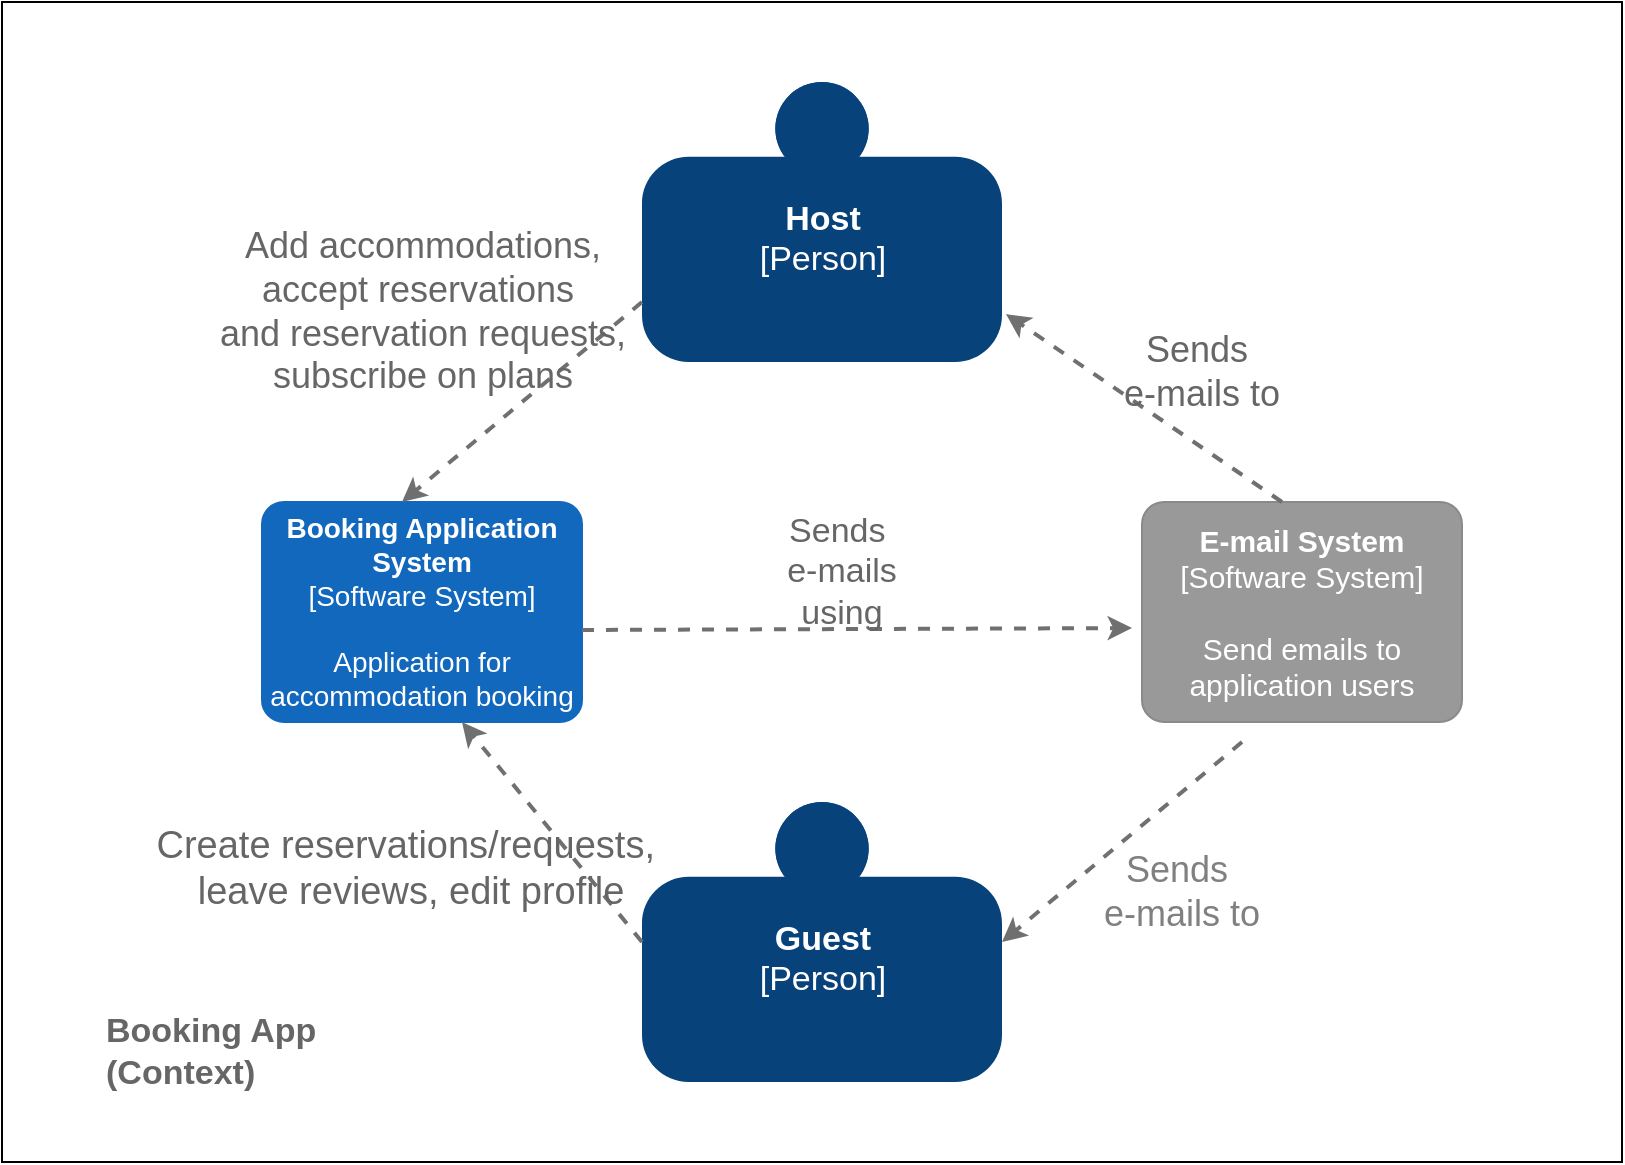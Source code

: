 <mxfile version="24.7.7" pages="5">
  <diagram id="zNMGI6wU0Mi8Qe2H5Q59" name="C4 Context">
    <mxGraphModel dx="1050" dy="1795" grid="1" gridSize="10" guides="1" tooltips="1" connect="1" arrows="1" fold="1" page="1" pageScale="1" pageWidth="827" pageHeight="1169" math="0" shadow="0">
      <root>
        <mxCell id="0" />
        <mxCell id="1" parent="0" />
        <mxCell id="kngw9fFCkIqX6ag4cCE7-1" value="" style="rounded=0;whiteSpace=wrap;html=1;" parent="1" vertex="1">
          <mxGeometry x="120" y="-90" width="810" height="580" as="geometry" />
        </mxCell>
        <mxCell id="GE-451ExGiaeum3p-hQv-1" value="&lt;b style=&quot;font-size: 17px;&quot;&gt;Booking App&lt;br style=&quot;font-size: 17px;&quot;&gt;(Context)&lt;/b&gt;" style="text;html=1;align=left;verticalAlign=middle;resizable=0;points=[];autosize=1;fontColor=#666666;fontSize=17;" parent="1" vertex="1">
          <mxGeometry x="170" y="410" width="130" height="50" as="geometry" />
        </mxCell>
        <object placeholders="1" c4Name="Guest" c4Type="Person" c4Description="" label="&lt;b style=&quot;font-size: 17px;&quot;&gt;%c4Name%&lt;/b&gt;&lt;div style=&quot;font-size: 17px;&quot;&gt;[%c4Type%]&lt;/div&gt;&lt;br style=&quot;font-size: 17px;&quot;&gt;&lt;div style=&quot;font-size: 17px;&quot;&gt;%c4Description%&lt;/div&gt;" id="lnmgxQ-TkLNhtuKLghFE-3">
          <mxCell style="html=1;dashed=0;whitespace=wrap;fillColor=#08427b;strokeColor=none;fontColor=#ffffff;shape=mxgraph.c4.person;align=center;metaEdit=1;points=[[0.5,0,0],[1,0.5,0],[1,0.75,0],[0.75,1,0],[0.5,1,0],[0.25,1,0],[0,0.75,0],[0,0.5,0]];metaData={&quot;c4Type&quot;:{&quot;editable&quot;:false}};fontSize=17;" parent="1" vertex="1">
            <mxGeometry x="440" y="310" width="180" height="140" as="geometry" />
          </mxCell>
        </object>
        <object placeholders="1" c4Name="E-mail System" c4Type="Software System" c4Description="Send emails to application users" label="&lt;b style=&quot;font-size: 15px;&quot;&gt;%c4Name%&lt;/b&gt;&lt;div style=&quot;font-size: 15px;&quot;&gt;[%c4Type%]&lt;/div&gt;&lt;br style=&quot;font-size: 15px;&quot;&gt;&lt;div style=&quot;font-size: 15px;&quot;&gt;%c4Description%&lt;/div&gt;" id="lnmgxQ-TkLNhtuKLghFE-11">
          <mxCell style="rounded=1;whiteSpace=wrap;html=1;labelBackgroundColor=none;fillColor=#999999;fontColor=#ffffff;align=center;arcSize=10;strokeColor=#8A8A8A;metaEdit=1;metaData={&quot;c4Type&quot;:{&quot;editable&quot;:false}};points=[[0.25,0,0],[0.5,0,0],[0.75,0,0],[1,0.25,0],[1,0.5,0],[1,0.75,0],[0.75,1,0],[0.5,1,0],[0.25,1,0],[0,0.75,0],[0,0.5,0],[0,0.25,0]];fontSize=15;" parent="1" vertex="1">
            <mxGeometry x="690" y="160" width="160" height="110.0" as="geometry" />
          </mxCell>
        </object>
        <object placeholders="1" c4Name="Booking Application System" c4Type="Software System" c4Description="Application for accommodation booking" label="&lt;b style=&quot;font-size: 14px;&quot;&gt;%c4Name%&lt;/b&gt;&lt;div style=&quot;font-size: 14px;&quot;&gt;[%c4Type%]&lt;/div&gt;&lt;br style=&quot;font-size: 14px;&quot;&gt;&lt;div style=&quot;font-size: 14px;&quot;&gt;%c4Description%&lt;/div&gt;" link="data:page/id,7UhaJ9ljh7ebol46HkWr" id="lnmgxQ-TkLNhtuKLghFE-13">
          <mxCell style="rounded=1;whiteSpace=wrap;html=1;labelBackgroundColor=none;fillColor=#1168BD;fontColor=#ffffff;align=center;arcSize=10;strokeColor=#1168BD;metaEdit=1;metaData={&quot;c4Type&quot;:{&quot;editable&quot;:false}};points=[[0.25,0,0],[0.5,0,0],[0.75,0,0],[1,0.25,0],[1,0.5,0],[1,0.75,0],[0.75,1,0],[0.5,1,0],[0.25,1,0],[0,0.75,0],[0,0.5,0],[0,0.25,0]];fontSize=14;" parent="1" vertex="1">
            <mxGeometry x="250" y="160" width="160" height="110.0" as="geometry" />
          </mxCell>
        </object>
        <object placeholders="1" c4Name="Host" c4Type="Person" c4Description="" label="&lt;b style=&quot;font-size: 17px;&quot;&gt;%c4Name%&lt;/b&gt;&lt;div style=&quot;font-size: 17px;&quot;&gt;[%c4Type%]&lt;/div&gt;&lt;br style=&quot;font-size: 17px;&quot;&gt;&lt;div style=&quot;font-size: 17px;&quot;&gt;%c4Description%&lt;/div&gt;" id="fhB4I1D2XcpkS4gFnUFl-1">
          <mxCell style="html=1;dashed=0;whitespace=wrap;fillColor=#08427b;strokeColor=none;fontColor=#ffffff;shape=mxgraph.c4.person;align=center;metaEdit=1;points=[[0.5,0,0],[1,0.5,0],[1,0.75,0],[0.75,1,0],[0.5,1,0],[0.25,1,0],[0,0.75,0],[0,0.5,0]];metaData={&quot;c4Type&quot;:{&quot;editable&quot;:false}};fontSize=17;" parent="1" vertex="1">
            <mxGeometry x="440" y="-50" width="180" height="140" as="geometry" />
          </mxCell>
        </object>
        <mxCell id="Mxb4S3ZBZVaUyWrIdvDq-1" style="edgeStyle=none;rounded=0;orthogonalLoop=1;jettySize=auto;html=1;dashed=1;strokeColor=#707070;strokeWidth=2;fontColor=#707070;entryX=-0.031;entryY=0.573;entryDx=0;entryDy=0;entryPerimeter=0;" parent="1" target="lnmgxQ-TkLNhtuKLghFE-11" edge="1">
          <mxGeometry relative="1" as="geometry">
            <mxPoint x="410" y="224" as="sourcePoint" />
            <mxPoint x="510" y="140" as="targetPoint" />
          </mxGeometry>
        </mxCell>
        <mxCell id="Mxb4S3ZBZVaUyWrIdvDq-2" style="edgeStyle=none;rounded=0;orthogonalLoop=1;jettySize=auto;html=1;dashed=1;strokeColor=#707070;strokeWidth=2;fontColor=#707070;entryX=1.011;entryY=0.829;entryDx=0;entryDy=0;entryPerimeter=0;" parent="1" target="fhB4I1D2XcpkS4gFnUFl-1" edge="1">
          <mxGeometry relative="1" as="geometry">
            <mxPoint x="760" y="160" as="sourcePoint" />
            <mxPoint x="1035" y="159" as="targetPoint" />
          </mxGeometry>
        </mxCell>
        <mxCell id="Mxb4S3ZBZVaUyWrIdvDq-3" style="edgeStyle=none;rounded=0;orthogonalLoop=1;jettySize=auto;html=1;dashed=1;strokeColor=#707070;strokeWidth=2;fontColor=#707070;entryX=1.011;entryY=0.829;entryDx=0;entryDy=0;entryPerimeter=0;" parent="1" edge="1">
          <mxGeometry relative="1" as="geometry">
            <mxPoint x="740" y="280" as="sourcePoint" />
            <mxPoint x="620" y="380" as="targetPoint" />
          </mxGeometry>
        </mxCell>
        <mxCell id="Mxb4S3ZBZVaUyWrIdvDq-4" value="&lt;font color=&quot;#666666&quot; style=&quot;font-size: 17px;&quot;&gt;Sends&amp;nbsp;&lt;/font&gt;&lt;div style=&quot;font-size: 17px;&quot;&gt;&lt;font color=&quot;#666666&quot; style=&quot;font-size: 17px;&quot;&gt;e-mails using&lt;/font&gt;&lt;/div&gt;" style="text;html=1;align=center;verticalAlign=middle;whiteSpace=wrap;rounded=0;fontSize=17;" parent="1" vertex="1">
          <mxGeometry x="490" y="180" width="100" height="30" as="geometry" />
        </mxCell>
        <mxCell id="Mxb4S3ZBZVaUyWrIdvDq-5" value="&lt;font style=&quot;font-size: 18px;&quot; color=&quot;#666666&quot;&gt;Sends&amp;nbsp;&lt;/font&gt;&lt;div style=&quot;font-size: 18px;&quot;&gt;&lt;font style=&quot;font-size: 18px;&quot; color=&quot;#666666&quot;&gt;e-mails to&lt;/font&gt;&lt;/div&gt;" style="text;html=1;align=center;verticalAlign=middle;whiteSpace=wrap;rounded=0;fontSize=18;" parent="1" vertex="1">
          <mxGeometry x="670" y="80" width="100" height="30" as="geometry" />
        </mxCell>
        <mxCell id="Mxb4S3ZBZVaUyWrIdvDq-6" value="&lt;font style=&quot;font-size: 18px;&quot; color=&quot;#808080&quot;&gt;Sends&amp;nbsp;&lt;/font&gt;&lt;div style=&quot;font-size: 18px;&quot;&gt;&lt;font style=&quot;font-size: 18px;&quot; color=&quot;#808080&quot;&gt;e-mails to&lt;/font&gt;&lt;/div&gt;" style="text;html=1;align=center;verticalAlign=middle;whiteSpace=wrap;rounded=0;fontSize=18;" parent="1" vertex="1">
          <mxGeometry x="660" y="340" width="100" height="30" as="geometry" />
        </mxCell>
        <mxCell id="pGEEGER09xgJ-qfixzvB-2" style="edgeStyle=none;rounded=0;orthogonalLoop=1;jettySize=auto;html=1;dashed=1;strokeColor=#707070;strokeWidth=2;fontColor=#707070;entryX=1.011;entryY=0.829;entryDx=0;entryDy=0;entryPerimeter=0;" parent="1" edge="1">
          <mxGeometry relative="1" as="geometry">
            <mxPoint x="440" y="60" as="sourcePoint" />
            <mxPoint x="320" y="160" as="targetPoint" />
          </mxGeometry>
        </mxCell>
        <mxCell id="pGEEGER09xgJ-qfixzvB-3" value="&lt;font style=&quot;font-size: 18px;&quot; color=&quot;#666666&quot;&gt;Add accommodations,&lt;br style=&quot;font-size: 18px;&quot;&gt;accept reservations&amp;nbsp;&lt;/font&gt;&lt;div style=&quot;font-size: 18px;&quot;&gt;&lt;font style=&quot;font-size: 18px;&quot; color=&quot;#666666&quot;&gt;and reservation requests,&lt;/font&gt;&lt;/div&gt;&lt;div style=&quot;font-size: 18px;&quot;&gt;&lt;font style=&quot;font-size: 18px;&quot; color=&quot;#666666&quot;&gt;subscribe on plans&lt;/font&gt;&lt;/div&gt;" style="text;html=1;align=center;verticalAlign=middle;resizable=0;points=[];autosize=1;strokeColor=none;fillColor=none;fontSize=18;" parent="1" vertex="1">
          <mxGeometry x="215" y="15" width="230" height="100" as="geometry" />
        </mxCell>
        <mxCell id="pGEEGER09xgJ-qfixzvB-4" style="edgeStyle=none;rounded=0;orthogonalLoop=1;jettySize=auto;html=1;dashed=1;strokeColor=#707070;strokeWidth=2;fontColor=#707070;entryX=1.011;entryY=0.829;entryDx=0;entryDy=0;entryPerimeter=0;" parent="1" edge="1">
          <mxGeometry relative="1" as="geometry">
            <mxPoint x="440" y="380" as="sourcePoint" />
            <mxPoint x="350" y="270" as="targetPoint" />
          </mxGeometry>
        </mxCell>
        <mxCell id="pGEEGER09xgJ-qfixzvB-5" value="&lt;font color=&quot;#666666&quot; style=&quot;font-size: 19px;&quot;&gt;Create reservations/requests,&amp;nbsp;&lt;/font&gt;&lt;div style=&quot;font-size: 19px;&quot;&gt;&lt;font color=&quot;#666666&quot; style=&quot;font-size: 19px;&quot;&gt;leave reviews, edit profile&lt;/font&gt;&lt;/div&gt;" style="text;html=1;align=center;verticalAlign=middle;resizable=0;points=[];autosize=1;strokeColor=none;fillColor=none;fontSize=19;" parent="1" vertex="1">
          <mxGeometry x="184" y="313" width="280" height="60" as="geometry" />
        </mxCell>
      </root>
    </mxGraphModel>
  </diagram>
  <diagram id="7UhaJ9ljh7ebol46HkWr" name="C4 Container">
    <mxGraphModel dx="1400" dy="835" grid="1" gridSize="10" guides="1" tooltips="1" connect="1" arrows="1" fold="1" page="1" pageScale="1" pageWidth="827" pageHeight="1169" math="0" shadow="0">
      <root>
        <mxCell id="6M9tTkYtrs8H_QPtwX7E-0" />
        <mxCell id="6M9tTkYtrs8H_QPtwX7E-1" parent="6M9tTkYtrs8H_QPtwX7E-0" />
        <mxCell id="n37HDdfS_JkuuCSDBBny-0" value="" style="rounded=0;whiteSpace=wrap;html=1;" parent="6M9tTkYtrs8H_QPtwX7E-1" vertex="1">
          <mxGeometry y="50" width="970" height="620" as="geometry" />
        </mxCell>
        <object placeholders="1" c4Name="Booking App" c4Type="ExecutionEnvironment" c4Application="Container" label="&lt;div style=&quot;text-align: left; font-size: 14px;&quot;&gt;%c4Name%&lt;/div&gt;&lt;div style=&quot;text-align: left; font-size: 14px;&quot;&gt;[%c4Application%]&lt;/div&gt;" id="lYJF4gXNzrw0ycB4rWT1-4">
          <mxCell style="rounded=1;whiteSpace=wrap;html=1;labelBackgroundColor=none;fillColor=#ffffff;fontColor=#000000;align=left;arcSize=5;strokeColor=#000000;verticalAlign=bottom;metaEdit=1;metaData={&quot;c4Type&quot;:{&quot;editable&quot;:false}};points=[[0.25,0,0],[0.5,0,0],[0.75,0,0],[1,0.25,0],[1,0.5,0],[1,0.75,0],[0.75,1,0],[0.5,1,0],[0.25,1,0],[0,0.75,0],[0,0.5,0],[0,0.25,0]];fontSize=14;" parent="6M9tTkYtrs8H_QPtwX7E-1" vertex="1">
            <mxGeometry x="260" y="210" width="690" height="420" as="geometry" />
          </mxCell>
        </object>
        <mxCell id="Lo3G5a3L0KlLAlPScO4L-4" style="edgeStyle=none;rounded=0;orthogonalLoop=1;jettySize=auto;html=1;dashed=1;strokeColor=#666666;strokeWidth=2;fillColor=#f5f5f5;entryX=0.988;entryY=0.993;entryDx=0;entryDy=0;entryPerimeter=0;" parent="6M9tTkYtrs8H_QPtwX7E-1" source="lYJF4gXNzrw0ycB4rWT1-5" target="_ku4JVlrar9wIVTx0_VT-0" edge="1">
          <mxGeometry relative="1" as="geometry">
            <mxPoint x="339.5" y="543.516" as="sourcePoint" />
            <mxPoint x="230" y="541.484" as="targetPoint" />
          </mxGeometry>
        </mxCell>
        <mxCell id="pFiWOoE0-NWYzhs1r_mV-0" value="Send e-mail using" style="edgeLabel;html=1;align=center;verticalAlign=middle;resizable=0;points=[];fontColor=#4D4D4D;fontSize=18;" parent="Lo3G5a3L0KlLAlPScO4L-4" vertex="1" connectable="0">
          <mxGeometry x="0.024" y="-1" relative="1" as="geometry">
            <mxPoint as="offset" />
          </mxGeometry>
        </mxCell>
        <object placeholders="1" c4Type="Relationship" c4Technology="SQL/TCP" c4Description="Reads from and writes to" label="&lt;div style=&quot;text-align: left; font-size: 12px;&quot;&gt;&lt;div style=&quot;text-align: center; font-size: 12px;&quot;&gt;&lt;b style=&quot;font-size: 12px;&quot;&gt;%c4Description%&lt;/b&gt;&lt;/div&gt;&lt;div style=&quot;text-align: center; font-size: 12px;&quot;&gt;[%c4Technology%]&lt;/div&gt;&lt;/div&gt;" id="AtdmSoMEF_yhiQ30HpCC-3">
          <mxCell style="edgeStyle=none;rounded=0;html=1;jettySize=auto;orthogonalLoop=1;strokeColor=#707070;strokeWidth=2;fontColor=#707070;jumpStyle=none;dashed=1;metaEdit=1;metaData={&quot;c4Type&quot;:{&quot;editable&quot;:false}};fontSize=12;" parent="6M9tTkYtrs8H_QPtwX7E-1" source="lYJF4gXNzrw0ycB4rWT1-5" target="AtdmSoMEF_yhiQ30HpCC-4" edge="1">
            <mxGeometry x="-0.049" width="160" relative="1" as="geometry">
              <mxPoint x="499.5" y="543.693" as="sourcePoint" />
              <mxPoint x="685.5" y="640" as="targetPoint" />
              <mxPoint as="offset" />
            </mxGeometry>
          </mxCell>
        </object>
        <object placeholders="1" c4Type="Database" c4Technology="Relational Database (Microsoft SQL)" c4Description="" label="%c4Type%&lt;div style=&quot;font-size: 18px;&quot;&gt;[Container:&amp;nbsp;%c4Technology%]&lt;/div&gt;&lt;br style=&quot;font-size: 18px;&quot;&gt;&lt;div style=&quot;font-size: 18px;&quot;&gt;%c4Description%&lt;/div&gt;" id="AtdmSoMEF_yhiQ30HpCC-4">
          <mxCell style="shape=cylinder;whiteSpace=wrap;html=1;boundedLbl=1;rounded=1;labelBackgroundColor=none;fillColor=#438DD5;fontSize=18;fontColor=#ffffff;align=center;strokeColor=#8A8A8A;metaEdit=1;points=[[0.5,0,0],[1,0.25,0],[1,0.5,0],[1,0.75,0],[0.5,1,0],[0,0.75,0],[0,0.5,0],[0,0.25,0]];metaData={&quot;c4Type&quot;:{&quot;editable&quot;:false}};arcSize=10;" parent="6M9tTkYtrs8H_QPtwX7E-1" vertex="1">
            <mxGeometry x="710" y="470" width="160" height="140" as="geometry" />
          </mxCell>
        </object>
        <object placeholders="1" c4Type="Relationship" c4Technology="JSON" c4Description="Makes requests to" label="&lt;div style=&quot;text-align: left&quot;&gt;&lt;div style=&quot;text-align: center&quot;&gt;&lt;b&gt;%c4Description%&lt;/b&gt;&lt;/div&gt;&lt;div style=&quot;text-align: center&quot;&gt;[%c4Technology%]&lt;/div&gt;&lt;/div&gt;" id="lYJF4gXNzrw0ycB4rWT1-1">
          <mxCell style="edgeStyle=none;rounded=0;html=1;jettySize=auto;orthogonalLoop=1;strokeColor=#707070;strokeWidth=2;fontColor=#707070;jumpStyle=none;dashed=1;metaEdit=1;metaData={&quot;c4Type&quot;:{&quot;editable&quot;:false}};exitX=0.5;exitY=1;exitDx=0;exitDy=0;exitPerimeter=0;" parent="6M9tTkYtrs8H_QPtwX7E-1" source="e0q5KxkKvDn9tflgkTuc-1" target="lYJF4gXNzrw0ycB4rWT1-5" edge="1">
            <mxGeometry width="160" relative="1" as="geometry">
              <mxPoint x="419.5" y="400" as="sourcePoint" />
              <mxPoint x="419.5" y="480" as="targetPoint" />
            </mxGeometry>
          </mxCell>
        </object>
        <object placeholders="1" c4Type="Relationship" c4Technology="HTTP Calls" c4Description="Sends requests" label="&lt;div style=&quot;text-align: left; font-size: 17px;&quot;&gt;&lt;div style=&quot;text-align: center; font-size: 17px;&quot;&gt;&lt;b style=&quot;font-size: 17px;&quot;&gt;%c4Description%&lt;/b&gt;&lt;/div&gt;&lt;div style=&quot;text-align: center; font-size: 17px;&quot;&gt;[%c4Technology%]&lt;/div&gt;&lt;/div&gt;" id="lYJF4gXNzrw0ycB4rWT1-3">
          <mxCell style="edgeStyle=none;rounded=0;html=1;jettySize=auto;orthogonalLoop=1;strokeColor=#707070;strokeWidth=2;fontColor=#707070;jumpStyle=none;dashed=1;metaEdit=1;metaData={&quot;c4Type&quot;:{&quot;editable&quot;:false}};exitX=0.5;exitY=1;exitDx=0;exitDy=0;exitPerimeter=0;entryX=0.854;entryY=0.006;entryDx=0;entryDy=0;entryPerimeter=0;fontSize=17;" parent="6M9tTkYtrs8H_QPtwX7E-1" source="e0q5KxkKvDn9tflgkTuc-0" target="e0q5KxkKvDn9tflgkTuc-1" edge="1">
            <mxGeometry x="-0.732" y="20" width="160" relative="1" as="geometry">
              <mxPoint x="700" y="315.163" as="sourcePoint" />
              <mxPoint x="809.5" y="239.997" as="targetPoint" />
              <mxPoint as="offset" />
            </mxGeometry>
          </mxCell>
        </object>
        <object placeholders="1" c4Name="API Service" c4Type="Container" c4Technology="C#" c4Description="" label="&lt;b style=&quot;font-size: 21px;&quot;&gt;%c4Name%&lt;/b&gt;&lt;div style=&quot;font-size: 21px;&quot;&gt;[%c4Type%: %c4Technology%]&lt;/div&gt;&lt;br style=&quot;font-size: 21px;&quot;&gt;&lt;div style=&quot;font-size: 21px;&quot;&gt;%c4Description%&lt;/div&gt;" id="lYJF4gXNzrw0ycB4rWT1-5">
          <mxCell style="rounded=1;whiteSpace=wrap;html=1;labelBackgroundColor=none;fillColor=#438DD5;fontColor=#ffffff;align=center;arcSize=10;strokeColor=#3C7FC0;metaEdit=1;metaData={&quot;c4Type&quot;:{&quot;editable&quot;:false}};points=[[0.25,0,0],[0.5,0,0],[0.75,0,0],[1,0.25,0],[1,0.5,0],[1,0.75,0],[0.75,1,0],[0.5,1,0],[0.25,1,0],[0,0.75,0],[0,0.5,0],[0,0.25,0]];fontSize=21;" parent="6M9tTkYtrs8H_QPtwX7E-1" vertex="1">
            <mxGeometry x="339.5" y="490" width="180.5" height="130" as="geometry" />
          </mxCell>
        </object>
        <object placeholders="1" c4Name="Host" c4Type="Person" c4Description="" label="&lt;b style=&quot;font-size: 17px;&quot;&gt;%c4Name%&lt;/b&gt;&lt;div style=&quot;font-size: 17px;&quot;&gt;[%c4Type%]&lt;/div&gt;&lt;br style=&quot;font-size: 17px;&quot;&gt;&lt;div style=&quot;font-size: 17px;&quot;&gt;%c4Description%&lt;/div&gt;" id="IOWM5064wTjGCg7zH85r-0">
          <mxCell style="html=1;dashed=0;whitespace=wrap;fillColor=#08427b;strokeColor=none;fontColor=#ffffff;shape=mxgraph.c4.person;align=center;metaEdit=1;points=[[0.5,0,0],[1,0.5,0],[1,0.75,0],[0.75,1,0],[0.5,1,0],[0.25,1,0],[0,0.75,0],[0,0.5,0]];metaData={&quot;c4Type&quot;:{&quot;editable&quot;:false}};fontSize=17;" parent="6M9tTkYtrs8H_QPtwX7E-1" vertex="1">
            <mxGeometry x="300" y="90" width="125.5" height="90" as="geometry" />
          </mxCell>
        </object>
        <object placeholders="1" c4Name="Guest" c4Type="Person" c4Description="" label="&lt;b style=&quot;font-size: 17px;&quot;&gt;%c4Name%&lt;/b&gt;&lt;div style=&quot;font-size: 17px;&quot;&gt;[%c4Type%]&lt;/div&gt;&lt;br style=&quot;font-size: 17px;&quot;&gt;&lt;div style=&quot;font-size: 17px;&quot;&gt;%c4Description%&lt;/div&gt;" id="e0q5KxkKvDn9tflgkTuc-0">
          <mxCell style="html=1;dashed=0;whitespace=wrap;fillColor=#08427b;strokeColor=none;fontColor=#ffffff;shape=mxgraph.c4.person;align=center;metaEdit=1;points=[[0.5,0,0],[1,0.5,0],[1,0.75,0],[0.75,1,0],[0.5,1,0],[0.25,1,0],[0,0.75,0],[0,0.5,0]];metaData={&quot;c4Type&quot;:{&quot;editable&quot;:false}};fontSize=17;" parent="6M9tTkYtrs8H_QPtwX7E-1" vertex="1">
            <mxGeometry x="500" y="90" width="120" height="90" as="geometry" />
          </mxCell>
        </object>
        <object placeholders="1" c4Name="Booking Frontend Application" c4Type="Container" c4Technology="Angular" c4Description="Single Page Application" label="&lt;font style=&quot;font-size: 16px;&quot;&gt;&lt;b style=&quot;font-size: 16px;&quot;&gt;%c4Name%&lt;/b&gt;&lt;/font&gt;&lt;div style=&quot;font-size: 16px;&quot;&gt;[%c4Type%:&amp;nbsp;%c4Technology%]&lt;/div&gt;&lt;br style=&quot;font-size: 16px;&quot;&gt;&lt;div style=&quot;font-size: 16px;&quot;&gt;&lt;font style=&quot;font-size: 16px;&quot;&gt;&lt;font style=&quot;font-size: 16px;&quot; color=&quot;#E6E6E6&quot;&gt;%c4Description%&lt;/font&gt;&lt;/font&gt;&lt;/div&gt;" id="e0q5KxkKvDn9tflgkTuc-1">
          <mxCell style="shape=mxgraph.c4.webBrowserContainer2;whiteSpace=wrap;html=1;boundedLbl=1;rounded=0;labelBackgroundColor=none;strokeColor=#118ACD;fillColor=#438DD5;strokeColor=#118ACD;strokeColor2=#0E7DAD;fontSize=16;fontColor=#ffffff;align=center;metaEdit=1;points=[[0.5,0,0],[1,0.25,0],[1,0.5,0],[1,0.75,0],[0.5,1,0],[0,0.75,0],[0,0.5,0],[0,0.25,0]];resizable=0;" parent="6M9tTkYtrs8H_QPtwX7E-1" vertex="1">
            <mxGeometry x="310" y="240" width="240" height="160" as="geometry" />
          </mxCell>
        </object>
        <object placeholders="1" c4Type="Relationship" c4Technology="HTTP Calls" c4Description="Send requests" label="&lt;div style=&quot;text-align: left; font-size: 16px;&quot;&gt;&lt;div style=&quot;text-align: center; font-size: 16px;&quot;&gt;&lt;b style=&quot;font-size: 16px;&quot;&gt;%c4Description%&lt;/b&gt;&lt;/div&gt;&lt;div style=&quot;text-align: center; font-size: 16px;&quot;&gt;[%c4Technology%]&lt;/div&gt;&lt;/div&gt;" id="e0q5KxkKvDn9tflgkTuc-3">
          <mxCell style="edgeStyle=none;rounded=0;html=1;jettySize=auto;orthogonalLoop=1;strokeColor=#707070;strokeWidth=2;fontColor=#707070;jumpStyle=none;dashed=1;metaEdit=1;metaData={&quot;c4Type&quot;:{&quot;editable&quot;:false}};exitX=0.5;exitY=1;exitDx=0;exitDy=0;exitPerimeter=0;entryX=0.35;entryY=0.019;entryDx=0;entryDy=0;entryPerimeter=0;fontSize=16;" parent="6M9tTkYtrs8H_QPtwX7E-1" source="IOWM5064wTjGCg7zH85r-0" target="e0q5KxkKvDn9tflgkTuc-1" edge="1">
            <mxGeometry x="-0.397" y="-25" width="160" relative="1" as="geometry">
              <mxPoint x="420" y="220" as="sourcePoint" />
              <mxPoint x="390" y="230" as="targetPoint" />
              <mxPoint as="offset" />
            </mxGeometry>
          </mxCell>
        </object>
        <object placeholders="1" c4Name="E-mail System" c4Type="Software System" c4Description="Send emails to application users" label="&lt;b style=&quot;font-size: 17px;&quot;&gt;%c4Name%&lt;/b&gt;&lt;div style=&quot;font-size: 17px;&quot;&gt;[%c4Type%]&lt;/div&gt;&lt;br style=&quot;font-size: 17px;&quot;&gt;&lt;div style=&quot;font-size: 17px;&quot;&gt;%c4Description%&lt;/div&gt;" id="_ku4JVlrar9wIVTx0_VT-0">
          <mxCell style="rounded=1;whiteSpace=wrap;html=1;labelBackgroundColor=none;fillColor=#438DD5;fontColor=#ffffff;align=center;arcSize=10;strokeColor=#8A8A8A;metaEdit=1;metaData={&quot;c4Type&quot;:{&quot;editable&quot;:false}};points=[[0.25,0,0],[0.5,0,0],[0.75,0,0],[1,0.25,0],[1,0.5,0],[1,0.75,0],[0.75,1,0],[0.5,1,0],[0.25,1,0],[0,0.75,0],[0,0.5,0],[0,0.25,0]];fontSize=17;" parent="6M9tTkYtrs8H_QPtwX7E-1" vertex="1">
            <mxGeometry x="20" y="300" width="160" height="140" as="geometry" />
          </mxCell>
        </object>
        <mxCell id="_ku4JVlrar9wIVTx0_VT-1" style="edgeStyle=none;rounded=0;orthogonalLoop=1;jettySize=auto;html=1;dashed=1;strokeColor=#666666;strokeWidth=2;fillColor=#f5f5f5;entryX=0;entryY=0.75;entryDx=0;entryDy=0;entryPerimeter=0;" parent="6M9tTkYtrs8H_QPtwX7E-1" target="IOWM5064wTjGCg7zH85r-0" edge="1">
          <mxGeometry relative="1" as="geometry">
            <mxPoint x="120" y="290" as="sourcePoint" />
            <mxPoint x="10" y="220" as="targetPoint" />
          </mxGeometry>
        </mxCell>
        <mxCell id="_ku4JVlrar9wIVTx0_VT-2" value="Send e-mail to" style="edgeLabel;html=1;align=center;verticalAlign=middle;resizable=0;points=[];fontColor=#4D4D4D;fontSize=20;labelBackgroundColor=default;" parent="_ku4JVlrar9wIVTx0_VT-1" vertex="1" connectable="0">
          <mxGeometry x="0.024" y="-1" relative="1" as="geometry">
            <mxPoint as="offset" />
          </mxGeometry>
        </mxCell>
        <mxCell id="_ku4JVlrar9wIVTx0_VT-3" style="edgeStyle=none;rounded=0;orthogonalLoop=1;jettySize=auto;html=1;dashed=1;strokeColor=#666666;strokeWidth=2;fillColor=#f5f5f5;entryX=0.025;entryY=0.867;entryDx=0;entryDy=0;entryPerimeter=0;" parent="6M9tTkYtrs8H_QPtwX7E-1" target="e0q5KxkKvDn9tflgkTuc-0" edge="1">
          <mxGeometry relative="1" as="geometry">
            <mxPoint x="180" y="332" as="sourcePoint" />
            <mxPoint x="360" y="200" as="targetPoint" />
          </mxGeometry>
        </mxCell>
        <mxCell id="_ku4JVlrar9wIVTx0_VT-4" value="Send e-mail to" style="edgeLabel;html=1;align=center;verticalAlign=middle;resizable=0;points=[];fontColor=#4D4D4D;fontSize=18;" parent="_ku4JVlrar9wIVTx0_VT-3" vertex="1" connectable="0">
          <mxGeometry x="0.024" y="-1" relative="1" as="geometry">
            <mxPoint x="-85" y="31" as="offset" />
          </mxGeometry>
        </mxCell>
      </root>
    </mxGraphModel>
  </diagram>
  <diagram id="2XVK7RYDKxdhMDquu4st" name="C4 Component">
    <mxGraphModel dx="2261" dy="746" grid="1" gridSize="10" guides="1" tooltips="1" connect="1" arrows="1" fold="1" page="1" pageScale="1" pageWidth="827" pageHeight="1169" math="0" shadow="0">
      <root>
        <mxCell id="AVTp8zRlv71y_wTY7c-L-0" />
        <mxCell id="AVTp8zRlv71y_wTY7c-L-1" parent="AVTp8zRlv71y_wTY7c-L-0" />
        <mxCell id="ZbA_t1MInaPAOqB9D-Wk-47" value="" style="rounded=0;whiteSpace=wrap;html=1;" parent="AVTp8zRlv71y_wTY7c-L-1" vertex="1">
          <mxGeometry x="1110" y="2730" width="840" height="610" as="geometry" />
        </mxCell>
        <mxCell id="ZbA_t1MInaPAOqB9D-Wk-46" value="" style="rounded=0;whiteSpace=wrap;html=1;" parent="AVTp8zRlv71y_wTY7c-L-1" vertex="1">
          <mxGeometry x="540" y="3380" width="850" height="630" as="geometry" />
        </mxCell>
        <mxCell id="ZbA_t1MInaPAOqB9D-Wk-45" value="" style="rounded=0;whiteSpace=wrap;html=1;" parent="AVTp8zRlv71y_wTY7c-L-1" vertex="1">
          <mxGeometry x="-40" y="2750" width="800" height="590" as="geometry" />
        </mxCell>
        <object placeholders="1" c4Name="Guest" c4Type="Person" c4Description="" label="&lt;b style=&quot;font-size: 16px;&quot;&gt;%c4Name%&lt;/b&gt;&lt;div style=&quot;font-size: 16px;&quot;&gt;[%c4Type%]&lt;/div&gt;&lt;br style=&quot;font-size: 16px;&quot;&gt;&lt;div style=&quot;font-size: 16px;&quot;&gt;%c4Description%&lt;/div&gt;" id="ZzgJ5aXha4xV9SKKYbhO-0">
          <mxCell style="html=1;dashed=0;whitespace=wrap;fillColor=#08427b;strokeColor=none;fontColor=#ffffff;shape=mxgraph.c4.person;align=center;metaEdit=1;points=[[0.5,0,0],[1,0.5,0],[1,0.75,0],[0.75,1,0],[0.5,1,0],[0.25,1,0],[0,0.75,0],[0,0.5,0]];metaData={&quot;c4Type&quot;:{&quot;editable&quot;:false}};fontSize=16;" parent="AVTp8zRlv71y_wTY7c-L-1" vertex="1">
            <mxGeometry x="797" y="1040" width="120" height="90" as="geometry" />
          </mxCell>
        </object>
        <object placeholders="1" c4Name="Host" c4Type="Person" c4Description="" label="&lt;b style=&quot;font-size: 16px;&quot;&gt;%c4Name%&lt;/b&gt;&lt;div style=&quot;font-size: 16px;&quot;&gt;[%c4Type%]&lt;/div&gt;&lt;br style=&quot;font-size: 16px;&quot;&gt;&lt;div style=&quot;font-size: 16px;&quot;&gt;%c4Description%&lt;/div&gt;" id="KJNy9c2p0SAkGlabzsdW-0">
          <mxCell style="html=1;dashed=0;whitespace=wrap;fillColor=#08427b;strokeColor=none;fontColor=#ffffff;shape=mxgraph.c4.person;align=center;metaEdit=1;points=[[0.5,0,0],[1,0.5,0],[1,0.75,0],[0.75,1,0],[0.5,1,0],[0.25,1,0],[0,0.75,0],[0,0.5,0]];metaData={&quot;c4Type&quot;:{&quot;editable&quot;:false}};fontSize=16;" parent="AVTp8zRlv71y_wTY7c-L-1" vertex="1">
            <mxGeometry x="1046" y="1040" width="125.5" height="90" as="geometry" />
          </mxCell>
        </object>
        <object placeholders="1" c4Name="Booking App" c4Type="ExecutionEnvironment" c4Application="Component" label="&lt;div style=&quot;text-align: left; font-size: 20px;&quot;&gt;%c4Name%&lt;/div&gt;&lt;div style=&quot;text-align: left; font-size: 20px;&quot;&gt;[%c4Application%]&lt;/div&gt;" id="bzju9h6JSTEPSSB-7Gmw-0">
          <mxCell style="rounded=1;whiteSpace=wrap;html=1;labelBackgroundColor=none;fillColor=#ffffff;fontColor=#000000;align=left;arcSize=5;strokeColor=#000000;verticalAlign=bottom;metaEdit=1;metaData={&quot;c4Type&quot;:{&quot;editable&quot;:false}};points=[[0.25,0,0],[0.5,0,0],[0.75,0,0],[1,0.25,0],[1,0.5,0],[1,0.75,0],[0.75,1,0],[0.5,1,0],[0.25,1,0],[0,0.75,0],[0,0.5,0],[0,0.25,0]];fontSize=20;" parent="AVTp8zRlv71y_wTY7c-L-1" vertex="1">
            <mxGeometry x="540" y="1200" width="950" height="970" as="geometry" />
          </mxCell>
        </object>
        <object placeholders="1" c4Name="Web application" c4Type="Component" c4Technology="Angular" c4Description="Frontend Application" label="&lt;b style=&quot;font-size: 16px;&quot;&gt;%c4Name%&lt;/b&gt;&lt;div style=&quot;font-size: 16px;&quot;&gt;[%c4Type%: %c4Technology%]&lt;/div&gt;&lt;br style=&quot;font-size: 16px;&quot;&gt;&lt;div style=&quot;font-size: 16px;&quot;&gt;%c4Description%&lt;/div&gt;" id="3x8mPiwxoRgXzkGAGtws-1">
          <mxCell style="rounded=1;whiteSpace=wrap;html=1;labelBackgroundColor=none;fillColor=#85BBF0;fontColor=#ffffff;align=center;arcSize=10;strokeColor=#78A8D8;metaEdit=1;metaData={&quot;c4Type&quot;:{&quot;editable&quot;:false}};points=[[0.25,0,0],[0.5,0,0],[0.75,0,0],[1,0.25,0],[1,0.5,0],[1,0.75,0],[0.75,1,0],[0.5,1,0],[0.25,1,0],[0,0.75,0],[0,0.5,0],[0,0.25,0]];fontSize=16;" parent="AVTp8zRlv71y_wTY7c-L-1" vertex="1">
            <mxGeometry x="886" y="1220" width="160" height="110.0" as="geometry" />
          </mxCell>
        </object>
        <mxCell id="nH-IrhUNBvhF6i0uHldQ-21" value="" style="rounded=0;whiteSpace=wrap;html=1;" parent="AVTp8zRlv71y_wTY7c-L-1" vertex="1">
          <mxGeometry x="586" y="1420" width="790" height="410" as="geometry" />
        </mxCell>
        <object placeholders="1" c4Type="Database" c4Technology="Relational Database (Microsoft SQL)" c4Description="" label="%c4Type%&lt;div style=&quot;font-size: 14px;&quot;&gt;[Container:&amp;nbsp;%c4Technology%]&lt;/div&gt;&lt;br style=&quot;font-size: 14px;&quot;&gt;&lt;div style=&quot;font-size: 14px;&quot;&gt;%c4Description%&lt;/div&gt;" id="E_20XCI7f0AtAX51rByH-1">
          <mxCell style="shape=cylinder;whiteSpace=wrap;html=1;boundedLbl=1;rounded=1;labelBackgroundColor=none;fillColor=#438DD5;fontSize=14;fontColor=#ffffff;align=center;strokeColor=#8A8A8A;metaEdit=1;points=[[0.5,0,0],[1,0.25,0],[1,0.5,0],[1,0.75,0],[0.5,1,0],[0,0.75,0],[0,0.5,0],[0,0.25,0]];metaData={&quot;c4Type&quot;:{&quot;editable&quot;:false}};arcSize=10;" parent="AVTp8zRlv71y_wTY7c-L-1" vertex="1">
            <mxGeometry x="686" y="1990" width="310" height="140" as="geometry" />
          </mxCell>
        </object>
        <object placeholders="1" c4Name="Event Bus" c4Type="Container" c4Technology="In Memory" c4Description="" label="&lt;font style=&quot;font-size: 19px;&quot;&gt;&lt;b style=&quot;font-size: 19px;&quot;&gt;%c4Name%&lt;/b&gt;&lt;/font&gt;&lt;div style=&quot;font-size: 19px;&quot;&gt;[%c4Type%:&amp;nbsp;%c4Technology%]&lt;/div&gt;&lt;br style=&quot;font-size: 19px;&quot;&gt;&lt;div style=&quot;font-size: 19px;&quot;&gt;&lt;font style=&quot;font-size: 19px;&quot;&gt;&lt;font color=&quot;#E6E6E6&quot; style=&quot;font-size: 19px;&quot;&gt;%c4Description%&lt;/font&gt;&lt;/font&gt;&lt;/div&gt;" id="E_20XCI7f0AtAX51rByH-3">
          <mxCell style="shape=cylinder3;size=15;direction=south;whiteSpace=wrap;html=1;boundedLbl=1;rounded=0;labelBackgroundColor=none;fillColor=#438DD5;fontSize=19;fontColor=#ffffff;align=center;strokeColor=#0E7DAD;metaEdit=1;points=[[0.5,0,0],[1,0.25,0],[1,0.5,0],[1,0.75,0],[0.5,1,0],[0,0.75,0],[0,0.5,0],[0,0.25,0]];resizable=0;" parent="AVTp8zRlv71y_wTY7c-L-1" vertex="1">
            <mxGeometry x="1226" y="1965" width="240" height="120" as="geometry" />
          </mxCell>
        </object>
        <mxCell id="E_20XCI7f0AtAX51rByH-5" value="" style="endArrow=none;dashed=1;html=1;rounded=0;entryX=0.346;entryY=0.007;entryDx=0;entryDy=0;entryPerimeter=0;" parent="AVTp8zRlv71y_wTY7c-L-1" target="E_20XCI7f0AtAX51rByH-1" edge="1">
          <mxGeometry width="50" height="50" relative="1" as="geometry">
            <mxPoint x="786" y="2130" as="sourcePoint" />
            <mxPoint x="828" y="2031.01" as="targetPoint" />
            <Array as="points">
              <mxPoint x="788" y="2061.01" />
            </Array>
          </mxGeometry>
        </mxCell>
        <mxCell id="E_20XCI7f0AtAX51rByH-7" value="" style="endArrow=none;dashed=1;html=1;rounded=0;exitX=0.661;exitY=0.993;exitDx=0;exitDy=0;exitPerimeter=0;entryX=0.677;entryY=0.014;entryDx=0;entryDy=0;entryPerimeter=0;" parent="AVTp8zRlv71y_wTY7c-L-1" source="E_20XCI7f0AtAX51rByH-1" target="E_20XCI7f0AtAX51rByH-1" edge="1">
          <mxGeometry width="50" height="50" relative="1" as="geometry">
            <mxPoint x="876" y="2127.5" as="sourcePoint" />
            <mxPoint x="887" y="1992.5" as="targetPoint" />
            <Array as="points" />
          </mxGeometry>
        </mxCell>
        <mxCell id="E_20XCI7f0AtAX51rByH-8" value="&lt;font style=&quot;font-size: 16px;&quot;&gt;User Access DB Schema&lt;/font&gt;" style="text;html=1;align=center;verticalAlign=middle;whiteSpace=wrap;rounded=0;fontStyle=1;labelBorderColor=none;fontColor=#4D4D4D;fontSize=16;" parent="AVTp8zRlv71y_wTY7c-L-1" vertex="1">
          <mxGeometry x="706" y="2010" width="60" height="30" as="geometry" />
        </mxCell>
        <mxCell id="E_20XCI7f0AtAX51rByH-9" value="&lt;font style=&quot;font-size: 16px;&quot;&gt;Accommodation&lt;/font&gt;&lt;div style=&quot;font-size: 16px;&quot;&gt;&lt;font style=&quot;font-size: 16px;&quot;&gt;Db Schema&lt;/font&gt;&lt;/div&gt;" style="text;html=1;align=center;verticalAlign=middle;whiteSpace=wrap;rounded=0;fontStyle=1;labelBorderColor=none;fontColor=#4D4D4D;fontSize=16;" parent="AVTp8zRlv71y_wTY7c-L-1" vertex="1">
          <mxGeometry x="810" y="2000" width="66" height="40" as="geometry" />
        </mxCell>
        <mxCell id="E_20XCI7f0AtAX51rByH-10" value="&lt;font style=&quot;font-size: 16px;&quot;&gt;Commerce DB Schema&lt;/font&gt;" style="text;html=1;align=center;verticalAlign=middle;whiteSpace=wrap;rounded=0;fontStyle=1;labelBorderColor=none;fontColor=#333333;fontSize=16;" parent="AVTp8zRlv71y_wTY7c-L-1" vertex="1">
          <mxGeometry x="917" y="2005" width="66" height="40" as="geometry" />
        </mxCell>
        <object placeholders="1" c4Type="Relationship" c4Technology="TCP/SQL" c4Description="Read/Write" label="&lt;div style=&quot;text-align: left; font-size: 15px;&quot;&gt;&lt;div style=&quot;text-align: center; font-size: 15px;&quot;&gt;&lt;b style=&quot;font-size: 15px;&quot;&gt;%c4Description%&lt;/b&gt;&lt;/div&gt;&lt;div style=&quot;text-align: center; font-size: 15px;&quot;&gt;[%c4Technology%]&lt;/div&gt;&lt;/div&gt;" id="nH-IrhUNBvhF6i0uHldQ-0">
          <mxCell style="edgeStyle=none;rounded=0;html=1;jettySize=auto;orthogonalLoop=1;strokeColor=#707070;strokeWidth=2;fontColor=#707070;jumpStyle=none;dashed=1;metaEdit=1;metaData={&quot;c4Type&quot;:{&quot;editable&quot;:false}};entryX=0.187;entryY=0.007;entryDx=0;entryDy=0;entryPerimeter=0;fontSize=15;" parent="AVTp8zRlv71y_wTY7c-L-1" target="E_20XCI7f0AtAX51rByH-1" edge="1">
            <mxGeometry x="0.566" y="-16" width="160" relative="1" as="geometry">
              <mxPoint x="686" y="1740" as="sourcePoint" />
              <mxPoint x="754" y="1810" as="targetPoint" />
              <mxPoint as="offset" />
            </mxGeometry>
          </mxCell>
        </object>
        <object placeholders="1" c4Type="Relationship" c4Technology="TCP/SQL" c4Description="Read/Write" label="&lt;div style=&quot;text-align: left; font-size: 16px;&quot;&gt;&lt;div style=&quot;text-align: center; font-size: 16px;&quot;&gt;&lt;b style=&quot;font-size: 16px;&quot;&gt;%c4Description%&lt;/b&gt;&lt;/div&gt;&lt;div style=&quot;text-align: center; font-size: 16px;&quot;&gt;[%c4Technology%]&lt;/div&gt;&lt;/div&gt;" id="nH-IrhUNBvhF6i0uHldQ-1">
          <mxCell style="edgeStyle=none;rounded=0;html=1;jettySize=auto;orthogonalLoop=1;strokeColor=#707070;strokeWidth=2;fontColor=#707070;jumpStyle=none;dashed=1;metaEdit=1;metaData={&quot;c4Type&quot;:{&quot;editable&quot;:false}};entryX=0.5;entryY=0;entryDx=0;entryDy=0;entryPerimeter=0;exitX=0.25;exitY=1;exitDx=0;exitDy=0;exitPerimeter=0;fontSize=16;" parent="AVTp8zRlv71y_wTY7c-L-1" source="3x8mPiwxoRgXzkGAGtws-7" target="E_20XCI7f0AtAX51rByH-1" edge="1">
            <mxGeometry x="0.651" y="13" width="160" relative="1" as="geometry">
              <mxPoint x="841" y="1749" as="sourcePoint" />
              <mxPoint x="899" y="1830" as="targetPoint" />
              <mxPoint as="offset" />
            </mxGeometry>
          </mxCell>
        </object>
        <object placeholders="1" c4Type="Relationship" c4Technology="TCP/SQL" c4Description="Read/Write" label="&lt;div style=&quot;text-align: left; font-size: 16px;&quot;&gt;&lt;div style=&quot;text-align: center; font-size: 16px;&quot;&gt;&lt;b style=&quot;font-size: 16px;&quot;&gt;%c4Description%&lt;/b&gt;&lt;/div&gt;&lt;div style=&quot;text-align: center; font-size: 16px;&quot;&gt;[%c4Technology%]&lt;/div&gt;&lt;/div&gt;" id="nH-IrhUNBvhF6i0uHldQ-2">
          <mxCell style="edgeStyle=none;rounded=0;html=1;jettySize=auto;orthogonalLoop=1;strokeColor=#707070;strokeWidth=2;fontColor=#707070;jumpStyle=none;dashed=1;metaEdit=1;metaData={&quot;c4Type&quot;:{&quot;editable&quot;:false}};entryX=0.797;entryY=0.029;entryDx=0;entryDy=0;entryPerimeter=0;fontSize=16;" parent="AVTp8zRlv71y_wTY7c-L-1" source="3x8mPiwxoRgXzkGAGtws-8" target="E_20XCI7f0AtAX51rByH-1" edge="1">
            <mxGeometry x="0.262" y="-17" width="160" relative="1" as="geometry">
              <mxPoint x="1045" y="1755" as="sourcePoint" />
              <mxPoint x="976" y="1835" as="targetPoint" />
              <mxPoint as="offset" />
            </mxGeometry>
          </mxCell>
        </object>
        <object placeholders="1" c4Type="Relationship" c4Technology="HTTP" c4Description="Publish events to subscribers" label="&lt;div style=&quot;text-align: left; font-size: 14px;&quot;&gt;&lt;div style=&quot;text-align: center; font-size: 14px;&quot;&gt;&lt;b style=&quot;font-size: 14px;&quot;&gt;%c4Description%&lt;/b&gt;&lt;/div&gt;&lt;div style=&quot;text-align: center; font-size: 14px;&quot;&gt;[%c4Technology%]&lt;/div&gt;&lt;/div&gt;" id="nH-IrhUNBvhF6i0uHldQ-9">
          <mxCell style="edgeStyle=none;rounded=0;html=1;jettySize=auto;orthogonalLoop=1;strokeColor=#707070;strokeWidth=2;fontColor=#707070;jumpStyle=none;dashed=1;metaEdit=1;metaData={&quot;c4Type&quot;:{&quot;editable&quot;:false}};entryX=0;entryY=0.5;entryDx=0;entryDy=0;entryPerimeter=0;fontSize=14;" parent="AVTp8zRlv71y_wTY7c-L-1" target="E_20XCI7f0AtAX51rByH-3" edge="1">
            <mxGeometry x="0.086" y="92" width="160" relative="1" as="geometry">
              <mxPoint x="1190" y="1740" as="sourcePoint" />
              <mxPoint x="1070" y="1835" as="targetPoint" />
              <mxPoint x="-1" as="offset" />
            </mxGeometry>
          </mxCell>
        </object>
        <object placeholders="1" c4Type="Relationship" c4Technology="HTTP" c4Description="Publish events to subscribers" label="&lt;div style=&quot;text-align: left; font-size: 14px;&quot;&gt;&lt;div style=&quot;text-align: center; font-size: 14px;&quot;&gt;&lt;b style=&quot;font-size: 14px;&quot;&gt;%c4Description%&lt;/b&gt;&lt;/div&gt;&lt;div style=&quot;text-align: center; font-size: 14px;&quot;&gt;[%c4Technology%]&lt;/div&gt;&lt;/div&gt;" id="nH-IrhUNBvhF6i0uHldQ-12">
          <mxCell style="edgeStyle=none;rounded=0;html=1;jettySize=auto;orthogonalLoop=1;strokeColor=#707070;strokeWidth=2;fontColor=#707070;jumpStyle=none;dashed=1;metaEdit=1;metaData={&quot;c4Type&quot;:{&quot;editable&quot;:false}};entryX=0.008;entryY=0.825;entryDx=0;entryDy=0;entryPerimeter=0;exitX=0.588;exitY=1.009;exitDx=0;exitDy=0;exitPerimeter=0;fontSize=14;" parent="AVTp8zRlv71y_wTY7c-L-1" source="3x8mPiwxoRgXzkGAGtws-7" target="E_20XCI7f0AtAX51rByH-3" edge="1">
            <mxGeometry x="0.053" y="10" width="160" relative="1" as="geometry">
              <mxPoint x="1020" y="1745" as="sourcePoint" />
              <mxPoint x="1016" y="1835" as="targetPoint" />
              <mxPoint as="offset" />
            </mxGeometry>
          </mxCell>
        </object>
        <object placeholders="1" c4Type="Relationship" c4Technology="HTTP" c4Description="Publish events to subscribers" label="&lt;div style=&quot;text-align: left; font-size: 16px;&quot;&gt;&lt;div style=&quot;text-align: center; font-size: 16px;&quot;&gt;&lt;b style=&quot;font-size: 16px;&quot;&gt;%c4Description%&lt;/b&gt;&lt;/div&gt;&lt;div style=&quot;text-align: center; font-size: 16px;&quot;&gt;[%c4Technology%]&lt;/div&gt;&lt;/div&gt;" id="nH-IrhUNBvhF6i0uHldQ-13">
          <mxCell style="edgeStyle=none;rounded=0;html=1;jettySize=auto;orthogonalLoop=1;strokeColor=#707070;strokeWidth=2;fontColor=#707070;jumpStyle=none;dashed=1;metaEdit=1;metaData={&quot;c4Type&quot;:{&quot;editable&quot;:false}};entryX=0.5;entryY=1;entryDx=0;entryDy=0;entryPerimeter=0;exitX=0.588;exitY=1.009;exitDx=0;exitDy=0;exitPerimeter=0;fontSize=16;" parent="AVTp8zRlv71y_wTY7c-L-1" target="E_20XCI7f0AtAX51rByH-3" edge="1">
            <mxGeometry x="0.459" y="-12" width="160" relative="1" as="geometry">
              <mxPoint x="789.5" y="1740" as="sourcePoint" />
              <mxPoint x="892.5" y="1882" as="targetPoint" />
              <mxPoint as="offset" />
            </mxGeometry>
          </mxCell>
        </object>
        <object placeholders="1" c4Type="Relationship" c4Technology="Reference Infrastructure" c4Description="Uses" label="&lt;div style=&quot;text-align: left; font-size: 16px;&quot;&gt;&lt;div style=&quot;text-align: center; font-size: 16px;&quot;&gt;&lt;b style=&quot;font-size: 16px;&quot;&gt;%c4Description%&lt;/b&gt;&lt;/div&gt;&lt;div style=&quot;text-align: center; font-size: 16px;&quot;&gt;[%c4Technology%]&lt;/div&gt;&lt;/div&gt;" id="nH-IrhUNBvhF6i0uHldQ-15">
          <mxCell style="edgeStyle=none;rounded=0;html=1;jettySize=auto;orthogonalLoop=1;strokeColor=#707070;strokeWidth=2;fontColor=#707070;jumpStyle=none;dashed=1;metaEdit=1;metaData={&quot;c4Type&quot;:{&quot;editable&quot;:false}};entryX=0.588;entryY=-0.027;entryDx=0;entryDy=0;entryPerimeter=0;exitX=0;exitY=0.5;exitDx=0;exitDy=0;exitPerimeter=0;fontSize=16;" parent="AVTp8zRlv71y_wTY7c-L-1" source="3x8mPiwxoRgXzkGAGtws-5" target="3x8mPiwxoRgXzkGAGtws-6" edge="1">
            <mxGeometry x="0.228" y="-33" width="160" relative="1" as="geometry">
              <mxPoint x="859" y="1510" as="sourcePoint" />
              <mxPoint x="917" y="1761" as="targetPoint" />
              <mxPoint as="offset" />
            </mxGeometry>
          </mxCell>
        </object>
        <object placeholders="1" c4Type="Relationship" c4Technology="Reference Infrastructure" c4Description="Uses" label="&lt;div style=&quot;text-align: left; font-size: 16px;&quot;&gt;&lt;div style=&quot;text-align: center; font-size: 16px;&quot;&gt;&lt;b style=&quot;font-size: 16px;&quot;&gt;%c4Description%&lt;/b&gt;&lt;/div&gt;&lt;div style=&quot;text-align: center; font-size: 16px;&quot;&gt;[%c4Technology%]&lt;/div&gt;&lt;/div&gt;" id="nH-IrhUNBvhF6i0uHldQ-16">
          <mxCell style="edgeStyle=none;rounded=0;html=1;jettySize=auto;orthogonalLoop=1;strokeColor=#707070;strokeWidth=2;fontColor=#707070;jumpStyle=none;dashed=1;metaEdit=1;metaData={&quot;c4Type&quot;:{&quot;editable&quot;:false}};entryX=0.5;entryY=0;entryDx=0;entryDy=0;entryPerimeter=0;exitX=0.5;exitY=1;exitDx=0;exitDy=0;exitPerimeter=0;fontSize=16;" parent="AVTp8zRlv71y_wTY7c-L-1" source="3x8mPiwxoRgXzkGAGtws-5" target="3x8mPiwxoRgXzkGAGtws-7" edge="1">
            <mxGeometry x="0.111" y="26" width="160" relative="1" as="geometry">
              <mxPoint x="950" y="1590" as="sourcePoint" />
              <mxPoint x="824" y="1682" as="targetPoint" />
              <mxPoint as="offset" />
            </mxGeometry>
          </mxCell>
        </object>
        <object placeholders="1" c4Type="Relationship" c4Technology="Reference Infrastructure" c4Description="Uses" label="&lt;div style=&quot;text-align: left; font-size: 16px;&quot;&gt;&lt;div style=&quot;text-align: center; font-size: 16px;&quot;&gt;&lt;b style=&quot;font-size: 16px;&quot;&gt;%c4Description%&lt;/b&gt;&lt;/div&gt;&lt;div style=&quot;text-align: center; font-size: 16px;&quot;&gt;[%c4Technology%]&lt;/div&gt;&lt;/div&gt;" id="nH-IrhUNBvhF6i0uHldQ-17">
          <mxCell style="edgeStyle=none;rounded=0;html=1;jettySize=auto;orthogonalLoop=1;strokeColor=#707070;strokeWidth=2;fontColor=#707070;jumpStyle=none;dashed=1;metaEdit=1;metaData={&quot;c4Type&quot;:{&quot;editable&quot;:false}};exitX=0.5;exitY=1;exitDx=0;exitDy=0;exitPerimeter=0;entryX=0.5;entryY=0;entryDx=0;entryDy=0;entryPerimeter=0;fontSize=16;" parent="AVTp8zRlv71y_wTY7c-L-1" target="3x8mPiwxoRgXzkGAGtws-8" edge="1">
            <mxGeometry x="0.111" y="26" width="160" relative="1" as="geometry">
              <mxPoint x="1030" y="1490" as="sourcePoint" />
              <mxPoint x="1030" y="1580" as="targetPoint" />
              <mxPoint as="offset" />
            </mxGeometry>
          </mxCell>
        </object>
        <object placeholders="1" c4Name="User Access " c4Type="Component" c4Technology=".NET Libraries" c4Description="" label="&lt;b style=&quot;font-size: 15px;&quot;&gt;%c4Name%&lt;/b&gt;&lt;div style=&quot;font-size: 15px;&quot;&gt;[%c4Type%: %c4Technology%]&lt;/div&gt;&lt;br style=&quot;font-size: 15px;&quot;&gt;&lt;div style=&quot;font-size: 15px;&quot;&gt;%c4Description%&lt;/div&gt;" link="data:page/id,S9xD85C3ral9A_xj9ERV" id="3x8mPiwxoRgXzkGAGtws-6">
          <mxCell style="rounded=1;whiteSpace=wrap;html=1;labelBackgroundColor=none;fillColor=#85BBF0;fontColor=#ffffff;align=center;arcSize=10;strokeColor=#78A8D8;metaEdit=1;metaData={&quot;c4Type&quot;:{&quot;editable&quot;:false}};points=[[0.25,0,0],[0.5,0,0],[0.75,0,0],[1,0.25,0],[1,0.5,0],[1,0.75,0],[0.75,1,0],[0.5,1,0],[0.25,1,0],[0,0.75,0],[0,0.5,0],[0,0.25,0]];fontSize=15;" parent="AVTp8zRlv71y_wTY7c-L-1" vertex="1">
            <mxGeometry x="646" y="1630" width="160" height="110.0" as="geometry" />
          </mxCell>
        </object>
        <object placeholders="1" c4Name="Accommodation" c4Type="Component" c4Technology=".NET Libraries" c4Description="" label="&lt;b style=&quot;font-size: 16px;&quot;&gt;%c4Name%&lt;/b&gt;&lt;div style=&quot;font-size: 16px;&quot;&gt;[%c4Type%: %c4Technology%]&lt;/div&gt;&lt;br style=&quot;font-size: 16px;&quot;&gt;&lt;div style=&quot;font-size: 16px;&quot;&gt;%c4Description%&lt;/div&gt;" link="data:page/id,S9xD85C3ral9A_xj9ERV" id="3x8mPiwxoRgXzkGAGtws-7">
          <mxCell style="rounded=1;whiteSpace=wrap;html=1;labelBackgroundColor=none;fillColor=#85BBF0;fontColor=#ffffff;align=center;arcSize=10;strokeColor=#78A8D8;metaEdit=1;metaData={&quot;c4Type&quot;:{&quot;editable&quot;:false}};points=[[0.25,0,0],[0.5,0,0],[0.75,0,0],[1,0.25,0],[1,0.5,0],[1,0.75,0],[0.75,1,0],[0.5,1,0],[0.25,1,0],[0,0.75,0],[0,0.5,0],[0,0.25,0]];fontSize=16;" parent="AVTp8zRlv71y_wTY7c-L-1" vertex="1">
            <mxGeometry x="870" y="1630" width="160" height="110.0" as="geometry" />
          </mxCell>
        </object>
        <object placeholders="1" c4Name="Commerce" c4Type="Component" c4Technology=".NET Libraries" c4Description="" label="&lt;b style=&quot;font-size: 18px;&quot;&gt;%c4Name%&lt;/b&gt;&lt;div style=&quot;font-size: 18px;&quot;&gt;[%c4Type%: %c4Technology%]&lt;/div&gt;&lt;br style=&quot;font-size: 18px;&quot;&gt;&lt;div style=&quot;font-size: 18px;&quot;&gt;%c4Description%&lt;/div&gt;" link="data:page/id,S9xD85C3ral9A_xj9ERV" id="3x8mPiwxoRgXzkGAGtws-8">
          <mxCell style="rounded=1;whiteSpace=wrap;html=1;labelBackgroundColor=none;fillColor=#85BBF0;fontColor=#ffffff;align=center;arcSize=10;strokeColor=#78A8D8;metaEdit=1;metaData={&quot;c4Type&quot;:{&quot;editable&quot;:false}};points=[[0.25,0,0],[0.5,0,0],[0.75,0,0],[1,0.25,0],[1,0.5,0],[1,0.75,0],[0.75,1,0],[0.5,1,0],[0.25,1,0],[0,0.75,0],[0,0.5,0],[0,0.25,0]];fontSize=18;" parent="AVTp8zRlv71y_wTY7c-L-1" vertex="1">
            <mxGeometry x="1086" y="1630" width="160" height="110.0" as="geometry" />
          </mxCell>
        </object>
        <object placeholders="1" c4Name="Web API Startup Project" c4Type="Component" c4Technology=".Net Core Web Api" c4Description="Starting point to run and set up application" label="&lt;b style=&quot;font-size: 16px;&quot;&gt;%c4Name%&lt;/b&gt;&lt;div style=&quot;font-size: 16px;&quot;&gt;[%c4Type%: %c4Technology%]&lt;/div&gt;&lt;br style=&quot;font-size: 16px;&quot;&gt;&lt;div style=&quot;font-size: 16px;&quot;&gt;%c4Description%&lt;/div&gt;" link="data:page/id,S9xD85C3ral9A_xj9ERV" id="3x8mPiwxoRgXzkGAGtws-5">
          <mxCell style="rounded=1;whiteSpace=wrap;html=1;labelBackgroundColor=none;fillColor=#85BBF0;fontColor=#ffffff;align=center;arcSize=10;strokeColor=#78A8D8;metaEdit=1;metaData={&quot;c4Type&quot;:{&quot;editable&quot;:false}};points=[[0.25,0,0],[0.5,0,0],[0.75,0,0],[1,0.25,0],[1,0.5,0],[1,0.75,0],[0.75,1,0],[0.5,1,0],[0.25,1,0],[0,0.75,0],[0,0.5,0],[0,0.25,0]];fontSize=16;" parent="AVTp8zRlv71y_wTY7c-L-1" vertex="1">
            <mxGeometry x="860" y="1430" width="200" height="110" as="geometry" />
          </mxCell>
        </object>
        <mxCell id="nH-IrhUNBvhF6i0uHldQ-22" value="&lt;b style=&quot;font-size: 20px;&quot;&gt;&lt;font style=&quot;font-size: 20px;&quot; color=&quot;#666666&quot;&gt;Booking App API&lt;/font&gt;&lt;/b&gt;" style="text;html=1;align=center;verticalAlign=middle;whiteSpace=wrap;rounded=0;fontSize=20;" parent="AVTp8zRlv71y_wTY7c-L-1" vertex="1">
          <mxGeometry x="1263" y="1430" width="60" height="30" as="geometry" />
        </mxCell>
        <object placeholders="1" c4Type="Relationship" c4Technology="HTTP" c4Description="Sends" label="&lt;div style=&quot;text-align: left; font-size: 16px;&quot;&gt;&lt;div style=&quot;text-align: center; font-size: 16px;&quot;&gt;&lt;b style=&quot;font-size: 16px;&quot;&gt;%c4Description%&lt;/b&gt;&lt;/div&gt;&lt;div style=&quot;text-align: center; font-size: 16px;&quot;&gt;[%c4Technology%]&lt;/div&gt;&lt;/div&gt;" id="nH-IrhUNBvhF6i0uHldQ-23">
          <mxCell style="edgeStyle=none;rounded=0;html=1;jettySize=auto;orthogonalLoop=1;strokeColor=#707070;strokeWidth=2;fontColor=#707070;jumpStyle=none;dashed=1;metaEdit=1;metaData={&quot;c4Type&quot;:{&quot;editable&quot;:false}};entryX=0.473;entryY=0.005;entryDx=0;entryDy=0;entryPerimeter=0;exitX=0.5;exitY=1;exitDx=0;exitDy=0;exitPerimeter=0;fontSize=16;" parent="AVTp8zRlv71y_wTY7c-L-1" source="3x8mPiwxoRgXzkGAGtws-1" target="nH-IrhUNBvhF6i0uHldQ-21" edge="1">
            <mxGeometry x="-0.075" y="-37" width="160" relative="1" as="geometry">
              <mxPoint x="966" y="1370" as="sourcePoint" />
              <mxPoint x="836" y="1512" as="targetPoint" />
              <mxPoint as="offset" />
            </mxGeometry>
          </mxCell>
        </object>
        <object placeholders="1" c4Type="Relationship" c4Technology="Requests" c4Description="Sends" label="&lt;div style=&quot;text-align: left; font-size: 15px;&quot;&gt;&lt;div style=&quot;text-align: center; font-size: 15px;&quot;&gt;&lt;b style=&quot;font-size: 15px;&quot;&gt;%c4Description%&lt;/b&gt;&lt;/div&gt;&lt;div style=&quot;text-align: center; font-size: 15px;&quot;&gt;[%c4Technology%]&lt;/div&gt;&lt;/div&gt;" id="nH-IrhUNBvhF6i0uHldQ-24">
          <mxCell style="edgeStyle=none;rounded=0;html=1;jettySize=auto;orthogonalLoop=1;strokeColor=#707070;strokeWidth=2;fontColor=#707070;jumpStyle=none;dashed=1;metaEdit=1;metaData={&quot;c4Type&quot;:{&quot;editable&quot;:false}};exitX=0.5;exitY=1;exitDx=0;exitDy=0;exitPerimeter=0;fontSize=15;" parent="AVTp8zRlv71y_wTY7c-L-1" target="3x8mPiwxoRgXzkGAGtws-1" edge="1">
            <mxGeometry x="-0.349" y="-27" width="160" relative="1" as="geometry">
              <mxPoint x="862" y="1110" as="sourcePoint" />
              <mxPoint x="856" y="1202" as="targetPoint" />
              <mxPoint as="offset" />
            </mxGeometry>
          </mxCell>
        </object>
        <object placeholders="1" c4Type="Relationship" c4Technology="Requests" c4Description="Sends" label="&lt;div style=&quot;text-align: left; font-size: 15px;&quot;&gt;&lt;div style=&quot;text-align: center; font-size: 15px;&quot;&gt;&lt;b style=&quot;font-size: 15px;&quot;&gt;%c4Description%&lt;/b&gt;&lt;/div&gt;&lt;div style=&quot;text-align: center; font-size: 15px;&quot;&gt;[%c4Technology%]&lt;/div&gt;&lt;/div&gt;" id="nH-IrhUNBvhF6i0uHldQ-25">
          <mxCell style="edgeStyle=none;rounded=0;html=1;jettySize=auto;orthogonalLoop=1;strokeColor=#707070;strokeWidth=2;fontColor=#707070;jumpStyle=none;dashed=1;metaEdit=1;metaData={&quot;c4Type&quot;:{&quot;editable&quot;:false}};exitX=0.319;exitY=0.989;exitDx=0;exitDy=0;exitPerimeter=0;entryX=0.856;entryY=0.027;entryDx=0;entryDy=0;entryPerimeter=0;fontSize=15;" parent="AVTp8zRlv71y_wTY7c-L-1" source="KJNy9c2p0SAkGlabzsdW-0" target="3x8mPiwxoRgXzkGAGtws-1" edge="1">
            <mxGeometry x="-0.509" y="30" width="160" relative="1" as="geometry">
              <mxPoint x="1074.25" y="1110" as="sourcePoint" />
              <mxPoint x="1143.25" y="1220" as="targetPoint" />
              <mxPoint as="offset" />
            </mxGeometry>
          </mxCell>
        </object>
        <mxCell id="P34rySiw79oO7XnhLcFv-0" value="&lt;span style=&quot;font-size: 24px;&quot;&gt;&lt;b&gt;Booking App Component Diagram&lt;/b&gt;&lt;/span&gt;&lt;div&gt;&lt;span style=&quot;font-size: 24px;&quot;&gt;&lt;b&gt;(high level)&lt;/b&gt;&lt;/span&gt;&lt;/div&gt;" style="text;html=1;align=center;verticalAlign=middle;whiteSpace=wrap;rounded=0;" parent="AVTp8zRlv71y_wTY7c-L-1" vertex="1">
          <mxGeometry x="696" y="940" width="520" height="30" as="geometry" />
        </mxCell>
        <mxCell id="P34rySiw79oO7XnhLcFv-1" value="&lt;span style=&quot;font-size: 24px;&quot;&gt;&lt;b&gt;Booking App Component Diagram&lt;/b&gt;&lt;/span&gt;&lt;div&gt;&lt;span style=&quot;font-size: 24px;&quot;&gt;&lt;b&gt;(module level)&lt;/b&gt;&lt;/span&gt;&lt;/div&gt;" style="text;html=1;align=center;verticalAlign=middle;whiteSpace=wrap;rounded=0;" parent="AVTp8zRlv71y_wTY7c-L-1" vertex="1">
          <mxGeometry x="670" y="2380" width="520" height="30" as="geometry" />
        </mxCell>
        <object placeholders="1" c4Name="UserAccess.Presentation" c4Type="Component" c4Technology=".NET Library" c4Description="" label="&lt;b&gt;%c4Name%&lt;/b&gt;&lt;div&gt;[%c4Type%: %c4Technology%]&lt;/div&gt;&lt;br&gt;&lt;div&gt;%c4Description%&lt;/div&gt;" link="data:page/id,S9xD85C3ral9A_xj9ERV" id="ZbA_t1MInaPAOqB9D-Wk-0">
          <mxCell style="rounded=1;whiteSpace=wrap;html=1;labelBackgroundColor=none;fillColor=#fff2cc;align=center;arcSize=10;strokeColor=#d6b656;metaEdit=1;metaData={&quot;c4Type&quot;:{&quot;editable&quot;:false}};points=[[0.25,0,0],[0.5,0,0],[0.75,0,0],[1,0.25,0],[1,0.5,0],[1,0.75,0],[0.75,1,0],[0.5,1,0],[0.25,1,0],[0,0.75,0],[0,0.5,0],[0,0.25,0]];" parent="AVTp8zRlv71y_wTY7c-L-1" vertex="1">
            <mxGeometry x="20" y="2850" width="160" height="110.0" as="geometry" />
          </mxCell>
        </object>
        <object placeholders="1" c4Name="Web API Startup Project" c4Type="Component" c4Technology=".NET Core Web Api" c4Description="Starting point to run and set up application" label="&lt;b&gt;%c4Name%&lt;/b&gt;&lt;div&gt;[%c4Type%: %c4Technology%]&lt;/div&gt;&lt;br&gt;&lt;div&gt;%c4Description%&lt;/div&gt;" link="data:page/id,S9xD85C3ral9A_xj9ERV" id="ZbA_t1MInaPAOqB9D-Wk-1">
          <mxCell style="rounded=1;whiteSpace=wrap;html=1;labelBackgroundColor=none;fillColor=#85BBF0;fontColor=#ffffff;align=center;arcSize=10;strokeColor=#78A8D8;metaEdit=1;metaData={&quot;c4Type&quot;:{&quot;editable&quot;:false}};points=[[0.25,0,0],[0.5,0,0],[0.75,0,0],[1,0.25,0],[1,0.5,0],[1,0.75,0],[0.75,1,0],[0.5,1,0],[0.25,1,0],[0,0.75,0],[0,0.5,0],[0,0.25,0]];" parent="AVTp8zRlv71y_wTY7c-L-1" vertex="1">
            <mxGeometry x="830" y="2470" width="200" height="110" as="geometry" />
          </mxCell>
        </object>
        <object placeholders="1" c4Name="UserAccess.Application" c4Type="Component" c4Technology=".NET Library" c4Description="" label="&lt;b&gt;%c4Name%&lt;/b&gt;&lt;div&gt;[%c4Type%: %c4Technology%]&lt;/div&gt;&lt;br&gt;&lt;div&gt;%c4Description%&lt;/div&gt;" link="data:page/id,S9xD85C3ral9A_xj9ERV" id="ZbA_t1MInaPAOqB9D-Wk-2">
          <mxCell style="rounded=1;whiteSpace=wrap;html=1;labelBackgroundColor=none;fillColor=#fff2cc;align=center;arcSize=10;strokeColor=#d6b656;metaEdit=1;metaData={&quot;c4Type&quot;:{&quot;editable&quot;:false}};points=[[0.25,0,0],[0.5,0,0],[0.75,0,0],[1,0.25,0],[1,0.5,0],[1,0.75,0],[0.75,1,0],[0.5,1,0],[0.25,1,0],[0,0.75,0],[0,0.5,0],[0,0.25,0]];" parent="AVTp8zRlv71y_wTY7c-L-1" vertex="1">
            <mxGeometry x="20" y="3060" width="160" height="110.0" as="geometry" />
          </mxCell>
        </object>
        <object placeholders="1" c4Name="UserAccess.Infrastructure" c4Type="Component" c4Technology=".NET Library" c4Description="" label="&lt;b&gt;%c4Name%&lt;/b&gt;&lt;div&gt;[%c4Type%: %c4Technology%]&lt;/div&gt;&lt;br&gt;&lt;div&gt;%c4Description%&lt;/div&gt;" link="data:page/id,S9xD85C3ral9A_xj9ERV" id="ZbA_t1MInaPAOqB9D-Wk-3">
          <mxCell style="rounded=1;whiteSpace=wrap;html=1;labelBackgroundColor=none;fillColor=#fff2cc;align=center;arcSize=10;strokeColor=#d6b656;metaEdit=1;metaData={&quot;c4Type&quot;:{&quot;editable&quot;:false}};points=[[0.25,0,0],[0.5,0,0],[0.75,0,0],[1,0.25,0],[1,0.5,0],[1,0.75,0],[0.75,1,0],[0.5,1,0],[0.25,1,0],[0,0.75,0],[0,0.5,0],[0,0.25,0]];" parent="AVTp8zRlv71y_wTY7c-L-1" vertex="1">
            <mxGeometry x="285" y="2850" width="160" height="110.0" as="geometry" />
          </mxCell>
        </object>
        <object placeholders="1" c4Name="UserAccess.Domain" c4Type="Component" c4Technology=".NET Library" c4Description="" label="&lt;b&gt;%c4Name%&lt;/b&gt;&lt;div&gt;[%c4Type%: %c4Technology%]&lt;/div&gt;&lt;br&gt;&lt;div&gt;%c4Description%&lt;/div&gt;" link="data:page/id,S9xD85C3ral9A_xj9ERV" id="ZbA_t1MInaPAOqB9D-Wk-4">
          <mxCell style="rounded=1;whiteSpace=wrap;html=1;labelBackgroundColor=none;fillColor=#fff2cc;align=center;arcSize=10;strokeColor=#d6b656;metaEdit=1;metaData={&quot;c4Type&quot;:{&quot;editable&quot;:false}};points=[[0.25,0,0],[0.5,0,0],[0.75,0,0],[1,0.25,0],[1,0.5,0],[1,0.75,0],[0.75,1,0],[0.5,1,0],[0.25,1,0],[0,0.75,0],[0,0.5,0],[0,0.25,0]];" parent="AVTp8zRlv71y_wTY7c-L-1" vertex="1">
            <mxGeometry x="314" y="3060" width="160" height="110.0" as="geometry" />
          </mxCell>
        </object>
        <object placeholders="1" c4Name="UserAccess.IntegrationEvents" c4Type="Component" c4Technology=".NET Library" c4Description="" label="&lt;b&gt;%c4Name%&lt;/b&gt;&lt;div&gt;[%c4Type%: %c4Technology%]&lt;/div&gt;&lt;br&gt;&lt;div&gt;%c4Description%&lt;/div&gt;" link="data:page/id,S9xD85C3ral9A_xj9ERV" id="ZbA_t1MInaPAOqB9D-Wk-5">
          <mxCell style="rounded=1;whiteSpace=wrap;html=1;labelBackgroundColor=none;fillColor=#fff2cc;align=center;arcSize=10;strokeColor=#d6b656;metaEdit=1;metaData={&quot;c4Type&quot;:{&quot;editable&quot;:false}};points=[[0.25,0,0],[0.5,0,0],[0.75,0,0],[1,0.25,0],[1,0.5,0],[1,0.75,0],[0.75,1,0],[0.5,1,0],[0.25,1,0],[0,0.75,0],[0,0.5,0],[0,0.25,0]];" parent="AVTp8zRlv71y_wTY7c-L-1" vertex="1">
            <mxGeometry x="532.75" y="3210" width="160" height="110.0" as="geometry" />
          </mxCell>
        </object>
        <object placeholders="1" c4Type="Relationship" c4Technology="SetUp Module" c4Description="Uses" label="&lt;div style=&quot;text-align: left&quot;&gt;&lt;div style=&quot;text-align: center&quot;&gt;&lt;b&gt;%c4Description%&lt;/b&gt;&lt;/div&gt;&lt;div style=&quot;text-align: center&quot;&gt;[%c4Technology%]&lt;/div&gt;&lt;/div&gt;" id="ZbA_t1MInaPAOqB9D-Wk-6">
          <mxCell style="edgeStyle=none;rounded=0;html=1;jettySize=auto;orthogonalLoop=1;strokeColor=#707070;strokeWidth=2;fontColor=#707070;jumpStyle=none;dashed=1;metaEdit=1;metaData={&quot;c4Type&quot;:{&quot;editable&quot;:false}};entryX=0.5;entryY=0;entryDx=0;entryDy=0;entryPerimeter=0;exitX=0.25;exitY=1;exitDx=0;exitDy=0;exitPerimeter=0;" parent="AVTp8zRlv71y_wTY7c-L-1" source="ZbA_t1MInaPAOqB9D-Wk-1" target="ZbA_t1MInaPAOqB9D-Wk-3" edge="1">
            <mxGeometry x="0.584" y="25" width="160" relative="1" as="geometry">
              <mxPoint x="600" y="2610" as="sourcePoint" />
              <mxPoint x="531" y="2860" as="targetPoint" />
              <mxPoint as="offset" />
            </mxGeometry>
          </mxCell>
        </object>
        <object placeholders="1" c4Type="Relationship" c4Technology="Set Up Controllers" c4Description="Uses" label="&lt;div style=&quot;text-align: left&quot;&gt;&lt;div style=&quot;text-align: center&quot;&gt;&lt;b&gt;%c4Description%&lt;/b&gt;&lt;/div&gt;&lt;div style=&quot;text-align: center&quot;&gt;[%c4Technology%]&lt;/div&gt;&lt;/div&gt;" id="ZbA_t1MInaPAOqB9D-Wk-7">
          <mxCell style="edgeStyle=none;rounded=0;html=1;jettySize=auto;orthogonalLoop=1;strokeColor=#707070;strokeWidth=2;fontColor=#707070;jumpStyle=none;dashed=1;metaEdit=1;metaData={&quot;c4Type&quot;:{&quot;editable&quot;:false}};entryX=0.456;entryY=-0.027;entryDx=0;entryDy=0;entryPerimeter=0;exitX=0;exitY=0.5;exitDx=0;exitDy=0;exitPerimeter=0;" parent="AVTp8zRlv71y_wTY7c-L-1" source="ZbA_t1MInaPAOqB9D-Wk-1" target="ZbA_t1MInaPAOqB9D-Wk-0" edge="1">
            <mxGeometry x="0.584" y="25" width="160" relative="1" as="geometry">
              <mxPoint x="600" y="2550" as="sourcePoint" />
              <mxPoint x="290" y="2790" as="targetPoint" />
              <mxPoint as="offset" />
            </mxGeometry>
          </mxCell>
        </object>
        <object placeholders="1" c4Type="Relationship" c4Technology="" c4Description="Uses" label="&lt;div style=&quot;text-align: left&quot;&gt;&lt;div style=&quot;text-align: center&quot;&gt;&lt;b&gt;%c4Description%&lt;/b&gt;&lt;/div&gt;&lt;div style=&quot;text-align: center&quot;&gt;[%c4Technology%]&lt;/div&gt;&lt;/div&gt;" id="ZbA_t1MInaPAOqB9D-Wk-8">
          <mxCell style="edgeStyle=none;rounded=0;html=1;jettySize=auto;orthogonalLoop=1;strokeColor=#707070;strokeWidth=2;fontColor=#707070;jumpStyle=none;dashed=1;metaEdit=1;metaData={&quot;c4Type&quot;:{&quot;editable&quot;:false}};exitX=0.25;exitY=1;exitDx=0;exitDy=0;exitPerimeter=0;entryX=0.551;entryY=0.008;entryDx=0;entryDy=0;entryPerimeter=0;" parent="AVTp8zRlv71y_wTY7c-L-1" target="ZbA_t1MInaPAOqB9D-Wk-2" edge="1">
            <mxGeometry x="0.178" y="31" width="160" relative="1" as="geometry">
              <mxPoint x="110" y="2960" as="sourcePoint" />
              <mxPoint x="-10" y="3190" as="targetPoint" />
              <mxPoint as="offset" />
            </mxGeometry>
          </mxCell>
        </object>
        <object placeholders="1" c4Type="Relationship" c4Technology="Implement Repositories" c4Description="Uses" label="&lt;div style=&quot;text-align: left&quot;&gt;&lt;div style=&quot;text-align: center&quot;&gt;&lt;b&gt;%c4Description%&lt;/b&gt;&lt;/div&gt;&lt;div style=&quot;text-align: center&quot;&gt;[%c4Technology%]&lt;/div&gt;&lt;/div&gt;" id="ZbA_t1MInaPAOqB9D-Wk-9">
          <mxCell style="edgeStyle=none;rounded=0;html=1;jettySize=auto;orthogonalLoop=1;strokeColor=#707070;strokeWidth=2;fontColor=#707070;jumpStyle=none;dashed=1;metaEdit=1;metaData={&quot;c4Type&quot;:{&quot;editable&quot;:false}};exitX=0.25;exitY=1;exitDx=0;exitDy=0;exitPerimeter=0;entryX=0.551;entryY=0.008;entryDx=0;entryDy=0;entryPerimeter=0;" parent="AVTp8zRlv71y_wTY7c-L-1" edge="1">
            <mxGeometry x="0.178" y="31" width="160" relative="1" as="geometry">
              <mxPoint x="395" y="2959" as="sourcePoint" />
              <mxPoint x="393" y="3060" as="targetPoint" />
              <mxPoint as="offset" />
            </mxGeometry>
          </mxCell>
        </object>
        <object placeholders="1" c4Type="Relationship" c4Technology="" c4Description="Uses" label="&lt;div style=&quot;text-align: left&quot;&gt;&lt;div style=&quot;text-align: center&quot;&gt;&lt;b&gt;%c4Description%&lt;/b&gt;&lt;/div&gt;&lt;div style=&quot;text-align: center&quot;&gt;[%c4Technology%]&lt;/div&gt;&lt;/div&gt;" id="ZbA_t1MInaPAOqB9D-Wk-10">
          <mxCell style="edgeStyle=none;rounded=0;html=1;jettySize=auto;orthogonalLoop=1;strokeColor=#707070;strokeWidth=2;fontColor=#707070;jumpStyle=none;dashed=1;metaEdit=1;metaData={&quot;c4Type&quot;:{&quot;editable&quot;:false}};exitX=1;exitY=0.5;exitDx=0;exitDy=0;exitPerimeter=0;entryX=0;entryY=0.5;entryDx=0;entryDy=0;entryPerimeter=0;" parent="AVTp8zRlv71y_wTY7c-L-1" source="ZbA_t1MInaPAOqB9D-Wk-2" target="ZbA_t1MInaPAOqB9D-Wk-4" edge="1">
            <mxGeometry x="0.175" y="31" width="160" relative="1" as="geometry">
              <mxPoint x="212" y="3130" as="sourcePoint" />
              <mxPoint x="210" y="3231" as="targetPoint" />
              <mxPoint as="offset" />
            </mxGeometry>
          </mxCell>
        </object>
        <object placeholders="1" c4Type="Relationship" c4Technology="Set Up Command/Queries Handlers" c4Description="Uses" label="&lt;div style=&quot;text-align: left&quot;&gt;&lt;div style=&quot;text-align: center&quot;&gt;&lt;b&gt;%c4Description%&lt;/b&gt;&lt;/div&gt;&lt;div style=&quot;text-align: center&quot;&gt;[%c4Technology%]&lt;/div&gt;&lt;/div&gt;" id="ZbA_t1MInaPAOqB9D-Wk-11">
          <mxCell style="edgeStyle=none;rounded=0;html=1;jettySize=auto;orthogonalLoop=1;strokeColor=#707070;strokeWidth=2;fontColor=#707070;jumpStyle=none;dashed=1;metaEdit=1;metaData={&quot;c4Type&quot;:{&quot;editable&quot;:false}};exitX=0.25;exitY=1;exitDx=0;exitDy=0;exitPerimeter=0;entryX=0.985;entryY=0.045;entryDx=0;entryDy=0;entryPerimeter=0;" parent="AVTp8zRlv71y_wTY7c-L-1" source="ZbA_t1MInaPAOqB9D-Wk-3" target="ZbA_t1MInaPAOqB9D-Wk-2" edge="1">
            <mxGeometry x="-0.222" y="-13" width="160" relative="1" as="geometry">
              <mxPoint x="272" y="2959" as="sourcePoint" />
              <mxPoint x="270" y="3060" as="targetPoint" />
              <mxPoint as="offset" />
            </mxGeometry>
          </mxCell>
        </object>
        <object placeholders="1" c4Type="Relationship" c4Technology="" c4Description="Uses" label="&lt;div style=&quot;text-align: left&quot;&gt;&lt;div style=&quot;text-align: center&quot;&gt;&lt;b&gt;%c4Description%&lt;/b&gt;&lt;/div&gt;&lt;div style=&quot;text-align: center&quot;&gt;[%c4Technology%]&lt;/div&gt;&lt;/div&gt;" id="ZbA_t1MInaPAOqB9D-Wk-12">
          <mxCell style="edgeStyle=none;rounded=0;html=1;jettySize=auto;orthogonalLoop=1;strokeColor=#707070;strokeWidth=2;fontColor=#707070;jumpStyle=none;dashed=1;metaEdit=1;metaData={&quot;c4Type&quot;:{&quot;editable&quot;:false}};exitX=1;exitY=0.5;exitDx=0;exitDy=0;exitPerimeter=0;entryX=0;entryY=0.5;entryDx=0;entryDy=0;entryPerimeter=0;" parent="AVTp8zRlv71y_wTY7c-L-1" target="ZbA_t1MInaPAOqB9D-Wk-5" edge="1">
            <mxGeometry x="0.178" y="31" width="160" relative="1" as="geometry">
              <mxPoint x="151" y="3170" as="sourcePoint" />
              <mxPoint x="530" y="3290" as="targetPoint" />
              <mxPoint as="offset" />
            </mxGeometry>
          </mxCell>
        </object>
        <object placeholders="1" c4Name="Accommodation.Presentation" c4Type="Component" c4Technology=".NET Library" c4Description="" label="&lt;b&gt;%c4Name%&lt;/b&gt;&lt;div&gt;[%c4Type%: %c4Technology%]&lt;/div&gt;&lt;br&gt;&lt;div&gt;%c4Description%&lt;/div&gt;" link="data:page/id,S9xD85C3ral9A_xj9ERV" id="ZbA_t1MInaPAOqB9D-Wk-13">
          <mxCell style="rounded=1;whiteSpace=wrap;html=1;labelBackgroundColor=none;fillColor=#dae8fc;align=center;arcSize=10;strokeColor=#6c8ebf;metaEdit=1;metaData={&quot;c4Type&quot;:{&quot;editable&quot;:false}};points=[[0.25,0,0],[0.5,0,0],[0.75,0,0],[1,0.25,0],[1,0.5,0],[1,0.75,0],[0.75,1,0],[0.5,1,0],[0.25,1,0],[0,0.75,0],[0,0.5,0],[0,0.25,0]];" parent="AVTp8zRlv71y_wTY7c-L-1" vertex="1">
            <mxGeometry x="1250" y="2750" width="190" height="110" as="geometry" />
          </mxCell>
        </object>
        <object placeholders="1" c4Name="Accommodation.Application" c4Type="Component" c4Technology=".NET Library" c4Description="" label="&lt;b&gt;%c4Name%&lt;/b&gt;&lt;div&gt;[%c4Type%: %c4Technology%]&lt;/div&gt;&lt;br&gt;&lt;div&gt;%c4Description%&lt;/div&gt;" link="data:page/id,S9xD85C3ral9A_xj9ERV" id="ZbA_t1MInaPAOqB9D-Wk-14">
          <mxCell style="rounded=1;whiteSpace=wrap;html=1;labelBackgroundColor=none;fillColor=#dae8fc;align=center;arcSize=10;strokeColor=#6c8ebf;metaEdit=1;metaData={&quot;c4Type&quot;:{&quot;editable&quot;:false}};points=[[0.25,0,0],[0.5,0,0],[0.75,0,0],[1,0.25,0],[1,0.5,0],[1,0.75,0],[0.75,1,0],[0.5,1,0],[0.25,1,0],[0,0.75,0],[0,0.5,0],[0,0.25,0]];" parent="AVTp8zRlv71y_wTY7c-L-1" vertex="1">
            <mxGeometry x="1250" y="3050" width="190" height="110" as="geometry" />
          </mxCell>
        </object>
        <object placeholders="1" c4Name="Accommodation.Infrastructure" c4Type="Component" c4Technology=".NET Library" c4Description="" label="&lt;b&gt;%c4Name%&lt;/b&gt;&lt;div&gt;[%c4Type%: %c4Technology%]&lt;/div&gt;&lt;br&gt;&lt;div&gt;%c4Description%&lt;/div&gt;" link="data:page/id,S9xD85C3ral9A_xj9ERV" id="ZbA_t1MInaPAOqB9D-Wk-15">
          <mxCell style="rounded=1;whiteSpace=wrap;html=1;labelBackgroundColor=none;fillColor=#dae8fc;align=center;arcSize=10;strokeColor=#6c8ebf;metaEdit=1;metaData={&quot;c4Type&quot;:{&quot;editable&quot;:false}};points=[[0.25,0,0],[0.5,0,0],[0.75,0,0],[1,0.25,0],[1,0.5,0],[1,0.75,0],[0.75,1,0],[0.5,1,0],[0.25,1,0],[0,0.75,0],[0,0.5,0],[0,0.25,0]];" parent="AVTp8zRlv71y_wTY7c-L-1" vertex="1">
            <mxGeometry x="1545" y="2760" width="215" height="110" as="geometry" />
          </mxCell>
        </object>
        <object placeholders="1" c4Name="Accommodation.Domain" c4Type="Component" c4Technology=".NET Library" c4Description="" label="&lt;b&gt;%c4Name%&lt;/b&gt;&lt;div&gt;[%c4Type%: %c4Technology%]&lt;/div&gt;&lt;br&gt;&lt;div&gt;%c4Description%&lt;/div&gt;" link="data:page/id,S9xD85C3ral9A_xj9ERV" id="ZbA_t1MInaPAOqB9D-Wk-16">
          <mxCell style="rounded=1;whiteSpace=wrap;html=1;labelBackgroundColor=none;fillColor=#dae8fc;align=center;arcSize=10;strokeColor=#6c8ebf;metaEdit=1;metaData={&quot;c4Type&quot;:{&quot;editable&quot;:false}};points=[[0.25,0,0],[0.5,0,0],[0.75,0,0],[1,0.25,0],[1,0.5,0],[1,0.75,0],[0.75,1,0],[0.5,1,0],[0.25,1,0],[0,0.75,0],[0,0.5,0],[0,0.25,0]];" parent="AVTp8zRlv71y_wTY7c-L-1" vertex="1">
            <mxGeometry x="1574" y="3050" width="186" height="110" as="geometry" />
          </mxCell>
        </object>
        <object placeholders="1" c4Name="Accommodation.IntegrationEvents" c4Type="Component" c4Technology=".NET Library" c4Description="" label="&lt;b&gt;%c4Name%&lt;/b&gt;&lt;div&gt;[%c4Type%: %c4Technology%]&lt;/div&gt;&lt;br&gt;&lt;div&gt;%c4Description%&lt;/div&gt;" link="data:page/id,S9xD85C3ral9A_xj9ERV" id="ZbA_t1MInaPAOqB9D-Wk-17">
          <mxCell style="rounded=1;whiteSpace=wrap;html=1;labelBackgroundColor=none;fillColor=#dae8fc;align=center;arcSize=10;strokeColor=#6c8ebf;metaEdit=1;metaData={&quot;c4Type&quot;:{&quot;editable&quot;:false}};points=[[0.25,0,0],[0.5,0,0],[0.75,0,0],[1,0.25,0],[1,0.5,0],[1,0.75,0],[0.75,1,0],[0.5,1,0],[0.25,1,0],[0,0.75,0],[0,0.5,0],[0,0.25,0]];" parent="AVTp8zRlv71y_wTY7c-L-1" vertex="1">
            <mxGeometry x="1150" y="3210" width="200" height="110" as="geometry" />
          </mxCell>
        </object>
        <object placeholders="1" c4Type="Relationship" c4Technology="" c4Description="Uses" label="&lt;div style=&quot;text-align: left&quot;&gt;&lt;div style=&quot;text-align: center&quot;&gt;&lt;b&gt;%c4Description%&lt;/b&gt;&lt;/div&gt;&lt;div style=&quot;text-align: center&quot;&gt;[%c4Technology%]&lt;/div&gt;&lt;/div&gt;" id="ZbA_t1MInaPAOqB9D-Wk-18">
          <mxCell style="edgeStyle=none;rounded=0;html=1;jettySize=auto;orthogonalLoop=1;strokeColor=#707070;strokeWidth=2;fontColor=#707070;jumpStyle=none;dashed=1;metaEdit=1;metaData={&quot;c4Type&quot;:{&quot;editable&quot;:false}};exitX=0.5;exitY=1;exitDx=0;exitDy=0;exitPerimeter=0;entryX=0.551;entryY=0.008;entryDx=0;entryDy=0;entryPerimeter=0;" parent="AVTp8zRlv71y_wTY7c-L-1" source="ZbA_t1MInaPAOqB9D-Wk-13" target="ZbA_t1MInaPAOqB9D-Wk-14" edge="1">
            <mxGeometry x="0.178" y="31" width="160" relative="1" as="geometry">
              <mxPoint x="1370" y="2950" as="sourcePoint" />
              <mxPoint x="1250" y="3180" as="targetPoint" />
              <mxPoint as="offset" />
            </mxGeometry>
          </mxCell>
        </object>
        <object placeholders="1" c4Type="Relationship" c4Technology="Implement Repositories" c4Description="Uses" label="&lt;div style=&quot;text-align: left&quot;&gt;&lt;div style=&quot;text-align: center&quot;&gt;&lt;b&gt;%c4Description%&lt;/b&gt;&lt;/div&gt;&lt;div style=&quot;text-align: center&quot;&gt;[%c4Technology%]&lt;/div&gt;&lt;/div&gt;" id="ZbA_t1MInaPAOqB9D-Wk-19">
          <mxCell style="edgeStyle=none;rounded=0;html=1;jettySize=auto;orthogonalLoop=1;strokeColor=#707070;strokeWidth=2;fontColor=#707070;jumpStyle=none;dashed=1;metaEdit=1;metaData={&quot;c4Type&quot;:{&quot;editable&quot;:false}};exitX=0.5;exitY=1;exitDx=0;exitDy=0;exitPerimeter=0;entryX=0.551;entryY=0.008;entryDx=0;entryDy=0;entryPerimeter=0;" parent="AVTp8zRlv71y_wTY7c-L-1" source="ZbA_t1MInaPAOqB9D-Wk-15" edge="1">
            <mxGeometry x="0.178" y="31" width="160" relative="1" as="geometry">
              <mxPoint x="1655" y="2949" as="sourcePoint" />
              <mxPoint x="1653" y="3050" as="targetPoint" />
              <mxPoint as="offset" />
            </mxGeometry>
          </mxCell>
        </object>
        <object placeholders="1" c4Type="Relationship" c4Technology="" c4Description="Uses" label="&lt;div style=&quot;text-align: left&quot;&gt;&lt;div style=&quot;text-align: center&quot;&gt;&lt;b&gt;%c4Description%&lt;/b&gt;&lt;/div&gt;&lt;div style=&quot;text-align: center&quot;&gt;[%c4Technology%]&lt;/div&gt;&lt;/div&gt;" id="ZbA_t1MInaPAOqB9D-Wk-20">
          <mxCell style="edgeStyle=none;rounded=0;html=1;jettySize=auto;orthogonalLoop=1;strokeColor=#707070;strokeWidth=2;fontColor=#707070;jumpStyle=none;dashed=1;metaEdit=1;metaData={&quot;c4Type&quot;:{&quot;editable&quot;:false}};exitX=1;exitY=0.5;exitDx=0;exitDy=0;exitPerimeter=0;entryX=0;entryY=0.5;entryDx=0;entryDy=0;entryPerimeter=0;" parent="AVTp8zRlv71y_wTY7c-L-1" source="ZbA_t1MInaPAOqB9D-Wk-14" target="ZbA_t1MInaPAOqB9D-Wk-16" edge="1">
            <mxGeometry x="0.178" y="31" width="160" relative="1" as="geometry">
              <mxPoint x="1472" y="3120" as="sourcePoint" />
              <mxPoint x="1470" y="3221" as="targetPoint" />
              <mxPoint as="offset" />
            </mxGeometry>
          </mxCell>
        </object>
        <object placeholders="1" c4Type="Relationship" c4Technology="Set Up Command/Queries Handlers" c4Description="Uses" label="&lt;div style=&quot;text-align: left&quot;&gt;&lt;div style=&quot;text-align: center&quot;&gt;&lt;b&gt;%c4Description%&lt;/b&gt;&lt;/div&gt;&lt;div style=&quot;text-align: center&quot;&gt;[%c4Technology%]&lt;/div&gt;&lt;/div&gt;" id="ZbA_t1MInaPAOqB9D-Wk-21">
          <mxCell style="edgeStyle=none;rounded=0;html=1;jettySize=auto;orthogonalLoop=1;strokeColor=#707070;strokeWidth=2;fontColor=#707070;jumpStyle=none;dashed=1;metaEdit=1;metaData={&quot;c4Type&quot;:{&quot;editable&quot;:false}};exitX=0.25;exitY=1;exitDx=0;exitDy=0;exitPerimeter=0;entryX=0.985;entryY=0.045;entryDx=0;entryDy=0;entryPerimeter=0;" parent="AVTp8zRlv71y_wTY7c-L-1" source="ZbA_t1MInaPAOqB9D-Wk-15" target="ZbA_t1MInaPAOqB9D-Wk-14" edge="1">
            <mxGeometry x="-0.222" y="-13" width="160" relative="1" as="geometry">
              <mxPoint x="1532" y="2949" as="sourcePoint" />
              <mxPoint x="1530" y="3050" as="targetPoint" />
              <mxPoint as="offset" />
            </mxGeometry>
          </mxCell>
        </object>
        <object placeholders="1" c4Type="Relationship" c4Technology="" c4Description="Uses" label="&lt;div style=&quot;text-align: left&quot;&gt;&lt;div style=&quot;text-align: center&quot;&gt;&lt;b&gt;%c4Description%&lt;/b&gt;&lt;/div&gt;&lt;div style=&quot;text-align: center&quot;&gt;[%c4Technology%]&lt;/div&gt;&lt;/div&gt;" id="ZbA_t1MInaPAOqB9D-Wk-22">
          <mxCell style="edgeStyle=none;rounded=0;html=1;jettySize=auto;orthogonalLoop=1;strokeColor=#707070;strokeWidth=2;fontColor=#707070;jumpStyle=none;dashed=1;metaEdit=1;metaData={&quot;c4Type&quot;:{&quot;editable&quot;:false}};exitX=1;exitY=0.5;exitDx=0;exitDy=0;exitPerimeter=0;entryX=0.5;entryY=0;entryDx=0;entryDy=0;entryPerimeter=0;" parent="AVTp8zRlv71y_wTY7c-L-1" target="ZbA_t1MInaPAOqB9D-Wk-17" edge="1">
            <mxGeometry x="-0.716" y="28" width="160" relative="1" as="geometry">
              <mxPoint x="1411" y="3160" as="sourcePoint" />
              <mxPoint x="1790" y="3280" as="targetPoint" />
              <mxPoint as="offset" />
            </mxGeometry>
          </mxCell>
        </object>
        <object placeholders="1" c4Name="Event Bus" c4Type="Container" c4Technology="In Memory" c4Description="" label="&lt;font style=&quot;font-size: 16px&quot;&gt;&lt;b&gt;%c4Name%&lt;/b&gt;&lt;/font&gt;&lt;div&gt;[%c4Type%:&amp;nbsp;%c4Technology%]&lt;/div&gt;&lt;br&gt;&lt;div&gt;&lt;font style=&quot;font-size: 11px&quot;&gt;&lt;font color=&quot;#E6E6E6&quot;&gt;%c4Description%&lt;/font&gt;&lt;/div&gt;" id="ZbA_t1MInaPAOqB9D-Wk-23">
          <mxCell style="shape=cylinder3;size=15;direction=south;whiteSpace=wrap;html=1;boundedLbl=1;rounded=0;labelBackgroundColor=none;fillColor=#438DD5;fontSize=12;fontColor=#ffffff;align=center;strokeColor=#0E7DAD;metaEdit=1;points=[[0.5,0,0],[1,0.25,0],[1,0.5,0],[1,0.75,0],[0.5,1,0],[0,0.75,0],[0,0.5,0],[0,0.25,0]];resizable=0;" parent="AVTp8zRlv71y_wTY7c-L-1" vertex="1">
            <mxGeometry x="810" y="2923" width="240" height="120" as="geometry" />
          </mxCell>
        </object>
        <object placeholders="1" c4Type="Relationship" c4Technology="Sends Messages" c4Description="Uses" label="&lt;div style=&quot;text-align: left&quot;&gt;&lt;div style=&quot;text-align: center&quot;&gt;&lt;b&gt;%c4Description%&lt;/b&gt;&lt;/div&gt;&lt;div style=&quot;text-align: center&quot;&gt;[%c4Technology%]&lt;/div&gt;&lt;/div&gt;" id="ZbA_t1MInaPAOqB9D-Wk-24">
          <mxCell style="edgeStyle=none;rounded=0;html=1;jettySize=auto;orthogonalLoop=1;strokeColor=#707070;strokeWidth=2;fontColor=#707070;jumpStyle=none;dashed=1;metaEdit=1;metaData={&quot;c4Type&quot;:{&quot;editable&quot;:false}};exitX=1;exitY=0.5;exitDx=0;exitDy=0;exitPerimeter=0;entryX=0.5;entryY=1;entryDx=0;entryDy=0;entryPerimeter=0;" parent="AVTp8zRlv71y_wTY7c-L-1" target="ZbA_t1MInaPAOqB9D-Wk-23" edge="1">
            <mxGeometry x="0.178" y="31" width="160" relative="1" as="geometry">
              <mxPoint x="445" y="2920" as="sourcePoint" />
              <mxPoint x="827" y="3015" as="targetPoint" />
              <mxPoint as="offset" />
            </mxGeometry>
          </mxCell>
        </object>
        <object placeholders="1" c4Type="Relationship" c4Technology="Sends Messages" c4Description="Uses" label="&lt;div style=&quot;text-align: left&quot;&gt;&lt;div style=&quot;text-align: center&quot;&gt;&lt;b&gt;%c4Description%&lt;/b&gt;&lt;/div&gt;&lt;div style=&quot;text-align: center&quot;&gt;[%c4Technology%]&lt;/div&gt;&lt;/div&gt;" id="ZbA_t1MInaPAOqB9D-Wk-25">
          <mxCell style="edgeStyle=none;rounded=0;html=1;jettySize=auto;orthogonalLoop=1;strokeColor=#707070;strokeWidth=2;fontColor=#707070;jumpStyle=none;dashed=1;metaEdit=1;metaData={&quot;c4Type&quot;:{&quot;editable&quot;:false}};exitX=0.005;exitY=0.901;exitDx=0;exitDy=0;exitPerimeter=0;entryX=0.5;entryY=0;entryDx=0;entryDy=0;entryPerimeter=0;" parent="AVTp8zRlv71y_wTY7c-L-1" source="ZbA_t1MInaPAOqB9D-Wk-15" target="ZbA_t1MInaPAOqB9D-Wk-23" edge="1">
            <mxGeometry x="-0.777" y="-28" width="160" relative="1" as="geometry">
              <mxPoint x="1545" y="2875" as="sourcePoint" />
              <mxPoint x="1927" y="2860" as="targetPoint" />
              <mxPoint x="-1" as="offset" />
            </mxGeometry>
          </mxCell>
        </object>
        <object placeholders="1" c4Type="Relationship" c4Technology="Handle Events" c4Description="Reference" label="&lt;div style=&quot;text-align: left&quot;&gt;&lt;div style=&quot;text-align: center&quot;&gt;&lt;b&gt;%c4Description%&lt;/b&gt;&lt;/div&gt;&lt;div style=&quot;text-align: center&quot;&gt;[%c4Technology%]&lt;/div&gt;&lt;/div&gt;" id="ZbA_t1MInaPAOqB9D-Wk-26">
          <mxCell style="edgeStyle=none;rounded=0;html=1;jettySize=auto;orthogonalLoop=1;strokeColor=#707070;strokeWidth=2;fontColor=#707070;jumpStyle=none;dashed=1;metaEdit=1;metaData={&quot;c4Type&quot;:{&quot;editable&quot;:false}};exitX=1;exitY=0.5;exitDx=0;exitDy=0;exitPerimeter=0;entryX=0;entryY=0.25;entryDx=0;entryDy=0;entryPerimeter=0;" parent="AVTp8zRlv71y_wTY7c-L-1" target="ZbA_t1MInaPAOqB9D-Wk-17" edge="1">
            <mxGeometry x="0.144" y="20" width="160" relative="1" as="geometry">
              <mxPoint x="168" y="3140" as="sourcePoint" />
              <mxPoint x="550" y="3235" as="targetPoint" />
              <mxPoint as="offset" />
            </mxGeometry>
          </mxCell>
        </object>
        <object placeholders="1" c4Type="Relationship" c4Technology="Handle Events" c4Description="Uses" label="&lt;div style=&quot;text-align: left&quot;&gt;&lt;div style=&quot;text-align: center&quot;&gt;&lt;b&gt;%c4Description%&lt;/b&gt;&lt;/div&gt;&lt;div style=&quot;text-align: center&quot;&gt;[%c4Technology%]&lt;/div&gt;&lt;/div&gt;" id="ZbA_t1MInaPAOqB9D-Wk-27">
          <mxCell style="edgeStyle=none;rounded=0;html=1;jettySize=auto;orthogonalLoop=1;strokeColor=#707070;strokeWidth=2;fontColor=#707070;jumpStyle=none;dashed=1;metaEdit=1;metaData={&quot;c4Type&quot;:{&quot;editable&quot;:false}};exitX=1;exitY=0.5;exitDx=0;exitDy=0;exitPerimeter=0;" parent="AVTp8zRlv71y_wTY7c-L-1" edge="1">
            <mxGeometry x="-0.948" y="-225" width="160" relative="1" as="geometry">
              <mxPoint x="1250" y="3140" as="sourcePoint" />
              <mxPoint x="700" y="3228" as="targetPoint" />
              <mxPoint as="offset" />
            </mxGeometry>
          </mxCell>
        </object>
        <object placeholders="1" c4Name="Accommodation.Presentation" c4Type="Component" c4Technology=".NET Library" c4Description="" label="&lt;b&gt;%c4Name%&lt;/b&gt;&lt;div&gt;[%c4Type%: %c4Technology%]&lt;/div&gt;&lt;br&gt;&lt;div&gt;%c4Description%&lt;/div&gt;" link="data:page/id,S9xD85C3ral9A_xj9ERV" id="ZbA_t1MInaPAOqB9D-Wk-28">
          <mxCell style="rounded=1;whiteSpace=wrap;html=1;labelBackgroundColor=none;fillColor=#f8cecc;align=center;arcSize=10;strokeColor=#b85450;metaEdit=1;metaData={&quot;c4Type&quot;:{&quot;editable&quot;:false}};points=[[0.25,0,0],[0.5,0,0],[0.75,0,0],[1,0.25,0],[1,0.5,0],[1,0.75,0],[0.75,1,0],[0.5,1,0],[0.25,1,0],[0,0.75,0],[0,0.5,0],[0,0.25,0]];" parent="AVTp8zRlv71y_wTY7c-L-1" vertex="1">
            <mxGeometry x="700" y="3570" width="190" height="110" as="geometry" />
          </mxCell>
        </object>
        <object placeholders="1" c4Name="Accommodation.Application" c4Type="Component" c4Technology=".NET Library" c4Description="" label="&lt;b&gt;%c4Name%&lt;/b&gt;&lt;div&gt;[%c4Type%: %c4Technology%]&lt;/div&gt;&lt;br&gt;&lt;div&gt;%c4Description%&lt;/div&gt;" link="data:page/id,S9xD85C3ral9A_xj9ERV" id="ZbA_t1MInaPAOqB9D-Wk-29">
          <mxCell style="rounded=1;whiteSpace=wrap;html=1;labelBackgroundColor=none;fillColor=#f8cecc;align=center;arcSize=10;strokeColor=#b85450;metaEdit=1;metaData={&quot;c4Type&quot;:{&quot;editable&quot;:false}};points=[[0.25,0,0],[0.5,0,0],[0.75,0,0],[1,0.25,0],[1,0.5,0],[1,0.75,0],[0.75,1,0],[0.5,1,0],[0.25,1,0],[0,0.75,0],[0,0.5,0],[0,0.25,0]];" parent="AVTp8zRlv71y_wTY7c-L-1" vertex="1">
            <mxGeometry x="700" y="3870" width="190" height="110" as="geometry" />
          </mxCell>
        </object>
        <object placeholders="1" c4Name="Accommodation.Infrastructure" c4Type="Component" c4Technology=".NET Library" c4Description="" label="&lt;b&gt;%c4Name%&lt;/b&gt;&lt;div&gt;[%c4Type%: %c4Technology%]&lt;/div&gt;&lt;br&gt;&lt;div&gt;%c4Description%&lt;/div&gt;" link="data:page/id,S9xD85C3ral9A_xj9ERV" id="ZbA_t1MInaPAOqB9D-Wk-30">
          <mxCell style="rounded=1;whiteSpace=wrap;html=1;labelBackgroundColor=none;fillColor=#f8cecc;align=center;arcSize=10;strokeColor=#b85450;metaEdit=1;metaData={&quot;c4Type&quot;:{&quot;editable&quot;:false}};points=[[0.25,0,0],[0.5,0,0],[0.75,0,0],[1,0.25,0],[1,0.5,0],[1,0.75,0],[0.75,1,0],[0.5,1,0],[0.25,1,0],[0,0.75,0],[0,0.5,0],[0,0.25,0]];" parent="AVTp8zRlv71y_wTY7c-L-1" vertex="1">
            <mxGeometry x="1040" y="3580" width="215" height="110" as="geometry" />
          </mxCell>
        </object>
        <object placeholders="1" c4Name="Accommodation.Domain" c4Type="Component" c4Technology=".NET Library" c4Description="" label="&lt;b&gt;%c4Name%&lt;/b&gt;&lt;div&gt;[%c4Type%: %c4Technology%]&lt;/div&gt;&lt;br&gt;&lt;div&gt;%c4Description%&lt;/div&gt;" link="data:page/id,S9xD85C3ral9A_xj9ERV" id="ZbA_t1MInaPAOqB9D-Wk-31">
          <mxCell style="rounded=1;whiteSpace=wrap;html=1;labelBackgroundColor=none;fillColor=#f8cecc;align=center;arcSize=10;strokeColor=#b85450;metaEdit=1;metaData={&quot;c4Type&quot;:{&quot;editable&quot;:false}};points=[[0.25,0,0],[0.5,0,0],[0.75,0,0],[1,0.25,0],[1,0.5,0],[1,0.75,0],[0.75,1,0],[0.5,1,0],[0.25,1,0],[0,0.75,0],[0,0.5,0],[0,0.25,0]];" parent="AVTp8zRlv71y_wTY7c-L-1" vertex="1">
            <mxGeometry x="1040" y="3860" width="186" height="110" as="geometry" />
          </mxCell>
        </object>
        <object placeholders="1" c4Name="Accommodation.IntegrationEvents" c4Type="Component" c4Technology=".NET Library" c4Description="" label="&lt;b&gt;%c4Name%&lt;/b&gt;&lt;div&gt;[%c4Type%: %c4Technology%]&lt;/div&gt;&lt;br&gt;&lt;div&gt;%c4Description%&lt;/div&gt;" link="data:page/id,S9xD85C3ral9A_xj9ERV" id="ZbA_t1MInaPAOqB9D-Wk-32">
          <mxCell style="rounded=1;whiteSpace=wrap;html=1;labelBackgroundColor=none;fillColor=#f8cecc;align=center;arcSize=10;strokeColor=#b85450;metaEdit=1;metaData={&quot;c4Type&quot;:{&quot;editable&quot;:false}};points=[[0.25,0,0],[0.5,0,0],[0.75,0,0],[1,0.25,0],[1,0.5,0],[1,0.75,0],[0.75,1,0],[0.5,1,0],[0.25,1,0],[0,0.75,0],[0,0.5,0],[0,0.25,0]];" parent="AVTp8zRlv71y_wTY7c-L-1" vertex="1">
            <mxGeometry x="850" y="3400" width="200" height="110" as="geometry" />
          </mxCell>
        </object>
        <object placeholders="1" c4Type="Relationship" c4Technology="" c4Description="Uses" label="&lt;div style=&quot;text-align: left&quot;&gt;&lt;div style=&quot;text-align: center&quot;&gt;&lt;b&gt;%c4Description%&lt;/b&gt;&lt;/div&gt;&lt;div style=&quot;text-align: center&quot;&gt;[%c4Technology%]&lt;/div&gt;&lt;/div&gt;" id="ZbA_t1MInaPAOqB9D-Wk-33">
          <mxCell style="edgeStyle=none;rounded=0;html=1;jettySize=auto;orthogonalLoop=1;strokeColor=#707070;strokeWidth=2;fontColor=#707070;jumpStyle=none;dashed=1;metaEdit=1;metaData={&quot;c4Type&quot;:{&quot;editable&quot;:false}};exitX=0.5;exitY=1;exitDx=0;exitDy=0;exitPerimeter=0;entryX=0.551;entryY=0.008;entryDx=0;entryDy=0;entryPerimeter=0;" parent="AVTp8zRlv71y_wTY7c-L-1" source="ZbA_t1MInaPAOqB9D-Wk-28" target="ZbA_t1MInaPAOqB9D-Wk-29" edge="1">
            <mxGeometry x="-0.182" y="-39" width="160" relative="1" as="geometry">
              <mxPoint x="820" y="3700" as="sourcePoint" />
              <mxPoint x="700" y="3930" as="targetPoint" />
              <mxPoint y="1" as="offset" />
            </mxGeometry>
          </mxCell>
        </object>
        <object placeholders="1" c4Type="Relationship" c4Technology="Implement Repositories" c4Description="Uses" label="&lt;div style=&quot;text-align: left&quot;&gt;&lt;div style=&quot;text-align: center&quot;&gt;&lt;b&gt;%c4Description%&lt;/b&gt;&lt;/div&gt;&lt;div style=&quot;text-align: center&quot;&gt;[%c4Technology%]&lt;/div&gt;&lt;/div&gt;" id="ZbA_t1MInaPAOqB9D-Wk-34">
          <mxCell style="edgeStyle=none;rounded=0;html=1;jettySize=auto;orthogonalLoop=1;strokeColor=#707070;strokeWidth=2;fontColor=#707070;jumpStyle=none;dashed=1;metaEdit=1;metaData={&quot;c4Type&quot;:{&quot;editable&quot;:false}};exitX=0.25;exitY=1;exitDx=0;exitDy=0;exitPerimeter=0;entryX=0.336;entryY=-0.028;entryDx=0;entryDy=0;entryPerimeter=0;" parent="AVTp8zRlv71y_wTY7c-L-1" target="ZbA_t1MInaPAOqB9D-Wk-31" edge="1">
            <mxGeometry x="0.178" y="31" width="160" relative="1" as="geometry">
              <mxPoint x="1105" y="3699" as="sourcePoint" />
              <mxPoint x="1103" y="3800" as="targetPoint" />
              <mxPoint as="offset" />
            </mxGeometry>
          </mxCell>
        </object>
        <object placeholders="1" c4Type="Relationship" c4Technology="" c4Description="Uses" label="&lt;div style=&quot;text-align: left&quot;&gt;&lt;div style=&quot;text-align: center&quot;&gt;&lt;b&gt;%c4Description%&lt;/b&gt;&lt;/div&gt;&lt;div style=&quot;text-align: center&quot;&gt;[%c4Technology%]&lt;/div&gt;&lt;/div&gt;" id="ZbA_t1MInaPAOqB9D-Wk-35">
          <mxCell style="edgeStyle=none;rounded=0;html=1;jettySize=auto;orthogonalLoop=1;strokeColor=#707070;strokeWidth=2;fontColor=#707070;jumpStyle=none;dashed=1;metaEdit=1;metaData={&quot;c4Type&quot;:{&quot;editable&quot;:false}};exitX=1;exitY=0.5;exitDx=0;exitDy=0;exitPerimeter=0;entryX=0;entryY=0.5;entryDx=0;entryDy=0;entryPerimeter=0;" parent="AVTp8zRlv71y_wTY7c-L-1" source="ZbA_t1MInaPAOqB9D-Wk-29" target="ZbA_t1MInaPAOqB9D-Wk-31" edge="1">
            <mxGeometry x="0.178" y="31" width="160" relative="1" as="geometry">
              <mxPoint x="922" y="3870" as="sourcePoint" />
              <mxPoint x="920" y="3971" as="targetPoint" />
              <mxPoint as="offset" />
            </mxGeometry>
          </mxCell>
        </object>
        <object placeholders="1" c4Type="Relationship" c4Technology="Set Up Command/Queries Handlers" c4Description="Uses" label="&lt;div style=&quot;text-align: left&quot;&gt;&lt;div style=&quot;text-align: center&quot;&gt;&lt;b&gt;%c4Description%&lt;/b&gt;&lt;/div&gt;&lt;div style=&quot;text-align: center&quot;&gt;[%c4Technology%]&lt;/div&gt;&lt;/div&gt;" id="ZbA_t1MInaPAOqB9D-Wk-36">
          <mxCell style="edgeStyle=none;rounded=0;html=1;jettySize=auto;orthogonalLoop=1;strokeColor=#707070;strokeWidth=2;fontColor=#707070;jumpStyle=none;dashed=1;metaEdit=1;metaData={&quot;c4Type&quot;:{&quot;editable&quot;:false}};exitX=0.25;exitY=1;exitDx=0;exitDy=0;exitPerimeter=0;entryX=0.985;entryY=0.045;entryDx=0;entryDy=0;entryPerimeter=0;" parent="AVTp8zRlv71y_wTY7c-L-1" source="ZbA_t1MInaPAOqB9D-Wk-30" target="ZbA_t1MInaPAOqB9D-Wk-29" edge="1">
            <mxGeometry x="-0.222" y="-13" width="160" relative="1" as="geometry">
              <mxPoint x="982" y="3699" as="sourcePoint" />
              <mxPoint x="980" y="3800" as="targetPoint" />
              <mxPoint as="offset" />
            </mxGeometry>
          </mxCell>
        </object>
        <object placeholders="1" c4Type="Relationship" c4Technology="" c4Description="Uses" label="&lt;div style=&quot;text-align: left&quot;&gt;&lt;div style=&quot;text-align: center&quot;&gt;&lt;b&gt;%c4Description%&lt;/b&gt;&lt;/div&gt;&lt;div style=&quot;text-align: center&quot;&gt;[%c4Technology%]&lt;/div&gt;&lt;/div&gt;" id="ZbA_t1MInaPAOqB9D-Wk-37">
          <mxCell style="edgeStyle=none;rounded=0;html=1;jettySize=auto;orthogonalLoop=1;strokeColor=#707070;strokeWidth=2;fontColor=#707070;jumpStyle=none;dashed=1;metaEdit=1;metaData={&quot;c4Type&quot;:{&quot;editable&quot;:false}};exitX=0.826;exitY=0.027;exitDx=0;exitDy=0;exitPerimeter=0;" parent="AVTp8zRlv71y_wTY7c-L-1" source="ZbA_t1MInaPAOqB9D-Wk-29" edge="1">
            <mxGeometry x="-0.567" y="18" width="160" relative="1" as="geometry">
              <mxPoint x="850" y="3790" as="sourcePoint" />
              <mxPoint x="940" y="3460" as="targetPoint" />
              <mxPoint as="offset" />
            </mxGeometry>
          </mxCell>
        </object>
        <object placeholders="1" c4Type="Relationship" c4Technology="Sends Messages" c4Description="Uses" label="&lt;div style=&quot;text-align: left&quot;&gt;&lt;div style=&quot;text-align: center&quot;&gt;&lt;b&gt;%c4Description%&lt;/b&gt;&lt;/div&gt;&lt;div style=&quot;text-align: center&quot;&gt;[%c4Technology%]&lt;/div&gt;&lt;/div&gt;" id="ZbA_t1MInaPAOqB9D-Wk-38">
          <mxCell style="edgeStyle=none;rounded=0;html=1;jettySize=auto;orthogonalLoop=1;strokeColor=#707070;strokeWidth=2;fontColor=#707070;jumpStyle=none;dashed=1;metaEdit=1;metaData={&quot;c4Type&quot;:{&quot;editable&quot;:false}};exitX=0.419;exitY=-0.008;exitDx=0;exitDy=0;exitPerimeter=0;entryX=1;entryY=0.5;entryDx=0;entryDy=0;entryPerimeter=0;" parent="AVTp8zRlv71y_wTY7c-L-1" source="ZbA_t1MInaPAOqB9D-Wk-30" target="ZbA_t1MInaPAOqB9D-Wk-23" edge="1">
            <mxGeometry x="0.178" y="31" width="160" relative="1" as="geometry">
              <mxPoint x="1110" y="3510" as="sourcePoint" />
              <mxPoint x="1475" y="3573" as="targetPoint" />
              <mxPoint as="offset" />
            </mxGeometry>
          </mxCell>
        </object>
        <object placeholders="1" c4Type="Relationship" c4Technology="SetUp Module" c4Description="Uses" label="&lt;div style=&quot;text-align: left&quot;&gt;&lt;div style=&quot;text-align: center&quot;&gt;&lt;b&gt;%c4Description%&lt;/b&gt;&lt;/div&gt;&lt;div style=&quot;text-align: center&quot;&gt;[%c4Technology%]&lt;/div&gt;&lt;/div&gt;" id="ZbA_t1MInaPAOqB9D-Wk-39">
          <mxCell style="edgeStyle=none;rounded=0;html=1;jettySize=auto;orthogonalLoop=1;strokeColor=#707070;strokeWidth=2;fontColor=#707070;jumpStyle=none;dashed=1;metaEdit=1;metaData={&quot;c4Type&quot;:{&quot;editable&quot;:false}};exitX=1;exitY=0.75;exitDx=0;exitDy=0;exitPerimeter=0;entryX=0.5;entryY=0;entryDx=0;entryDy=0;entryPerimeter=0;" parent="AVTp8zRlv71y_wTY7c-L-1" source="ZbA_t1MInaPAOqB9D-Wk-1" target="ZbA_t1MInaPAOqB9D-Wk-15" edge="1">
            <mxGeometry x="0.584" y="25" width="160" relative="1" as="geometry">
              <mxPoint x="1465" y="2560" as="sourcePoint" />
              <mxPoint x="950" y="2830" as="targetPoint" />
              <mxPoint as="offset" />
            </mxGeometry>
          </mxCell>
        </object>
        <object placeholders="1" c4Type="Relationship" c4Technology="Set Up Controllers" c4Description="Uses" label="&lt;div style=&quot;text-align: left&quot;&gt;&lt;div style=&quot;text-align: center&quot;&gt;&lt;b&gt;%c4Description%&lt;/b&gt;&lt;/div&gt;&lt;div style=&quot;text-align: center&quot;&gt;[%c4Technology%]&lt;/div&gt;&lt;/div&gt;" id="ZbA_t1MInaPAOqB9D-Wk-40">
          <mxCell style="edgeStyle=none;rounded=0;html=1;jettySize=auto;orthogonalLoop=1;strokeColor=#707070;strokeWidth=2;fontColor=#707070;jumpStyle=none;dashed=1;metaEdit=1;metaData={&quot;c4Type&quot;:{&quot;editable&quot;:false}};entryX=0.25;entryY=0;entryDx=0;entryDy=0;entryPerimeter=0;exitX=0;exitY=0.5;exitDx=0;exitDy=0;exitPerimeter=0;" parent="AVTp8zRlv71y_wTY7c-L-1" target="ZbA_t1MInaPAOqB9D-Wk-13" edge="1">
            <mxGeometry x="0.584" y="25" width="160" relative="1" as="geometry">
              <mxPoint x="1007" y="2580" as="sourcePoint" />
              <mxPoint x="270" y="2902" as="targetPoint" />
              <mxPoint as="offset" />
            </mxGeometry>
          </mxCell>
        </object>
        <object placeholders="1" c4Type="Relationship" c4Technology="Handle Events" c4Description="Uses" label="&lt;div style=&quot;text-align: left&quot;&gt;&lt;div style=&quot;text-align: center&quot;&gt;&lt;b&gt;%c4Description%&lt;/b&gt;&lt;/div&gt;&lt;div style=&quot;text-align: center&quot;&gt;[%c4Technology%]&lt;/div&gt;&lt;/div&gt;" id="ZbA_t1MInaPAOqB9D-Wk-41">
          <mxCell style="edgeStyle=none;rounded=0;html=1;jettySize=auto;orthogonalLoop=1;strokeColor=#707070;strokeWidth=2;fontColor=#707070;jumpStyle=none;dashed=1;metaEdit=1;metaData={&quot;c4Type&quot;:{&quot;editable&quot;:false}};exitX=1;exitY=0.5;exitDx=0;exitDy=0;exitPerimeter=0;entryX=1;entryY=0.25;entryDx=0;entryDy=0;entryPerimeter=0;" parent="AVTp8zRlv71y_wTY7c-L-1" target="ZbA_t1MInaPAOqB9D-Wk-32" edge="1">
            <mxGeometry x="0.729" y="14" width="160" relative="1" as="geometry">
              <mxPoint x="1270" y="3160" as="sourcePoint" />
              <mxPoint x="720" y="3248" as="targetPoint" />
              <mxPoint x="-1" as="offset" />
            </mxGeometry>
          </mxCell>
        </object>
        <object placeholders="1" c4Type="Relationship" c4Technology="Handle Events" c4Description="Uses" label="&lt;div style=&quot;text-align: left&quot;&gt;&lt;div style=&quot;text-align: center&quot;&gt;&lt;b&gt;%c4Description%&lt;/b&gt;&lt;/div&gt;&lt;div style=&quot;text-align: center&quot;&gt;[%c4Technology%]&lt;/div&gt;&lt;/div&gt;" id="ZbA_t1MInaPAOqB9D-Wk-42">
          <mxCell style="edgeStyle=none;rounded=0;html=1;jettySize=auto;orthogonalLoop=1;strokeColor=#707070;strokeWidth=2;fontColor=#707070;jumpStyle=none;dashed=1;metaEdit=1;metaData={&quot;c4Type&quot;:{&quot;editable&quot;:false}};exitX=1;exitY=0.5;exitDx=0;exitDy=0;exitPerimeter=0;entryX=-0.017;entryY=0.643;entryDx=0;entryDy=0;entryPerimeter=0;" parent="AVTp8zRlv71y_wTY7c-L-1" target="ZbA_t1MInaPAOqB9D-Wk-32" edge="1">
            <mxGeometry x="0.138" y="-43" width="160" relative="1" as="geometry">
              <mxPoint x="42" y="3170" as="sourcePoint" />
              <mxPoint x="820" y="3450" as="targetPoint" />
              <mxPoint x="-1" as="offset" />
            </mxGeometry>
          </mxCell>
        </object>
        <object placeholders="1" c4Type="Relationship" c4Technology="SetUp Module" c4Description="Uses" label="&lt;div style=&quot;text-align: left&quot;&gt;&lt;div style=&quot;text-align: center&quot;&gt;&lt;b&gt;%c4Description%&lt;/b&gt;&lt;/div&gt;&lt;div style=&quot;text-align: center&quot;&gt;[%c4Technology%]&lt;/div&gt;&lt;/div&gt;" id="ZbA_t1MInaPAOqB9D-Wk-43">
          <mxCell style="edgeStyle=none;rounded=0;html=1;jettySize=auto;orthogonalLoop=1;strokeColor=#707070;strokeWidth=2;fontColor=#707070;jumpStyle=none;dashed=1;metaEdit=1;metaData={&quot;c4Type&quot;:{&quot;editable&quot;:false}};entryX=0.75;entryY=0;entryDx=0;entryDy=0;entryPerimeter=0;exitX=0.832;exitY=1.038;exitDx=0;exitDy=0;exitPerimeter=0;" parent="AVTp8zRlv71y_wTY7c-L-1" source="ZbA_t1MInaPAOqB9D-Wk-1" target="ZbA_t1MInaPAOqB9D-Wk-30" edge="1">
            <mxGeometry x="0.711" y="29" width="160" relative="1" as="geometry">
              <mxPoint x="890" y="2590" as="sourcePoint" />
              <mxPoint x="375" y="2860" as="targetPoint" />
              <mxPoint as="offset" />
            </mxGeometry>
          </mxCell>
        </object>
        <object placeholders="1" c4Type="Relationship" c4Technology="Set Up Controllers" c4Description="Uses" label="&lt;div style=&quot;text-align: left&quot;&gt;&lt;div style=&quot;text-align: center&quot;&gt;&lt;b&gt;%c4Description%&lt;/b&gt;&lt;/div&gt;&lt;div style=&quot;text-align: center&quot;&gt;[%c4Technology%]&lt;/div&gt;&lt;/div&gt;" id="ZbA_t1MInaPAOqB9D-Wk-44">
          <mxCell style="edgeStyle=none;rounded=0;html=1;jettySize=auto;orthogonalLoop=1;strokeColor=#707070;strokeWidth=2;fontColor=#707070;jumpStyle=none;dashed=1;metaEdit=1;metaData={&quot;c4Type&quot;:{&quot;editable&quot;:false}};exitX=0;exitY=0.5;exitDx=0;exitDy=0;exitPerimeter=0;entryX=0.368;entryY=0.091;entryDx=0;entryDy=0;entryPerimeter=0;" parent="AVTp8zRlv71y_wTY7c-L-1" target="ZbA_t1MInaPAOqB9D-Wk-28" edge="1">
            <mxGeometry x="-0.554" y="26" width="160" relative="1" as="geometry">
              <mxPoint x="840" y="2535" as="sourcePoint" />
              <mxPoint x="770" y="3490" as="targetPoint" />
              <mxPoint y="-1" as="offset" />
            </mxGeometry>
          </mxCell>
        </object>
      </root>
    </mxGraphModel>
  </diagram>
  <diagram id="-AewM2ktumd8w0-Fptrn" name="Page-4">
    <mxGraphModel dx="2284" dy="746" grid="1" gridSize="10" guides="1" tooltips="1" connect="1" arrows="1" fold="1" page="1" pageScale="1" pageWidth="850" pageHeight="1100" math="0" shadow="0">
      <root>
        <mxCell id="0" />
        <mxCell id="1" parent="0" />
        <mxCell id="VfZLlp-JQRJH3n-JDsmY-31" value="" style="rounded=0;whiteSpace=wrap;html=1;" vertex="1" parent="1">
          <mxGeometry x="-130" y="420" width="1280" height="1400" as="geometry" />
        </mxCell>
        <object placeholders="1" c4Name="Guest" c4Type="Person" c4Description="" label="&lt;b&gt;%c4Name%&lt;/b&gt;&lt;div&gt;[%c4Type%]&lt;/div&gt;&lt;br&gt;&lt;div&gt;%c4Description%&lt;/div&gt;" id="VfZLlp-JQRJH3n-JDsmY-1">
          <mxCell style="html=1;dashed=0;whitespace=wrap;fillColor=#08427b;strokeColor=none;fontColor=#ffffff;shape=mxgraph.c4.person;align=center;metaEdit=1;points=[[0.5,0,0],[1,0.5,0],[1,0.75,0],[0.75,1,0],[0.5,1,0],[0.25,1,0],[0,0.75,0],[0,0.5,0]];metaData={&quot;c4Type&quot;:{&quot;editable&quot;:false}};" vertex="1" parent="1">
            <mxGeometry x="321" y="570" width="120" height="90" as="geometry" />
          </mxCell>
        </object>
        <object placeholders="1" c4Name="Host" c4Type="Person" c4Description="" label="&lt;b&gt;%c4Name%&lt;/b&gt;&lt;div&gt;[%c4Type%]&lt;/div&gt;&lt;br&gt;&lt;div&gt;%c4Description%&lt;/div&gt;" id="VfZLlp-JQRJH3n-JDsmY-2">
          <mxCell style="html=1;dashed=0;whitespace=wrap;fillColor=#08427b;strokeColor=none;fontColor=#ffffff;shape=mxgraph.c4.person;align=center;metaEdit=1;points=[[0.5,0,0],[1,0.5,0],[1,0.75,0],[0.75,1,0],[0.5,1,0],[0.25,1,0],[0,0.75,0],[0,0.5,0]];metaData={&quot;c4Type&quot;:{&quot;editable&quot;:false}};" vertex="1" parent="1">
            <mxGeometry x="586" y="570" width="125.5" height="90" as="geometry" />
          </mxCell>
        </object>
        <object placeholders="1" c4Name="Booking App" c4Type="ExecutionEnvironment" c4Application="Component" label="&lt;div style=&quot;text-align: left&quot;&gt;%c4Name%&lt;/div&gt;&lt;div style=&quot;text-align: left&quot;&gt;[%c4Application%]&lt;/div&gt;" id="VfZLlp-JQRJH3n-JDsmY-3">
          <mxCell style="rounded=1;whiteSpace=wrap;html=1;labelBackgroundColor=none;fillColor=#ffffff;fontColor=#000000;align=left;arcSize=5;strokeColor=#000000;verticalAlign=bottom;metaEdit=1;metaData={&quot;c4Type&quot;:{&quot;editable&quot;:false}};points=[[0.25,0,0],[0.5,0,0],[0.75,0,0],[1,0.25,0],[1,0.5,0],[1,0.75,0],[0.75,1,0],[0.5,1,0],[0.25,1,0],[0,0.75,0],[0,0.5,0],[0,0.25,0]];" vertex="1" parent="1">
            <mxGeometry x="-40" y="740" width="1106" height="970" as="geometry" />
          </mxCell>
        </object>
        <object placeholders="1" c4Name="Web application" c4Type="Component" c4Technology="Angular" c4Description="Frontend Application" label="&lt;b&gt;%c4Name%&lt;/b&gt;&lt;div&gt;[%c4Type%: %c4Technology%]&lt;/div&gt;&lt;br&gt;&lt;div&gt;%c4Description%&lt;/div&gt;" id="VfZLlp-JQRJH3n-JDsmY-4">
          <mxCell style="rounded=1;whiteSpace=wrap;html=1;labelBackgroundColor=none;fillColor=#85BBF0;fontColor=#ffffff;align=center;arcSize=10;strokeColor=#78A8D8;metaEdit=1;metaData={&quot;c4Type&quot;:{&quot;editable&quot;:false}};points=[[0.25,0,0],[0.5,0,0],[0.75,0,0],[1,0.25,0],[1,0.5,0],[1,0.75,0],[0.75,1,0],[0.5,1,0],[0.25,1,0],[0,0.75,0],[0,0.5,0],[0,0.25,0]];" vertex="1" parent="1">
            <mxGeometry x="426" y="760" width="160" height="110.0" as="geometry" />
          </mxCell>
        </object>
        <mxCell id="VfZLlp-JQRJH3n-JDsmY-5" value="" style="rounded=0;whiteSpace=wrap;html=1;" vertex="1" parent="1">
          <mxGeometry x="126" y="960" width="790" height="410" as="geometry" />
        </mxCell>
        <object placeholders="1" c4Type="Database" c4Technology="Relational Database (Microsoft SQL)" c4Description="" label="%c4Type%&lt;div style=&quot;font-size: 12px;&quot;&gt;[Container:&amp;nbsp;%c4Technology%]&lt;/div&gt;&lt;br style=&quot;font-size: 12px;&quot;&gt;&lt;div style=&quot;font-size: 12px;&quot;&gt;%c4Description%&lt;/div&gt;" id="VfZLlp-JQRJH3n-JDsmY-6">
          <mxCell style="shape=cylinder;whiteSpace=wrap;html=1;boundedLbl=1;rounded=1;labelBackgroundColor=none;fillColor=#438DD5;fontSize=12;fontColor=#ffffff;align=center;strokeColor=#8A8A8A;metaEdit=1;points=[[0.5,0,0],[1,0.25,0],[1,0.5,0],[1,0.75,0],[0.5,1,0],[0,0.75,0],[0,0.5,0],[0,0.25,0]];metaData={&quot;c4Type&quot;:{&quot;editable&quot;:false}};arcSize=10;" vertex="1" parent="1">
            <mxGeometry x="226" y="1530" width="310" height="140" as="geometry" />
          </mxCell>
        </object>
        <object placeholders="1" c4Name="Event Bus" c4Type="Container" c4Technology="In Memory" c4Description="" label="&lt;font style=&quot;font-size: 16px&quot;&gt;&lt;b&gt;%c4Name%&lt;/b&gt;&lt;/font&gt;&lt;div&gt;[%c4Type%:&amp;nbsp;%c4Technology%]&lt;/div&gt;&lt;br&gt;&lt;div&gt;&lt;font style=&quot;font-size: 11px&quot;&gt;&lt;font color=&quot;#E6E6E6&quot;&gt;%c4Description%&lt;/font&gt;&lt;/div&gt;" id="VfZLlp-JQRJH3n-JDsmY-7">
          <mxCell style="shape=cylinder3;size=15;direction=south;whiteSpace=wrap;html=1;boundedLbl=1;rounded=0;labelBackgroundColor=none;fillColor=#438DD5;fontSize=12;fontColor=#ffffff;align=center;strokeColor=#0E7DAD;metaEdit=1;points=[[0.5,0,0],[1,0.25,0],[1,0.5,0],[1,0.75,0],[0.5,1,0],[0,0.75,0],[0,0.5,0],[0,0.25,0]];resizable=0;" vertex="1" parent="1">
            <mxGeometry x="766" y="1505" width="240" height="120" as="geometry" />
          </mxCell>
        </object>
        <mxCell id="VfZLlp-JQRJH3n-JDsmY-8" value="" style="endArrow=none;dashed=1;html=1;rounded=0;entryX=0.346;entryY=0.007;entryDx=0;entryDy=0;entryPerimeter=0;" edge="1" parent="1" target="VfZLlp-JQRJH3n-JDsmY-6">
          <mxGeometry width="50" height="50" relative="1" as="geometry">
            <mxPoint x="326" y="1670" as="sourcePoint" />
            <mxPoint x="368" y="1571.01" as="targetPoint" />
            <Array as="points">
              <mxPoint x="328" y="1601.01" />
            </Array>
          </mxGeometry>
        </mxCell>
        <mxCell id="VfZLlp-JQRJH3n-JDsmY-9" value="" style="endArrow=none;dashed=1;html=1;rounded=0;exitX=0.661;exitY=0.993;exitDx=0;exitDy=0;exitPerimeter=0;entryX=0.677;entryY=0.014;entryDx=0;entryDy=0;entryPerimeter=0;" edge="1" parent="1" source="VfZLlp-JQRJH3n-JDsmY-6" target="VfZLlp-JQRJH3n-JDsmY-6">
          <mxGeometry width="50" height="50" relative="1" as="geometry">
            <mxPoint x="416" y="1667.5" as="sourcePoint" />
            <mxPoint x="427" y="1532.5" as="targetPoint" />
            <Array as="points" />
          </mxGeometry>
        </mxCell>
        <mxCell id="VfZLlp-JQRJH3n-JDsmY-10" value="&lt;font color=&quot;#e6e6e6&quot;&gt;User Access DB Schema&lt;/font&gt;" style="text;html=1;align=center;verticalAlign=middle;whiteSpace=wrap;rounded=0;fontStyle=1;labelBorderColor=none;fontColor=#B3B3B3;" vertex="1" parent="1">
          <mxGeometry x="246" y="1550" width="60" height="30" as="geometry" />
        </mxCell>
        <mxCell id="VfZLlp-JQRJH3n-JDsmY-11" value="&lt;font color=&quot;#e6e6e6&quot;&gt;Accommodation&lt;/font&gt;&lt;div&gt;&lt;font color=&quot;#e6e6e6&quot;&gt;Db Schema&lt;/font&gt;&lt;/div&gt;" style="text;html=1;align=center;verticalAlign=middle;whiteSpace=wrap;rounded=0;fontStyle=1;labelBorderColor=none;fontColor=#666666;" vertex="1" parent="1">
          <mxGeometry x="350" y="1540" width="66" height="40" as="geometry" />
        </mxCell>
        <mxCell id="VfZLlp-JQRJH3n-JDsmY-12" value="&lt;font color=&quot;#e6e6e6&quot;&gt;Commerce DB Schema&lt;/font&gt;" style="text;html=1;align=center;verticalAlign=middle;whiteSpace=wrap;rounded=0;fontStyle=1;labelBorderColor=none;fontColor=#666666;" vertex="1" parent="1">
          <mxGeometry x="457" y="1545" width="66" height="40" as="geometry" />
        </mxCell>
        <object placeholders="1" c4Type="Relationship" c4Technology="TCP/SQL" c4Description="Read/Write" label="&lt;div style=&quot;text-align: left&quot;&gt;&lt;div style=&quot;text-align: center&quot;&gt;&lt;b&gt;%c4Description%&lt;/b&gt;&lt;/div&gt;&lt;div style=&quot;text-align: center&quot;&gt;[%c4Technology%]&lt;/div&gt;&lt;/div&gt;" id="VfZLlp-JQRJH3n-JDsmY-13">
          <mxCell style="edgeStyle=none;rounded=0;html=1;jettySize=auto;orthogonalLoop=1;strokeColor=#707070;strokeWidth=2;fontColor=#707070;jumpStyle=none;dashed=1;metaEdit=1;metaData={&quot;c4Type&quot;:{&quot;editable&quot;:false}};entryX=0.187;entryY=0.007;entryDx=0;entryDy=0;entryPerimeter=0;" edge="1" parent="1" target="VfZLlp-JQRJH3n-JDsmY-6">
            <mxGeometry x="0.566" y="-16" width="160" relative="1" as="geometry">
              <mxPoint x="226" y="1280" as="sourcePoint" />
              <mxPoint x="294" y="1350" as="targetPoint" />
              <mxPoint as="offset" />
            </mxGeometry>
          </mxCell>
        </object>
        <object placeholders="1" c4Type="Relationship" c4Technology="TCP/SQL" c4Description="Read/Write" label="&lt;div style=&quot;text-align: left&quot;&gt;&lt;div style=&quot;text-align: center&quot;&gt;&lt;b&gt;%c4Description%&lt;/b&gt;&lt;/div&gt;&lt;div style=&quot;text-align: center&quot;&gt;[%c4Technology%]&lt;/div&gt;&lt;/div&gt;" id="VfZLlp-JQRJH3n-JDsmY-14">
          <mxCell style="edgeStyle=none;rounded=0;html=1;jettySize=auto;orthogonalLoop=1;strokeColor=#707070;strokeWidth=2;fontColor=#707070;jumpStyle=none;dashed=1;metaEdit=1;metaData={&quot;c4Type&quot;:{&quot;editable&quot;:false}};entryX=0.5;entryY=0;entryDx=0;entryDy=0;entryPerimeter=0;exitX=0.25;exitY=1;exitDx=0;exitDy=0;exitPerimeter=0;" edge="1" parent="1" source="VfZLlp-JQRJH3n-JDsmY-23" target="VfZLlp-JQRJH3n-JDsmY-6">
            <mxGeometry x="0.651" y="13" width="160" relative="1" as="geometry">
              <mxPoint x="381" y="1289" as="sourcePoint" />
              <mxPoint x="439" y="1370" as="targetPoint" />
              <mxPoint as="offset" />
            </mxGeometry>
          </mxCell>
        </object>
        <object placeholders="1" c4Type="Relationship" c4Technology="TCP/SQL" c4Description="Read/Write" label="&lt;div style=&quot;text-align: left&quot;&gt;&lt;div style=&quot;text-align: center&quot;&gt;&lt;b&gt;%c4Description%&lt;/b&gt;&lt;/div&gt;&lt;div style=&quot;text-align: center&quot;&gt;[%c4Technology%]&lt;/div&gt;&lt;/div&gt;" id="VfZLlp-JQRJH3n-JDsmY-15">
          <mxCell style="edgeStyle=none;rounded=0;html=1;jettySize=auto;orthogonalLoop=1;strokeColor=#707070;strokeWidth=2;fontColor=#707070;jumpStyle=none;dashed=1;metaEdit=1;metaData={&quot;c4Type&quot;:{&quot;editable&quot;:false}};entryX=0.797;entryY=0.029;entryDx=0;entryDy=0;entryPerimeter=0;" edge="1" parent="1" source="VfZLlp-JQRJH3n-JDsmY-24" target="VfZLlp-JQRJH3n-JDsmY-6">
            <mxGeometry x="0.692" y="-8" width="160" relative="1" as="geometry">
              <mxPoint x="585" y="1295" as="sourcePoint" />
              <mxPoint x="516" y="1375" as="targetPoint" />
              <mxPoint as="offset" />
            </mxGeometry>
          </mxCell>
        </object>
        <object placeholders="1" c4Type="Relationship" c4Technology="HTTP" c4Description="Publish events to subscribers" label="&lt;div style=&quot;text-align: left&quot;&gt;&lt;div style=&quot;text-align: center&quot;&gt;&lt;b&gt;%c4Description%&lt;/b&gt;&lt;/div&gt;&lt;div style=&quot;text-align: center&quot;&gt;[%c4Technology%]&lt;/div&gt;&lt;/div&gt;" id="VfZLlp-JQRJH3n-JDsmY-16">
          <mxCell style="edgeStyle=none;rounded=0;html=1;jettySize=auto;orthogonalLoop=1;strokeColor=#707070;strokeWidth=2;fontColor=#707070;jumpStyle=none;dashed=1;metaEdit=1;metaData={&quot;c4Type&quot;:{&quot;editable&quot;:false}};entryX=0;entryY=0.5;entryDx=0;entryDy=0;entryPerimeter=0;" edge="1" parent="1" target="VfZLlp-JQRJH3n-JDsmY-7">
            <mxGeometry x="0.143" y="33" width="160" relative="1" as="geometry">
              <mxPoint x="730" y="1280" as="sourcePoint" />
              <mxPoint x="610" y="1375" as="targetPoint" />
              <mxPoint y="1" as="offset" />
            </mxGeometry>
          </mxCell>
        </object>
        <object placeholders="1" c4Type="Relationship" c4Technology="HTTP" c4Description="Publish events to subscribers" label="&lt;div style=&quot;text-align: left&quot;&gt;&lt;div style=&quot;text-align: center&quot;&gt;&lt;b&gt;%c4Description%&lt;/b&gt;&lt;/div&gt;&lt;div style=&quot;text-align: center&quot;&gt;[%c4Technology%]&lt;/div&gt;&lt;/div&gt;" id="VfZLlp-JQRJH3n-JDsmY-17">
          <mxCell style="edgeStyle=none;rounded=0;html=1;jettySize=auto;orthogonalLoop=1;strokeColor=#707070;strokeWidth=2;fontColor=#707070;jumpStyle=none;dashed=1;metaEdit=1;metaData={&quot;c4Type&quot;:{&quot;editable&quot;:false}};entryX=0.008;entryY=0.825;entryDx=0;entryDy=0;entryPerimeter=0;exitX=0.588;exitY=1.009;exitDx=0;exitDy=0;exitPerimeter=0;" edge="1" parent="1" source="VfZLlp-JQRJH3n-JDsmY-23" target="VfZLlp-JQRJH3n-JDsmY-7">
            <mxGeometry x="0.051" y="10" width="160" relative="1" as="geometry">
              <mxPoint x="560" y="1285" as="sourcePoint" />
              <mxPoint x="556" y="1375" as="targetPoint" />
              <mxPoint as="offset" />
            </mxGeometry>
          </mxCell>
        </object>
        <object placeholders="1" c4Type="Relationship" c4Technology="HTTP" c4Description="Publish events to subscribers" label="&lt;div style=&quot;text-align: left&quot;&gt;&lt;div style=&quot;text-align: center&quot;&gt;&lt;b&gt;%c4Description%&lt;/b&gt;&lt;/div&gt;&lt;div style=&quot;text-align: center&quot;&gt;[%c4Technology%]&lt;/div&gt;&lt;/div&gt;" id="VfZLlp-JQRJH3n-JDsmY-18">
          <mxCell style="edgeStyle=none;rounded=0;html=1;jettySize=auto;orthogonalLoop=1;strokeColor=#707070;strokeWidth=2;fontColor=#707070;jumpStyle=none;dashed=1;metaEdit=1;metaData={&quot;c4Type&quot;:{&quot;editable&quot;:false}};entryX=0.5;entryY=1;entryDx=0;entryDy=0;entryPerimeter=0;exitX=0.588;exitY=1.009;exitDx=0;exitDy=0;exitPerimeter=0;" edge="1" parent="1" target="VfZLlp-JQRJH3n-JDsmY-7">
            <mxGeometry x="0.459" y="-12" width="160" relative="1" as="geometry">
              <mxPoint x="329.5" y="1280" as="sourcePoint" />
              <mxPoint x="432.5" y="1422" as="targetPoint" />
              <mxPoint as="offset" />
            </mxGeometry>
          </mxCell>
        </object>
        <object placeholders="1" c4Type="Relationship" c4Technology="Reference Infrastructure" c4Description="Uses" label="&lt;div style=&quot;text-align: left&quot;&gt;&lt;div style=&quot;text-align: center&quot;&gt;&lt;b&gt;%c4Description%&lt;/b&gt;&lt;/div&gt;&lt;div style=&quot;text-align: center&quot;&gt;[%c4Technology%]&lt;/div&gt;&lt;/div&gt;" id="VfZLlp-JQRJH3n-JDsmY-19">
          <mxCell style="edgeStyle=none;rounded=0;html=1;jettySize=auto;orthogonalLoop=1;strokeColor=#707070;strokeWidth=2;fontColor=#707070;jumpStyle=none;dashed=1;metaEdit=1;metaData={&quot;c4Type&quot;:{&quot;editable&quot;:false}};entryX=0.588;entryY=-0.027;entryDx=0;entryDy=0;entryPerimeter=0;exitX=0;exitY=0.5;exitDx=0;exitDy=0;exitPerimeter=0;" edge="1" parent="1" source="VfZLlp-JQRJH3n-JDsmY-25" target="VfZLlp-JQRJH3n-JDsmY-22">
            <mxGeometry x="0.228" y="-33" width="160" relative="1" as="geometry">
              <mxPoint x="399" y="1050" as="sourcePoint" />
              <mxPoint x="457" y="1301" as="targetPoint" />
              <mxPoint as="offset" />
            </mxGeometry>
          </mxCell>
        </object>
        <object placeholders="1" c4Type="Relationship" c4Technology="Reference Infrastructure" c4Description="Uses" label="&lt;div style=&quot;text-align: left&quot;&gt;&lt;div style=&quot;text-align: center&quot;&gt;&lt;b&gt;%c4Description%&lt;/b&gt;&lt;/div&gt;&lt;div style=&quot;text-align: center&quot;&gt;[%c4Technology%]&lt;/div&gt;&lt;/div&gt;" id="VfZLlp-JQRJH3n-JDsmY-20">
          <mxCell style="edgeStyle=none;rounded=0;html=1;jettySize=auto;orthogonalLoop=1;strokeColor=#707070;strokeWidth=2;fontColor=#707070;jumpStyle=none;dashed=1;metaEdit=1;metaData={&quot;c4Type&quot;:{&quot;editable&quot;:false}};entryX=0.5;entryY=0;entryDx=0;entryDy=0;entryPerimeter=0;exitX=0.5;exitY=1;exitDx=0;exitDy=0;exitPerimeter=0;" edge="1" parent="1" source="VfZLlp-JQRJH3n-JDsmY-25" target="VfZLlp-JQRJH3n-JDsmY-23">
            <mxGeometry x="0.111" y="26" width="160" relative="1" as="geometry">
              <mxPoint x="490" y="1130" as="sourcePoint" />
              <mxPoint x="364" y="1222" as="targetPoint" />
              <mxPoint as="offset" />
            </mxGeometry>
          </mxCell>
        </object>
        <object placeholders="1" c4Type="Relationship" c4Technology="Reference Infrastructure" c4Description="Uses" label="&lt;div style=&quot;text-align: left&quot;&gt;&lt;div style=&quot;text-align: center&quot;&gt;&lt;b&gt;%c4Description%&lt;/b&gt;&lt;/div&gt;&lt;div style=&quot;text-align: center&quot;&gt;[%c4Technology%]&lt;/div&gt;&lt;/div&gt;" id="VfZLlp-JQRJH3n-JDsmY-21">
          <mxCell style="edgeStyle=none;rounded=0;html=1;jettySize=auto;orthogonalLoop=1;strokeColor=#707070;strokeWidth=2;fontColor=#707070;jumpStyle=none;dashed=1;metaEdit=1;metaData={&quot;c4Type&quot;:{&quot;editable&quot;:false}};exitX=0.5;exitY=1;exitDx=0;exitDy=0;exitPerimeter=0;entryX=0.5;entryY=0;entryDx=0;entryDy=0;entryPerimeter=0;" edge="1" parent="1" target="VfZLlp-JQRJH3n-JDsmY-24">
            <mxGeometry x="0.111" y="26" width="160" relative="1" as="geometry">
              <mxPoint x="570" y="1030" as="sourcePoint" />
              <mxPoint x="570" y="1120" as="targetPoint" />
              <mxPoint as="offset" />
            </mxGeometry>
          </mxCell>
        </object>
        <object placeholders="1" c4Name="User Access " c4Type="Component" c4Technology=".NET Libraries" c4Description="" label="&lt;b&gt;%c4Name%&lt;/b&gt;&lt;div&gt;[%c4Type%: %c4Technology%]&lt;/div&gt;&lt;br&gt;&lt;div&gt;%c4Description%&lt;/div&gt;" id="VfZLlp-JQRJH3n-JDsmY-22">
          <mxCell style="rounded=1;whiteSpace=wrap;html=1;labelBackgroundColor=none;fillColor=#85BBF0;fontColor=#ffffff;align=center;arcSize=10;strokeColor=#78A8D8;metaEdit=1;metaData={&quot;c4Type&quot;:{&quot;editable&quot;:false}};points=[[0.25,0,0],[0.5,0,0],[0.75,0,0],[1,0.25,0],[1,0.5,0],[1,0.75,0],[0.75,1,0],[0.5,1,0],[0.25,1,0],[0,0.75,0],[0,0.5,0],[0,0.25,0]];" vertex="1" parent="1">
            <mxGeometry x="186" y="1170" width="160" height="110.0" as="geometry" />
          </mxCell>
        </object>
        <object placeholders="1" c4Name="Accommodation" c4Type="Component" c4Technology=".NET Libraries" c4Description="" label="&lt;b&gt;%c4Name%&lt;/b&gt;&lt;div&gt;[%c4Type%: %c4Technology%]&lt;/div&gt;&lt;br&gt;&lt;div&gt;%c4Description%&lt;/div&gt;" id="VfZLlp-JQRJH3n-JDsmY-23">
          <mxCell style="rounded=1;whiteSpace=wrap;html=1;labelBackgroundColor=none;fillColor=#85BBF0;fontColor=#ffffff;align=center;arcSize=10;strokeColor=#78A8D8;metaEdit=1;metaData={&quot;c4Type&quot;:{&quot;editable&quot;:false}};points=[[0.25,0,0],[0.5,0,0],[0.75,0,0],[1,0.25,0],[1,0.5,0],[1,0.75,0],[0.75,1,0],[0.5,1,0],[0.25,1,0],[0,0.75,0],[0,0.5,0],[0,0.25,0]];" vertex="1" parent="1">
            <mxGeometry x="410" y="1170" width="160" height="110.0" as="geometry" />
          </mxCell>
        </object>
        <object placeholders="1" c4Name="Commerce" c4Type="Component" c4Technology=".NET Libraries" c4Description="" label="&lt;b&gt;%c4Name%&lt;/b&gt;&lt;div&gt;[%c4Type%: %c4Technology%]&lt;/div&gt;&lt;br&gt;&lt;div&gt;%c4Description%&lt;/div&gt;" id="VfZLlp-JQRJH3n-JDsmY-24">
          <mxCell style="rounded=1;whiteSpace=wrap;html=1;labelBackgroundColor=none;fillColor=#85BBF0;fontColor=#ffffff;align=center;arcSize=10;strokeColor=#78A8D8;metaEdit=1;metaData={&quot;c4Type&quot;:{&quot;editable&quot;:false}};points=[[0.25,0,0],[0.5,0,0],[0.75,0,0],[1,0.25,0],[1,0.5,0],[1,0.75,0],[0.75,1,0],[0.5,1,0],[0.25,1,0],[0,0.75,0],[0,0.5,0],[0,0.25,0]];" vertex="1" parent="1">
            <mxGeometry x="626" y="1170" width="160" height="110.0" as="geometry" />
          </mxCell>
        </object>
        <object placeholders="1" c4Name="Web API Startup Project" c4Type="Component" c4Technology=".Net Core Web Api" c4Description="Starting point to run and set up application" label="&lt;b&gt;%c4Name%&lt;/b&gt;&lt;div&gt;[%c4Type%: %c4Technology%]&lt;/div&gt;&lt;br&gt;&lt;div&gt;%c4Description%&lt;/div&gt;" id="VfZLlp-JQRJH3n-JDsmY-25">
          <mxCell style="rounded=1;whiteSpace=wrap;html=1;labelBackgroundColor=none;fillColor=#85BBF0;fontColor=#ffffff;align=center;arcSize=10;strokeColor=#78A8D8;metaEdit=1;metaData={&quot;c4Type&quot;:{&quot;editable&quot;:false}};points=[[0.25,0,0],[0.5,0,0],[0.75,0,0],[1,0.25,0],[1,0.5,0],[1,0.75,0],[0.75,1,0],[0.5,1,0],[0.25,1,0],[0,0.75,0],[0,0.5,0],[0,0.25,0]];" vertex="1" parent="1">
            <mxGeometry x="410" y="970" width="160" height="110.0" as="geometry" />
          </mxCell>
        </object>
        <mxCell id="VfZLlp-JQRJH3n-JDsmY-26" value="&lt;b&gt;&lt;font color=&quot;#666666&quot;&gt;Booking App API&lt;/font&gt;&lt;/b&gt;" style="text;html=1;align=center;verticalAlign=middle;whiteSpace=wrap;rounded=0;" vertex="1" parent="1">
          <mxGeometry x="803" y="970" width="60" height="30" as="geometry" />
        </mxCell>
        <object placeholders="1" c4Type="Relationship" c4Technology="HTTP" c4Description="Sends" label="&lt;div style=&quot;text-align: left&quot;&gt;&lt;div style=&quot;text-align: center&quot;&gt;&lt;b&gt;%c4Description%&lt;/b&gt;&lt;/div&gt;&lt;div style=&quot;text-align: center&quot;&gt;[%c4Technology%]&lt;/div&gt;&lt;/div&gt;" id="VfZLlp-JQRJH3n-JDsmY-27">
          <mxCell style="edgeStyle=none;rounded=0;html=1;jettySize=auto;orthogonalLoop=1;strokeColor=#707070;strokeWidth=2;fontColor=#707070;jumpStyle=none;dashed=1;metaEdit=1;metaData={&quot;c4Type&quot;:{&quot;editable&quot;:false}};entryX=0.473;entryY=0.005;entryDx=0;entryDy=0;entryPerimeter=0;exitX=0.5;exitY=1;exitDx=0;exitDy=0;exitPerimeter=0;" edge="1" parent="1" source="VfZLlp-JQRJH3n-JDsmY-4" target="VfZLlp-JQRJH3n-JDsmY-5">
            <mxGeometry x="-0.075" y="-37" width="160" relative="1" as="geometry">
              <mxPoint x="506" y="910" as="sourcePoint" />
              <mxPoint x="376" y="1052" as="targetPoint" />
              <mxPoint as="offset" />
            </mxGeometry>
          </mxCell>
        </object>
        <object placeholders="1" c4Type="Relationship" c4Technology="Requests" c4Description="Sends" label="&lt;div style=&quot;text-align: left&quot;&gt;&lt;div style=&quot;text-align: center&quot;&gt;&lt;b&gt;%c4Description%&lt;/b&gt;&lt;/div&gt;&lt;div style=&quot;text-align: center&quot;&gt;[%c4Technology%]&lt;/div&gt;&lt;/div&gt;" id="VfZLlp-JQRJH3n-JDsmY-28">
          <mxCell style="edgeStyle=none;rounded=0;html=1;jettySize=auto;orthogonalLoop=1;strokeColor=#707070;strokeWidth=2;fontColor=#707070;jumpStyle=none;dashed=1;metaEdit=1;metaData={&quot;c4Type&quot;:{&quot;editable&quot;:false}};exitX=0.5;exitY=1;exitDx=0;exitDy=0;exitPerimeter=0;" edge="1" parent="1" target="VfZLlp-JQRJH3n-JDsmY-4">
            <mxGeometry x="-0.349" y="-27" width="160" relative="1" as="geometry">
              <mxPoint x="402" y="650" as="sourcePoint" />
              <mxPoint x="396" y="742" as="targetPoint" />
              <mxPoint as="offset" />
            </mxGeometry>
          </mxCell>
        </object>
        <object placeholders="1" c4Type="Relationship" c4Technology="Requests" c4Description="Sends" label="&lt;div style=&quot;text-align: left&quot;&gt;&lt;div style=&quot;text-align: center&quot;&gt;&lt;b&gt;%c4Description%&lt;/b&gt;&lt;/div&gt;&lt;div style=&quot;text-align: center&quot;&gt;[%c4Technology%]&lt;/div&gt;&lt;/div&gt;" id="VfZLlp-JQRJH3n-JDsmY-29">
          <mxCell style="edgeStyle=none;rounded=0;html=1;jettySize=auto;orthogonalLoop=1;strokeColor=#707070;strokeWidth=2;fontColor=#707070;jumpStyle=none;dashed=1;metaEdit=1;metaData={&quot;c4Type&quot;:{&quot;editable&quot;:false}};exitX=0.319;exitY=0.989;exitDx=0;exitDy=0;exitPerimeter=0;entryX=0.856;entryY=0.027;entryDx=0;entryDy=0;entryPerimeter=0;" edge="1" parent="1" source="VfZLlp-JQRJH3n-JDsmY-2" target="VfZLlp-JQRJH3n-JDsmY-4">
            <mxGeometry x="-0.509" y="30" width="160" relative="1" as="geometry">
              <mxPoint x="614.25" y="650" as="sourcePoint" />
              <mxPoint x="683.25" y="760" as="targetPoint" />
              <mxPoint as="offset" />
            </mxGeometry>
          </mxCell>
        </object>
        <mxCell id="VfZLlp-JQRJH3n-JDsmY-30" value="&lt;span style=&quot;font-size: 24px;&quot;&gt;&lt;b&gt;Booking App Component Diagram&lt;/b&gt;&lt;/span&gt;&lt;div&gt;&lt;span style=&quot;font-size: 24px;&quot;&gt;&lt;b&gt;(high level)&lt;/b&gt;&lt;/span&gt;&lt;/div&gt;" style="text;html=1;align=center;verticalAlign=middle;whiteSpace=wrap;rounded=0;" vertex="1" parent="1">
          <mxGeometry x="236" y="480" width="520" height="30" as="geometry" />
        </mxCell>
      </root>
    </mxGraphModel>
  </diagram>
  <diagram id="-YDka9K3kFwv-fSr30Av" name="Page-5">
    <mxGraphModel dx="2333" dy="1391" grid="1" gridSize="10" guides="1" tooltips="1" connect="1" arrows="1" fold="1" page="1" pageScale="1" pageWidth="850" pageHeight="1100" math="0" shadow="0">
      <root>
        <mxCell id="0" />
        <mxCell id="1" parent="0" />
        <mxCell id="rJIXsAevyDQEh-qMNl8E-1" value="" style="rounded=0;whiteSpace=wrap;html=1;fontSize=19;" parent="1" vertex="1">
          <mxGeometry x="550" y="1070" width="940" height="1080" as="geometry" />
        </mxCell>
        <object placeholders="1" c4Name="Guest" c4Type="Person" c4Description="" label="&lt;b style=&quot;font-size: 19px;&quot;&gt;%c4Name%&lt;/b&gt;&lt;div style=&quot;font-size: 19px;&quot;&gt;[%c4Type%]&lt;/div&gt;&lt;br style=&quot;font-size: 19px;&quot;&gt;&lt;div style=&quot;font-size: 19px;&quot;&gt;%c4Description%&lt;/div&gt;" id="r5KHd3kaPIhCXo4wFKUW-1">
          <mxCell style="html=1;dashed=0;whitespace=wrap;fillColor=#08427b;strokeColor=none;fontColor=#ffffff;shape=mxgraph.c4.person;align=center;metaEdit=1;points=[[0.5,0,0],[1,0.5,0],[1,0.75,0],[0.75,1,0],[0.5,1,0],[0.25,1,0],[0,0.75,0],[0,0.5,0]];metaData={&quot;c4Type&quot;:{&quot;editable&quot;:false}};fontSize=19;" parent="1" vertex="1">
            <mxGeometry x="810" y="1080" width="120" height="90" as="geometry" />
          </mxCell>
        </object>
        <object placeholders="1" c4Name="Host" c4Type="Person" c4Description="" label="&lt;b style=&quot;font-size: 19px;&quot;&gt;%c4Name%&lt;/b&gt;&lt;div style=&quot;font-size: 19px;&quot;&gt;[%c4Type%]&lt;/div&gt;&lt;br style=&quot;font-size: 19px;&quot;&gt;&lt;div style=&quot;font-size: 19px;&quot;&gt;%c4Description%&lt;/div&gt;" id="r5KHd3kaPIhCXo4wFKUW-2">
          <mxCell style="html=1;dashed=0;whitespace=wrap;fillColor=#08427b;strokeColor=none;fontColor=#ffffff;shape=mxgraph.c4.person;align=center;metaEdit=1;points=[[0.5,0,0],[1,0.5,0],[1,0.75,0],[0.75,1,0],[0.5,1,0],[0.25,1,0],[0,0.75,0],[0,0.5,0]];metaData={&quot;c4Type&quot;:{&quot;editable&quot;:false}};fontSize=19;" parent="1" vertex="1">
            <mxGeometry x="1046" y="1080" width="125.5" height="90" as="geometry" />
          </mxCell>
        </object>
        <object placeholders="1" c4Name="Booking App" c4Type="ExecutionEnvironment" c4Application="Component" label="&lt;div style=&quot;text-align: left; font-size: 22px;&quot;&gt;%c4Name%&lt;/div&gt;&lt;div style=&quot;text-align: left; font-size: 22px;&quot;&gt;[%c4Application%]&lt;/div&gt;" id="r5KHd3kaPIhCXo4wFKUW-3">
          <mxCell style="rounded=1;whiteSpace=wrap;html=1;labelBackgroundColor=none;fillColor=#ffffff;fontColor=#000000;align=left;arcSize=5;strokeColor=#000000;verticalAlign=bottom;metaEdit=1;metaData={&quot;c4Type&quot;:{&quot;editable&quot;:false}};points=[[0.25,0,0],[0.5,0,0],[0.75,0,0],[1,0.25,0],[1,0.5,0],[1,0.75,0],[0.75,1,0],[0.5,1,0],[0.25,1,0],[0,0.75,0],[0,0.5,0],[0,0.25,0]];fontSize=22;" parent="1" vertex="1">
            <mxGeometry x="570" y="1220" width="900" height="920" as="geometry" />
          </mxCell>
        </object>
        <object placeholders="1" c4Name="Web application" c4Type="Component" c4Technology="Angular" c4Description="Frontend Application" label="&lt;b style=&quot;font-size: 24px;&quot;&gt;%c4Name%&lt;/b&gt;&lt;div style=&quot;font-size: 24px;&quot;&gt;[%c4Type%: %c4Technology%]&lt;/div&gt;&lt;br style=&quot;font-size: 24px;&quot;&gt;&lt;div style=&quot;font-size: 24px;&quot;&gt;%c4Description%&lt;/div&gt;" id="r5KHd3kaPIhCXo4wFKUW-4">
          <mxCell style="rounded=1;whiteSpace=wrap;html=1;labelBackgroundColor=none;fillColor=#85BBF0;fontColor=#ffffff;align=center;arcSize=10;strokeColor=#78A8D8;metaEdit=1;metaData={&quot;c4Type&quot;:{&quot;editable&quot;:false}};points=[[0.25,0,0],[0.5,0,0],[0.75,0,0],[1,0.25,0],[1,0.5,0],[1,0.75,0],[0.75,1,0],[0.5,1,0],[0.25,1,0],[0,0.75,0],[0,0.5,0],[0,0.25,0]];fontSize=24;" parent="1" vertex="1">
            <mxGeometry x="810" y="1250" width="390" height="110" as="geometry" />
          </mxCell>
        </object>
        <mxCell id="r5KHd3kaPIhCXo4wFKUW-5" value="" style="rounded=0;whiteSpace=wrap;html=1;fontSize=19;" parent="1" vertex="1">
          <mxGeometry x="586" y="1420" width="790" height="410" as="geometry" />
        </mxCell>
        <object placeholders="1" c4Type="Database" c4Technology="Relational Database" c4Description="" label="%c4Type%&lt;div style=&quot;font-size: 19px;&quot;&gt;[Container:&amp;nbsp;%c4Technology%]&lt;/div&gt;&lt;br style=&quot;font-size: 19px;&quot;&gt;&lt;div style=&quot;font-size: 19px;&quot;&gt;%c4Description%&lt;/div&gt;" id="r5KHd3kaPIhCXo4wFKUW-6">
          <mxCell style="shape=cylinder;whiteSpace=wrap;html=1;boundedLbl=1;rounded=1;labelBackgroundColor=none;fillColor=#438DD5;fontSize=19;fontColor=#ffffff;align=center;strokeColor=#8A8A8A;metaEdit=1;points=[[0.5,0,0],[1,0.25,0],[1,0.5,0],[1,0.75,0],[0.5,1,0],[0,0.75,0],[0,0.5,0],[0,0.25,0]];metaData={&quot;c4Type&quot;:{&quot;editable&quot;:false}};arcSize=10;strokeWidth=0;verticalAlign=bottom;spacing=-21;" parent="1" vertex="1">
            <mxGeometry x="686" y="1990" width="374" height="140" as="geometry" />
          </mxCell>
        </object>
        <object placeholders="1" c4Name="Event Bus" c4Type="Container" c4Technology="In Memory" c4Description="" label="&lt;font style=&quot;font-size: 19px;&quot;&gt;&lt;b style=&quot;font-size: 19px;&quot;&gt;%c4Name%&lt;/b&gt;&lt;/font&gt;&lt;div style=&quot;font-size: 19px;&quot;&gt;[%c4Type%:&amp;nbsp;%c4Technology%]&lt;/div&gt;&lt;br style=&quot;font-size: 19px;&quot;&gt;&lt;div style=&quot;font-size: 19px;&quot;&gt;&lt;font style=&quot;font-size: 19px;&quot;&gt;&lt;font style=&quot;font-size: 19px;&quot; color=&quot;#E6E6E6&quot;&gt;%c4Description%&lt;/font&gt;&lt;/font&gt;&lt;/div&gt;" id="r5KHd3kaPIhCXo4wFKUW-7">
          <mxCell style="shape=cylinder3;size=15;direction=south;whiteSpace=wrap;html=1;boundedLbl=1;rounded=0;labelBackgroundColor=none;fillColor=#438DD5;fontSize=19;fontColor=#ffffff;align=center;strokeColor=#0E7DAD;metaEdit=1;points=[[0.5,0,0],[1,0.25,0],[1,0.5,0],[1,0.75,0],[0.5,1,0],[0,0.75,0],[0,0.5,0],[0,0.25,0]];resizable=0;" parent="1" vertex="1">
            <mxGeometry x="1226" y="1965" width="240" height="120" as="geometry" />
          </mxCell>
        </object>
        <mxCell id="r5KHd3kaPIhCXo4wFKUW-8" value="" style="endArrow=none;dashed=1;html=1;rounded=0;entryX=0.346;entryY=0.007;entryDx=0;entryDy=0;entryPerimeter=0;fontSize=19;" parent="1" target="r5KHd3kaPIhCXo4wFKUW-6" edge="1">
          <mxGeometry width="50" height="50" relative="1" as="geometry">
            <mxPoint x="786" y="2130" as="sourcePoint" />
            <mxPoint x="828" y="2031.01" as="targetPoint" />
            <Array as="points">
              <mxPoint x="788" y="2061.01" />
            </Array>
          </mxGeometry>
        </mxCell>
        <mxCell id="r5KHd3kaPIhCXo4wFKUW-9" value="" style="endArrow=none;dashed=1;html=1;rounded=0;exitX=0.661;exitY=0.993;exitDx=0;exitDy=0;exitPerimeter=0;entryX=0.677;entryY=0.014;entryDx=0;entryDy=0;entryPerimeter=0;fontSize=19;" parent="1" source="r5KHd3kaPIhCXo4wFKUW-6" target="r5KHd3kaPIhCXo4wFKUW-6" edge="1">
          <mxGeometry width="50" height="50" relative="1" as="geometry">
            <mxPoint x="876" y="2127.5" as="sourcePoint" />
            <mxPoint x="887" y="1992.5" as="targetPoint" />
            <Array as="points" />
          </mxGeometry>
        </mxCell>
        <mxCell id="r5KHd3kaPIhCXo4wFKUW-10" value="&lt;font style=&quot;font-size: 20px;&quot;&gt;User Access DB Schema&lt;/font&gt;" style="text;html=1;align=center;verticalAlign=middle;whiteSpace=wrap;rounded=0;fontStyle=1;labelBorderColor=none;fontColor=#4D4D4D;fontSize=20;" parent="1" vertex="1">
          <mxGeometry x="686" y="2020" width="104" height="30" as="geometry" />
        </mxCell>
        <mxCell id="r5KHd3kaPIhCXo4wFKUW-11" value="&lt;font style=&quot;font-size: 21px;&quot;&gt;Accommodation&lt;/font&gt;&lt;div style=&quot;font-size: 21px;&quot;&gt;&lt;font style=&quot;font-size: 21px;&quot;&gt;Db Schema&lt;/font&gt;&lt;/div&gt;" style="text;html=1;align=center;verticalAlign=middle;whiteSpace=wrap;rounded=0;fontStyle=1;labelBorderColor=none;fontColor=#4D4D4D;fontSize=21;" parent="1" vertex="1">
          <mxGeometry x="837" y="2000" width="66" height="70" as="geometry" />
        </mxCell>
        <mxCell id="r5KHd3kaPIhCXo4wFKUW-12" value="&lt;font style=&quot;font-size: 21px;&quot;&gt;Commerce DB Schema&lt;/font&gt;" style="text;html=1;align=center;verticalAlign=middle;whiteSpace=wrap;rounded=0;fontStyle=1;labelBorderColor=none;fontColor=#333333;fontSize=21;" parent="1" vertex="1">
          <mxGeometry x="948" y="2010" width="92" height="40" as="geometry" />
        </mxCell>
        <object placeholders="1" c4Type="Relationship" c4Technology="TCP/SQL" c4Description="Read/Write" label="&lt;div style=&quot;text-align: left; font-size: 19px;&quot;&gt;&lt;div style=&quot;text-align: center; font-size: 19px;&quot;&gt;&lt;b style=&quot;font-size: 19px;&quot;&gt;%c4Description%&lt;/b&gt;&lt;/div&gt;&lt;div style=&quot;text-align: center; font-size: 19px;&quot;&gt;[%c4Technology%]&lt;/div&gt;&lt;/div&gt;" id="r5KHd3kaPIhCXo4wFKUW-13">
          <mxCell style="edgeStyle=none;rounded=0;html=1;jettySize=auto;orthogonalLoop=1;strokeColor=#707070;strokeWidth=2;fontColor=#707070;jumpStyle=none;dashed=1;metaEdit=1;metaData={&quot;c4Type&quot;:{&quot;editable&quot;:false}};entryX=0.187;entryY=0.007;entryDx=0;entryDy=0;entryPerimeter=0;fontSize=19;" parent="1" target="r5KHd3kaPIhCXo4wFKUW-6" edge="1">
            <mxGeometry x="0.076" y="-56" width="160" relative="1" as="geometry">
              <mxPoint x="686" y="1740" as="sourcePoint" />
              <mxPoint x="754" y="1810" as="targetPoint" />
              <mxPoint as="offset" />
            </mxGeometry>
          </mxCell>
        </object>
        <object placeholders="1" c4Type="Relationship" c4Technology="TCP/SQL" c4Description="Read/Write" label="&lt;div style=&quot;text-align: left; font-size: 19px;&quot;&gt;&lt;div style=&quot;text-align: center; font-size: 19px;&quot;&gt;&lt;b style=&quot;font-size: 19px;&quot;&gt;%c4Description%&lt;/b&gt;&lt;/div&gt;&lt;div style=&quot;text-align: center; font-size: 19px;&quot;&gt;[%c4Technology%]&lt;/div&gt;&lt;/div&gt;" id="r5KHd3kaPIhCXo4wFKUW-14">
          <mxCell style="edgeStyle=none;rounded=0;html=1;jettySize=auto;orthogonalLoop=1;strokeColor=#707070;strokeWidth=2;fontColor=#707070;jumpStyle=none;dashed=1;metaEdit=1;metaData={&quot;c4Type&quot;:{&quot;editable&quot;:false}};entryX=0.5;entryY=0;entryDx=0;entryDy=0;entryPerimeter=0;exitX=0.25;exitY=1;exitDx=0;exitDy=0;exitPerimeter=0;fontSize=19;" parent="1" source="r5KHd3kaPIhCXo4wFKUW-23" target="r5KHd3kaPIhCXo4wFKUW-6" edge="1">
            <mxGeometry x="0.076" y="-30" width="160" relative="1" as="geometry">
              <mxPoint x="841" y="1749" as="sourcePoint" />
              <mxPoint x="899" y="1830" as="targetPoint" />
              <mxPoint y="-1" as="offset" />
            </mxGeometry>
          </mxCell>
        </object>
        <object placeholders="1" c4Type="Relationship" c4Technology="TCP/SQL" c4Description="Read/Write" label="&lt;div style=&quot;text-align: left; font-size: 19px;&quot;&gt;&lt;div style=&quot;text-align: center; font-size: 19px;&quot;&gt;&lt;b style=&quot;font-size: 19px;&quot;&gt;%c4Description%&lt;/b&gt;&lt;/div&gt;&lt;div style=&quot;text-align: center; font-size: 19px;&quot;&gt;[%c4Technology%]&lt;/div&gt;&lt;/div&gt;" id="r5KHd3kaPIhCXo4wFKUW-15">
          <mxCell style="edgeStyle=none;rounded=0;html=1;jettySize=auto;orthogonalLoop=1;strokeColor=#707070;strokeWidth=2;fontColor=#707070;jumpStyle=none;dashed=1;metaEdit=1;metaData={&quot;c4Type&quot;:{&quot;editable&quot;:false}};entryX=0.797;entryY=0.029;entryDx=0;entryDy=0;entryPerimeter=0;fontSize=19;" parent="1" source="r5KHd3kaPIhCXo4wFKUW-24" target="r5KHd3kaPIhCXo4wFKUW-6" edge="1">
            <mxGeometry x="-0.695" y="22" width="160" relative="1" as="geometry">
              <mxPoint x="1045" y="1755" as="sourcePoint" />
              <mxPoint x="976" y="1835" as="targetPoint" />
              <mxPoint as="offset" />
            </mxGeometry>
          </mxCell>
        </object>
        <object placeholders="1" c4Type="Relationship" c4Technology="HTTP" c4Description="Publish events to subscribers" label="&lt;div style=&quot;text-align: left; font-size: 19px;&quot;&gt;&lt;div style=&quot;text-align: center; font-size: 19px;&quot;&gt;&lt;b style=&quot;font-size: 19px;&quot;&gt;%c4Description%&lt;/b&gt;&lt;/div&gt;&lt;div style=&quot;text-align: center; font-size: 19px;&quot;&gt;[%c4Technology%]&lt;/div&gt;&lt;/div&gt;" id="r5KHd3kaPIhCXo4wFKUW-16">
          <mxCell style="edgeStyle=none;rounded=0;html=1;jettySize=auto;orthogonalLoop=1;strokeColor=#707070;strokeWidth=2;fontColor=#707070;jumpStyle=none;dashed=1;metaEdit=1;metaData={&quot;c4Type&quot;:{&quot;editable&quot;:false}};entryX=0;entryY=0.5;entryDx=0;entryDy=0;entryPerimeter=0;fontSize=19;" parent="1" target="r5KHd3kaPIhCXo4wFKUW-7" edge="1">
            <mxGeometry x="0.25" y="71" width="160" relative="1" as="geometry">
              <mxPoint x="1190" y="1740" as="sourcePoint" />
              <mxPoint x="1070" y="1835" as="targetPoint" />
              <mxPoint as="offset" />
            </mxGeometry>
          </mxCell>
        </object>
        <object placeholders="1" c4Type="Relationship" c4Technology="HTTP" c4Description="Publish events to subscribers" label="&lt;div style=&quot;text-align: left; font-size: 19px;&quot;&gt;&lt;div style=&quot;text-align: center; font-size: 19px;&quot;&gt;&lt;b style=&quot;font-size: 19px;&quot;&gt;%c4Description%&lt;/b&gt;&lt;/div&gt;&lt;div style=&quot;text-align: center; font-size: 19px;&quot;&gt;[%c4Technology%]&lt;/div&gt;&lt;/div&gt;" id="r5KHd3kaPIhCXo4wFKUW-17">
          <mxCell style="edgeStyle=none;rounded=0;html=1;jettySize=auto;orthogonalLoop=1;strokeColor=#707070;strokeWidth=2;fontColor=#707070;jumpStyle=none;dashed=1;metaEdit=1;metaData={&quot;c4Type&quot;:{&quot;editable&quot;:false}};entryX=0.008;entryY=0.825;entryDx=0;entryDy=0;entryPerimeter=0;exitX=0.588;exitY=1.009;exitDx=0;exitDy=0;exitPerimeter=0;fontSize=19;" parent="1" source="r5KHd3kaPIhCXo4wFKUW-23" target="r5KHd3kaPIhCXo4wFKUW-7" edge="1">
            <mxGeometry x="0.281" y="19" width="160" relative="1" as="geometry">
              <mxPoint x="1020" y="1745" as="sourcePoint" />
              <mxPoint x="1016" y="1835" as="targetPoint" />
              <mxPoint as="offset" />
            </mxGeometry>
          </mxCell>
        </object>
        <object placeholders="1" c4Type="Relationship" c4Technology="HTTP" c4Description="Publish events to subscribers" label="&lt;div style=&quot;text-align: left; font-size: 19px;&quot;&gt;&lt;div style=&quot;text-align: center; font-size: 19px;&quot;&gt;&lt;b style=&quot;font-size: 19px;&quot;&gt;%c4Description%&lt;/b&gt;&lt;/div&gt;&lt;div style=&quot;text-align: center; font-size: 19px;&quot;&gt;[%c4Technology%]&lt;/div&gt;&lt;/div&gt;" id="r5KHd3kaPIhCXo4wFKUW-18">
          <mxCell style="edgeStyle=none;rounded=0;html=1;jettySize=auto;orthogonalLoop=1;strokeColor=#707070;strokeWidth=2;fontColor=#707070;jumpStyle=none;dashed=1;metaEdit=1;metaData={&quot;c4Type&quot;:{&quot;editable&quot;:false}};entryX=0.5;entryY=1;entryDx=0;entryDy=0;entryPerimeter=0;exitX=0.588;exitY=1.009;exitDx=0;exitDy=0;exitPerimeter=0;fontSize=19;labelBackgroundColor=none;" parent="1" target="r5KHd3kaPIhCXo4wFKUW-7" edge="1">
            <mxGeometry x="0.245" y="-39" width="160" relative="1" as="geometry">
              <mxPoint x="789.5" y="1740" as="sourcePoint" />
              <mxPoint x="892.5" y="1882" as="targetPoint" />
              <mxPoint as="offset" />
              <Array as="points">
                <mxPoint x="1020" y="1890" />
              </Array>
            </mxGeometry>
          </mxCell>
        </object>
        <object placeholders="1" c4Type="Relationship" c4Technology="Reference Infrastructure" c4Description="Uses" label="&lt;div style=&quot;text-align: left; font-size: 19px;&quot;&gt;&lt;div style=&quot;text-align: center; font-size: 19px;&quot;&gt;&lt;b style=&quot;font-size: 19px;&quot;&gt;%c4Description%&lt;/b&gt;&lt;/div&gt;&lt;div style=&quot;text-align: center; font-size: 19px;&quot;&gt;[%c4Technology%]&lt;/div&gt;&lt;/div&gt;" id="r5KHd3kaPIhCXo4wFKUW-19">
          <mxCell style="edgeStyle=none;rounded=0;html=1;jettySize=auto;orthogonalLoop=1;strokeColor=#707070;strokeWidth=2;fontColor=#707070;jumpStyle=none;dashed=1;metaEdit=1;metaData={&quot;c4Type&quot;:{&quot;editable&quot;:false}};entryX=0.588;entryY=-0.027;entryDx=0;entryDy=0;entryPerimeter=0;exitX=0;exitY=0.5;exitDx=0;exitDy=0;exitPerimeter=0;fontSize=19;" parent="1" source="r5KHd3kaPIhCXo4wFKUW-25" target="r5KHd3kaPIhCXo4wFKUW-22" edge="1">
            <mxGeometry x="0.228" y="-33" width="160" relative="1" as="geometry">
              <mxPoint x="859" y="1510" as="sourcePoint" />
              <mxPoint x="917" y="1761" as="targetPoint" />
              <mxPoint as="offset" />
            </mxGeometry>
          </mxCell>
        </object>
        <object placeholders="1" c4Type="Relationship" c4Technology="Reference Infrastructure" c4Description="Uses" label="&lt;div style=&quot;text-align: left; font-size: 19px;&quot;&gt;&lt;div style=&quot;text-align: center; font-size: 19px;&quot;&gt;&lt;b style=&quot;font-size: 19px;&quot;&gt;%c4Description%&lt;/b&gt;&lt;/div&gt;&lt;div style=&quot;text-align: center; font-size: 19px;&quot;&gt;[%c4Technology%]&lt;/div&gt;&lt;/div&gt;" id="r5KHd3kaPIhCXo4wFKUW-20">
          <mxCell style="edgeStyle=none;rounded=0;html=1;jettySize=auto;orthogonalLoop=1;strokeColor=#707070;strokeWidth=2;fontColor=#707070;jumpStyle=none;dashed=1;metaEdit=1;metaData={&quot;c4Type&quot;:{&quot;editable&quot;:false}};entryX=0.5;entryY=0;entryDx=0;entryDy=0;entryPerimeter=0;exitX=0.5;exitY=1;exitDx=0;exitDy=0;exitPerimeter=0;fontSize=19;" parent="1" source="r5KHd3kaPIhCXo4wFKUW-25" target="r5KHd3kaPIhCXo4wFKUW-23" edge="1">
            <mxGeometry x="0.3" y="-27" width="160" relative="1" as="geometry">
              <mxPoint x="950" y="1590" as="sourcePoint" />
              <mxPoint x="824" y="1682" as="targetPoint" />
              <mxPoint as="offset" />
            </mxGeometry>
          </mxCell>
        </object>
        <object placeholders="1" c4Type="Relationship" c4Technology="Reference Infrastructure" c4Description="Uses" label="&lt;div style=&quot;text-align: left; font-size: 19px;&quot;&gt;&lt;div style=&quot;text-align: center; font-size: 19px;&quot;&gt;&lt;b style=&quot;font-size: 19px;&quot;&gt;%c4Description%&lt;/b&gt;&lt;/div&gt;&lt;div style=&quot;text-align: center; font-size: 19px;&quot;&gt;[%c4Technology%]&lt;/div&gt;&lt;/div&gt;" id="r5KHd3kaPIhCXo4wFKUW-21">
          <mxCell style="edgeStyle=none;rounded=0;html=1;jettySize=auto;orthogonalLoop=1;strokeColor=#707070;strokeWidth=2;fontColor=#707070;jumpStyle=none;dashed=1;metaEdit=1;metaData={&quot;c4Type&quot;:{&quot;editable&quot;:false}};exitX=0.5;exitY=1;exitDx=0;exitDy=0;exitPerimeter=0;entryX=0.5;entryY=0;entryDx=0;entryDy=0;entryPerimeter=0;fontSize=19;" parent="1" target="r5KHd3kaPIhCXo4wFKUW-24" edge="1">
            <mxGeometry x="0.875" y="59" width="160" relative="1" as="geometry">
              <mxPoint x="1030" y="1490" as="sourcePoint" />
              <mxPoint x="1030" y="1580" as="targetPoint" />
              <mxPoint x="1" as="offset" />
            </mxGeometry>
          </mxCell>
        </object>
        <object placeholders="1" c4Name="User Access " c4Type="Component" c4Technology=".NET Libraries" c4Description="" label="&lt;b style=&quot;font-size: 23px;&quot;&gt;%c4Name%&lt;/b&gt;&lt;div style=&quot;font-size: 23px;&quot;&gt;[%c4Type%: %c4Technology%]&lt;/div&gt;&lt;br style=&quot;font-size: 23px;&quot;&gt;&lt;div style=&quot;font-size: 23px;&quot;&gt;%c4Description%&lt;/div&gt;" id="r5KHd3kaPIhCXo4wFKUW-22">
          <mxCell style="rounded=1;whiteSpace=wrap;html=1;labelBackgroundColor=none;fillColor=#85BBF0;fontColor=#ffffff;align=center;arcSize=10;strokeColor=#78A8D8;metaEdit=1;metaData={&quot;c4Type&quot;:{&quot;editable&quot;:false}};points=[[0.25,0,0],[0.5,0,0],[0.75,0,0],[1,0.25,0],[1,0.5,0],[1,0.75,0],[0.75,1,0],[0.5,1,0],[0.25,1,0],[0,0.75,0],[0,0.5,0],[0,0.25,0]];fontSize=23;" parent="1" vertex="1">
            <mxGeometry x="646" y="1630" width="160" height="110.0" as="geometry" />
          </mxCell>
        </object>
        <object placeholders="1" c4Name="Accommodation" c4Type="Component" c4Technology=".NET Libraries" c4Description="" label="&lt;b style=&quot;font-size: 21px;&quot;&gt;%c4Name%&lt;/b&gt;&lt;div style=&quot;font-size: 21px;&quot;&gt;[%c4Type%: %c4Technology%]&lt;/div&gt;&lt;br style=&quot;font-size: 21px;&quot;&gt;&lt;div style=&quot;font-size: 21px;&quot;&gt;%c4Description%&lt;/div&gt;" id="r5KHd3kaPIhCXo4wFKUW-23">
          <mxCell style="rounded=1;whiteSpace=wrap;html=1;labelBackgroundColor=none;fillColor=#85BBF0;fontColor=#ffffff;align=center;arcSize=10;strokeColor=#78A8D8;metaEdit=1;metaData={&quot;c4Type&quot;:{&quot;editable&quot;:false}};points=[[0.25,0,0],[0.5,0,0],[0.75,0,0],[1,0.25,0],[1,0.5,0],[1,0.75,0],[0.75,1,0],[0.5,1,0],[0.25,1,0],[0,0.75,0],[0,0.5,0],[0,0.25,0]];fontSize=21;" parent="1" vertex="1">
            <mxGeometry x="860" y="1630" width="190" height="110" as="geometry" />
          </mxCell>
        </object>
        <object placeholders="1" c4Name="Commerce" c4Type="Component" c4Technology=".NET Libraries" c4Description="" label="&lt;b style=&quot;font-size: 22px;&quot;&gt;%c4Name%&lt;/b&gt;&lt;div style=&quot;font-size: 22px;&quot;&gt;[%c4Type%: %c4Technology%]&lt;/div&gt;&lt;br style=&quot;font-size: 22px;&quot;&gt;&lt;div style=&quot;font-size: 22px;&quot;&gt;%c4Description%&lt;/div&gt;" id="r5KHd3kaPIhCXo4wFKUW-24">
          <mxCell style="rounded=1;whiteSpace=wrap;html=1;labelBackgroundColor=none;fillColor=#85BBF0;fontColor=#ffffff;align=center;arcSize=10;strokeColor=#78A8D8;metaEdit=1;metaData={&quot;c4Type&quot;:{&quot;editable&quot;:false}};points=[[0.25,0,0],[0.5,0,0],[0.75,0,0],[1,0.25,0],[1,0.5,0],[1,0.75,0],[0.75,1,0],[0.5,1,0],[0.25,1,0],[0,0.75,0],[0,0.5,0],[0,0.25,0]];fontSize=22;" parent="1" vertex="1">
            <mxGeometry x="1086" y="1630" width="184" height="110" as="geometry" />
          </mxCell>
        </object>
        <object placeholders="1" c4Name="Web API Startup Project" c4Type="Component" c4Technology=".Net Core Web Api" c4Description="STARTUP PROJECT" label="&lt;b style=&quot;font-size: 19px;&quot;&gt;%c4Name%&lt;/b&gt;&lt;div style=&quot;font-size: 19px;&quot;&gt;[%c4Type%: %c4Technology%]&lt;/div&gt;&lt;br style=&quot;font-size: 19px;&quot;&gt;&lt;div style=&quot;font-size: 19px;&quot;&gt;%c4Description%&lt;/div&gt;" id="r5KHd3kaPIhCXo4wFKUW-25">
          <mxCell style="rounded=1;whiteSpace=wrap;html=1;labelBackgroundColor=none;fillColor=#85BBF0;fontColor=#ffffff;align=center;arcSize=10;strokeColor=#78A8D8;metaEdit=1;metaData={&quot;c4Type&quot;:{&quot;editable&quot;:false}};points=[[0.25,0,0],[0.5,0,0],[0.75,0,0],[1,0.25,0],[1,0.5,0],[1,0.75,0],[0.75,1,0],[0.5,1,0],[0.25,1,0],[0,0.75,0],[0,0.5,0],[0,0.25,0]];fontSize=19;" parent="1" vertex="1">
            <mxGeometry x="780" y="1430" width="420" height="120" as="geometry" />
          </mxCell>
        </object>
        <mxCell id="r5KHd3kaPIhCXo4wFKUW-26" value="&lt;b style=&quot;font-size: 22px;&quot;&gt;&lt;font style=&quot;font-size: 22px;&quot; color=&quot;#666666&quot;&gt;Booking App API&lt;/font&gt;&lt;/b&gt;" style="text;html=1;align=center;verticalAlign=middle;whiteSpace=wrap;rounded=0;fontSize=22;" parent="1" vertex="1">
          <mxGeometry x="1263" y="1430" width="60" height="30" as="geometry" />
        </mxCell>
        <object placeholders="1" c4Type="Relationship" c4Technology="HTTP" c4Description="Sends" label="&lt;div style=&quot;text-align: left; font-size: 19px;&quot;&gt;&lt;div style=&quot;text-align: center; font-size: 19px;&quot;&gt;&lt;b style=&quot;font-size: 19px;&quot;&gt;%c4Description%&lt;/b&gt;&lt;/div&gt;&lt;div style=&quot;text-align: center; font-size: 19px;&quot;&gt;[%c4Technology%]&lt;/div&gt;&lt;/div&gt;" id="r5KHd3kaPIhCXo4wFKUW-27">
          <mxCell style="edgeStyle=none;rounded=0;html=1;jettySize=auto;orthogonalLoop=1;strokeColor=#707070;strokeWidth=2;fontColor=#707070;jumpStyle=none;dashed=1;metaEdit=1;metaData={&quot;c4Type&quot;:{&quot;editable&quot;:false}};entryX=0.473;entryY=0.005;entryDx=0;entryDy=0;entryPerimeter=0;exitX=0.5;exitY=1;exitDx=0;exitDy=0;exitPerimeter=0;fontSize=19;" parent="1" source="r5KHd3kaPIhCXo4wFKUW-4" target="r5KHd3kaPIhCXo4wFKUW-5" edge="1">
            <mxGeometry x="1" y="-59" width="160" relative="1" as="geometry">
              <mxPoint x="966" y="1370" as="sourcePoint" />
              <mxPoint x="836" y="1512" as="targetPoint" />
              <mxPoint x="-1" y="2" as="offset" />
            </mxGeometry>
          </mxCell>
        </object>
        <object placeholders="1" c4Type="Relationship" c4Technology="Requests" c4Description="Sends" label="&lt;div style=&quot;text-align: left; font-size: 19px;&quot;&gt;&lt;div style=&quot;text-align: center; font-size: 19px;&quot;&gt;&lt;b style=&quot;font-size: 19px;&quot;&gt;%c4Description%&lt;/b&gt;&lt;/div&gt;&lt;div style=&quot;text-align: center; font-size: 19px;&quot;&gt;[%c4Technology%]&lt;/div&gt;&lt;/div&gt;" id="r5KHd3kaPIhCXo4wFKUW-28">
          <mxCell style="edgeStyle=none;rounded=0;html=1;jettySize=auto;orthogonalLoop=1;strokeColor=#707070;strokeWidth=2;fontColor=#707070;jumpStyle=none;dashed=1;metaEdit=1;metaData={&quot;c4Type&quot;:{&quot;editable&quot;:false}};exitX=0.5;exitY=1;exitDx=0;exitDy=0;exitPerimeter=0;fontSize=19;" parent="1" target="r5KHd3kaPIhCXo4wFKUW-4" edge="1">
            <mxGeometry x="0.022" y="-65" width="160" relative="1" as="geometry">
              <mxPoint x="862" y="1110" as="sourcePoint" />
              <mxPoint x="856" y="1202" as="targetPoint" />
              <mxPoint as="offset" />
            </mxGeometry>
          </mxCell>
        </object>
        <object placeholders="1" c4Type="Relationship" c4Technology="Requests" c4Description="Sends" label="&lt;div style=&quot;text-align: left; font-size: 19px;&quot;&gt;&lt;div style=&quot;text-align: center; font-size: 19px;&quot;&gt;&lt;b style=&quot;font-size: 19px;&quot;&gt;%c4Description%&lt;/b&gt;&lt;/div&gt;&lt;div style=&quot;text-align: center; font-size: 19px;&quot;&gt;[%c4Technology%]&lt;/div&gt;&lt;/div&gt;" id="r5KHd3kaPIhCXo4wFKUW-29">
          <mxCell style="edgeStyle=none;rounded=0;html=1;jettySize=auto;orthogonalLoop=1;strokeColor=#707070;strokeWidth=2;fontColor=#707070;jumpStyle=none;dashed=1;metaEdit=1;metaData={&quot;c4Type&quot;:{&quot;editable&quot;:false}};exitX=0.319;exitY=0.989;exitDx=0;exitDy=0;exitPerimeter=0;entryX=0.856;entryY=0.027;entryDx=0;entryDy=0;entryPerimeter=0;fontSize=19;" parent="1" source="r5KHd3kaPIhCXo4wFKUW-2" target="r5KHd3kaPIhCXo4wFKUW-4" edge="1">
            <mxGeometry x="0.597" y="46" width="160" relative="1" as="geometry">
              <mxPoint x="1074.25" y="1110" as="sourcePoint" />
              <mxPoint x="1143.25" y="1220" as="targetPoint" />
              <mxPoint x="-1" y="-1" as="offset" />
            </mxGeometry>
          </mxCell>
        </object>
      </root>
    </mxGraphModel>
  </diagram>
</mxfile>
